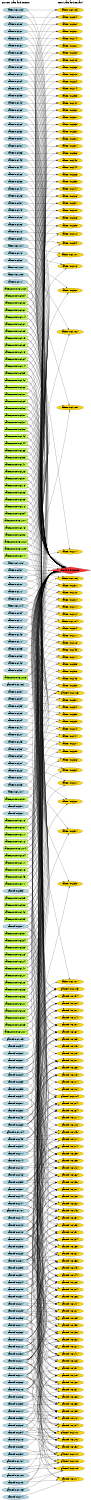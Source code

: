 digraph G {
	graph [bb="0,0,693,11509",
		fontname=Helvetica,
		fontsize=16,
		rankdir=LR,
		ranksep=2.00,
		ratio=auto,
		size="7.5,10"
	];
	node [fontsize=16,
		label="\N"
	];
	{
		graph [rank=same];
		"taken($CS42)"	[color=black,
			fillcolor=lightblue,
			height=0.51069,
			pos="116.5,10722",
			shape=ellipse,
			style=filled,
			width=2.5534];
		"takeCourse($CS67)"	[color=black,
			fillcolor=olivedrab1,
			height=0.5,
			pos="116.5,9023.4",
			shape=box,
			style=filled,
			width=2.4583];
		"takeCourse($CS55)"	[color=black,
			fillcolor=olivedrab1,
			height=0.5,
			pos="116.5,8645.4",
			shape=box,
			style=filled,
			width=2.4583];
		"takeCourse($CS101)"	[color=black,
			fillcolor=olivedrab1,
			height=0.5,
			pos="116.5,7511.4",
			shape=box,
			style=filled,
			width=2.6111];
		"takeCourse($CS43)"	[color=black,
			fillcolor=olivedrab1,
			height=0.5,
			pos="116.5,8159.4",
			shape=box,
			style=filled,
			width=2.4583];
		"taken($CS66)"	[color=black,
			fillcolor=lightblue,
			height=0.51069,
			pos="116.5,10172",
			shape=ellipse,
			style=filled,
			width=2.5534];
		"takeCourse($CS31)"	[color=black,
			fillcolor=olivedrab1,
			height=0.5,
			pos="116.5,8267.4",
			shape=box,
			style=filled,
			width=2.4583];
		"taken($CS54)"	[color=black,
			fillcolor=lightblue,
			height=0.51069,
			pos="116.5,9677.4",
			shape=ellipse,
			style=filled,
			width=2.5534];
		"passed($CS46)"	[color=black,
			fillcolor=lightblue,
			height=0.51069,
			pos="116.5,2493.4",
			shape=ellipse,
			style=filled,
			width=2.7499];
		"passed($CS34)"	[color=black,
			fillcolor=lightblue,
			height=0.51069,
			pos="116.5,3098.4",
			shape=ellipse,
			style=filled,
			width=2.7499];
		"passed($CS22)"	[color=black,
			fillcolor=lightblue,
			height=0.51069,
			pos="116.5,1228.4",
			shape=ellipse,
			style=filled,
			width=2.7499];
		"taken($CS31)"	[color=black,
			fillcolor=lightblue,
			height=0.51069,
			pos="116.5,10392",
			shape=ellipse,
			style=filled,
			width=2.5534];
		"passed($CS91)"	[color=black,
			fillcolor=lightblue,
			height=0.51069,
			pos="116.5,5321.4",
			shape=ellipse,
			style=filled,
			width=2.7499];
		"takeCourse($CS56)"	[color=black,
			fillcolor=olivedrab1,
			height=0.5,
			pos="116.5,8213.4",
			shape=box,
			style=filled,
			width=2.4583];
		"takeCourse($CS44)"	[color=black,
			fillcolor=olivedrab1,
			height=0.5,
			pos="116.5,8105.4",
			shape=box,
			style=filled,
			width=2.4583];
		"taken($CS67)"	[color=black,
			fillcolor=lightblue,
			height=0.51069,
			pos="116.5,11162",
			shape=ellipse,
			style=filled,
			width=2.5534];
		"takeCourse($CS32)"	[color=black,
			fillcolor=olivedrab1,
			height=0.5,
			pos="116.5,3862.4",
			shape=box,
			style=filled,
			width=2.4583];
		"taken($CS55)"	[color=black,
			fillcolor=lightblue,
			height=0.51069,
			pos="116.5,10777",
			shape=ellipse,
			style=filled,
			width=2.5534];
		"taken($CS43)"	[color=black,
			fillcolor=lightblue,
			height=0.51069,
			pos="116.5,10282",
			shape=ellipse,
			style=filled,
			width=2.5534];
		"passed($CS47)"	[color=black,
			fillcolor=lightblue,
			height=0.51069,
			pos="116.5,2273.4",
			shape=ellipse,
			style=filled,
			width=2.7499];
		"passed($CS35)"	[color=black,
			fillcolor=lightblue,
			height=0.51069,
			pos="116.5,2438.4",
			shape=ellipse,
			style=filled,
			width=2.7499];
		"passed($CS23)"	[color=black,
			fillcolor=lightblue,
			height=0.51069,
			pos="116.5,1888.4",
			shape=ellipse,
			style=filled,
			width=2.7499];
		"passed($CS11)"	[color=black,
			fillcolor=lightblue,
			height=0.51069,
			pos="116.5,1338.4",
			shape=ellipse,
			style=filled,
			width=2.7499];
		"taken($CS64)"	[color=black,
			fillcolor=lightblue,
			height=0.51069,
			pos="116.5,10887",
			shape=ellipse,
			style=filled,
			width=2.5534];
		"taken($CS52)"	[color=black,
			fillcolor=lightblue,
			height=0.51069,
			pos="116.5,10502",
			shape=ellipse,
			style=filled,
			width=2.5534];
		"passed($CS92)"	[color=black,
			fillcolor=lightblue,
			height=0.51069,
			pos="116.5,348.38",
			shape=ellipse,
			style=filled,
			width=2.7499];
		"takeCourse($CS77)"	[color=black,
			fillcolor=olivedrab1,
			height=0.5,
			pos="116.5,7241.4",
			shape=box,
			style=filled,
			width=2.4583];
		"Current State and Actions"	[color=black,
			fillcolor=white,
			height=0.5,
			pos="116.5,11491",
			shape=plaintext,
			style=bold,
			width=3.2361];
		"takeCourse($CS41)"	[color=black,
			fillcolor=olivedrab1,
			height=0.5,
			pos="116.5,7943.4",
			shape=box,
			style=filled,
			width=2.4583];
		"takeCourse($CS65)"	[color=black,
			fillcolor=olivedrab1,
			height=0.5,
			pos="116.5,8429.4",
			shape=box,
			style=filled,
			width=2.4583];
		"takeCourse($CS53)"	[color=black,
			fillcolor=olivedrab1,
			height=0.5,
			pos="116.5,7997.4",
			shape=box,
			style=filled,
			width=2.4583];
		"taken($CS76)"	[color=black,
			fillcolor=lightblue,
			height=0.51069,
			pos="116.5,9567.4",
			shape=ellipse,
			style=filled,
			width=2.5534];
		"passed($CS36)"	[color=black,
			fillcolor=lightblue,
			height=0.51069,
			pos="116.5,1008.4",
			shape=ellipse,
			style=filled,
			width=2.7499];
		"passed($CS24)"	[color=black,
			fillcolor=lightblue,
			height=0.51069,
			pos="116.5,1668.4",
			shape=ellipse,
			style=filled,
			width=2.7499];
		"passed($CS12)"	[color=black,
			fillcolor=lightblue,
			height=0.51069,
			pos="116.5,1173.4",
			shape=ellipse,
			style=filled,
			width=2.7499];
		"taken($CS53)"	[color=black,
			fillcolor=lightblue,
			height=0.51069,
			pos="116.5,10117",
			shape=ellipse,
			style=filled,
			width=2.5534];
		"taken($CS41)"	[color=black,
			fillcolor=lightblue,
			height=0.51069,
			pos="116.5,10062",
			shape=ellipse,
			style=filled,
			width=2.5534];
		"passed($CS93)"	[color=black,
			fillcolor=lightblue,
			height=0.51069,
			pos="116.5,1778.4",
			shape=ellipse,
			style=filled,
			width=2.7499];
		"passed($CS81)"	[color=black,
			fillcolor=lightblue,
			height=0.51069,
			pos="116.5,3043.4",
			shape=ellipse,
			style=filled,
			width=2.7499];
		"takeCourse($CS66)"	[color=black,
			fillcolor=olivedrab1,
			height=0.5,
			pos="116.5,8051.4",
			shape=box,
			style=filled,
			width=2.4583];
		"takeCourse($CS54)"	[color=black,
			fillcolor=olivedrab1,
			height=0.5,
			pos="116.5,7565.4",
			shape=box,
			style=filled,
			width=2.4583];
		"taken($CS77)"	[color=black,
			fillcolor=lightblue,
			height=0.51069,
			pos="116.5,9347.4",
			shape=ellipse,
			style=filled,
			width=2.5534];
		"takeCourse($CS42)"	[color=black,
			fillcolor=olivedrab1,
			height=0.5,
			pos="116.5,8591.4",
			shape=box,
			style=filled,
			width=2.4583];
		"taken($CS65)"	[color=black,
			fillcolor=lightblue,
			height=0.51069,
			pos="116.5,10557",
			shape=ellipse,
			style=filled,
			width=2.5534];
		"passed($CS107)"	[color=black,
			fillcolor=lightblue,
			height=0.51069,
			pos="116.5,293.38",
			shape=ellipse,
			style=filled,
			width=2.9659];
		"passed($CS37)"	[color=black,
			fillcolor=lightblue,
			height=0.51069,
			pos="116.5,1558.4",
			shape=ellipse,
			style=filled,
			width=2.7499];
		"passed($CS25)"	[color=black,
			fillcolor=lightblue,
			height=0.51069,
			pos="116.5,1448.4",
			shape=ellipse,
			style=filled,
			width=2.7499];
		"passed($CS13)"	[color=black,
			fillcolor=lightblue,
			height=0.51069,
			pos="116.5,2053.4",
			shape=ellipse,
			style=filled,
			width=2.7499];
		"taken($CS86)"	[color=black,
			fillcolor=lightblue,
			height=0.51069,
			pos="116.5,9842.4",
			shape=ellipse,
			style=filled,
			width=2.5534];
		"taken($CS74)"	[color=black,
			fillcolor=lightblue,
			height=0.51069,
			pos="116.5,10832",
			shape=ellipse,
			style=filled,
			width=2.5534];
		"taken($CS62)"	[color=black,
			fillcolor=lightblue,
			height=0.51069,
			pos="116.5,10667",
			shape=ellipse,
			style=filled,
			width=2.5534];
		"takeCourse($CS63)"	[color=black,
			fillcolor=olivedrab1,
			height=0.5,
			pos="116.5,8861.4",
			shape=box,
			style=filled,
			width=2.4583];
		"takeCourse($CS51)"	[color=black,
			fillcolor=olivedrab1,
			height=0.5,
			pos="116.5,8321.4",
			shape=box,
			style=filled,
			width=2.4583];
		"takeCourse($CS87)"	[color=black,
			fillcolor=olivedrab1,
			height=0.5,
			pos="116.5,8483.4",
			shape=box,
			style=filled,
			width=2.4583];
		"takeCourse($CS75)"	[color=black,
			fillcolor=olivedrab1,
			height=0.5,
			pos="116.5,7781.4",
			shape=box,
			style=filled,
			width=2.4583];
		"takeCourse($CS105)"	[color=black,
			fillcolor=olivedrab1,
			height=0.5,
			pos="116.5,7295.4",
			shape=box,
			style=filled,
			width=2.6111];
		"taken($CS101)"	[color=black,
			fillcolor=lightblue,
			height=0.51069,
			pos="116.5,9622.4",
			shape=ellipse,
			style=filled,
			width=2.7499];
		"passed($CS66)"	[color=black,
			fillcolor=lightblue,
			height=0.51069,
			pos="116.5,898.38",
			shape=ellipse,
			style=filled,
			width=2.7499];
		"passed($CS54)"	[color=black,
			fillcolor=lightblue,
			height=0.51069,
			pos="116.5,513.38",
			shape=ellipse,
			style=filled,
			width=2.7499];
		"passed($CS42)"	[color=black,
			fillcolor=lightblue,
			height=0.51069,
			pos="116.5,2548.4",
			shape=ellipse,
			style=filled,
			width=2.7499];
		"taken($CS75)"	[color=black,
			fillcolor=lightblue,
			height=0.51069,
			pos="116.5,9897.4",
			shape=ellipse,
			style=filled,
			width=2.5534];
		"taken($CS63)"	[color=black,
			fillcolor=lightblue,
			height=0.51069,
			pos="116.5,10997",
			shape=ellipse,
			style=filled,
			width=2.5534];
		"taken($CS51)"	[color=black,
			fillcolor=lightblue,
			height=0.51069,
			pos="116.5,10447",
			shape=ellipse,
			style=filled,
			width=2.5534];
		"takeCourse($CS52)"	[color=black,
			fillcolor=olivedrab1,
			height=0.5,
			pos="116.5,8375.4",
			shape=box,
			style=filled,
			width=2.4583];
		"takeCourse($CS104)"	[color=black,
			fillcolor=olivedrab1,
			height=0.5,
			pos="116.5,4996.4",
			shape=box,
			style=filled,
			width=2.6111];
		"takeCourse($CS76)"	[color=black,
			fillcolor=olivedrab1,
			height=0.5,
			pos="116.5,7457.4",
			shape=box,
			style=filled,
			width=2.4583];
		"takeCourse($CS64)"	[color=black,
			fillcolor=olivedrab1,
			height=0.5,
			pos="116.5,8753.4",
			shape=box,
			style=filled,
			width=2.4583];
		"taken($CS87)"	[color=black,
			fillcolor=lightblue,
			height=0.51069,
			pos="116.5,10612",
			shape=ellipse,
			style=filled,
			width=2.5534];
		"passed($CS67)"	[color=black,
			fillcolor=lightblue,
			height=0.51069,
			pos="116.5,5266.4",
			shape=ellipse,
			style=filled,
			width=2.7499];
		"passed($CS55)"	[color=black,
			fillcolor=lightblue,
			height=0.51069,
			pos="116.5,4672.4",
			shape=ellipse,
			style=filled,
			width=2.7499];
		"passed($CS43)"	[color=black,
			fillcolor=lightblue,
			height=0.51069,
			pos="116.5,2933.4",
			shape=ellipse,
			style=filled,
			width=2.7499];
		"passed($CS31)"	[color=black,
			fillcolor=lightblue,
			height=0.51069,
			pos="116.5,1833.4",
			shape=ellipse,
			style=filled,
			width=2.7499];
		"taken($CS96)"	[color=black,
			fillcolor=lightblue,
			height=0.51069,
			pos="116.5,6472.4",
			shape=ellipse,
			style=filled,
			width=2.5534];
		"taken($CS84)"	[color=black,
			fillcolor=lightblue,
			height=0.51069,
			pos="116.5,6802.4",
			shape=ellipse,
			style=filled,
			width=2.5534];
		"taken($CS72)"	[color=black,
			fillcolor=lightblue,
			height=0.51069,
			pos="116.5,9732.4",
			shape=ellipse,
			style=filled,
			width=2.5534];
		"takeCourse($CS17)"	[color=black,
			fillcolor=olivedrab1,
			height=0.5,
			pos="116.5,4888.4",
			shape=box,
			style=filled,
			width=2.4583];
		"taken($CS16)"	[color=black,
			fillcolor=lightblue,
			height=0.51069,
			pos="116.5,6692.4",
			shape=ellipse,
			style=filled,
			width=2.5534];
		"takeCourse($CS85)"	[color=black,
			fillcolor=olivedrab1,
			height=0.5,
			pos="116.5,7673.4",
			shape=box,
			style=filled,
			width=2.4583];
		"takeCourse($CS73)"	[color=black,
			fillcolor=olivedrab1,
			height=0.5,
			pos="116.5,8807.4",
			shape=box,
			style=filled,
			width=2.4583];
		"takeCourse($CS103)"	[color=black,
			fillcolor=olivedrab1,
			height=0.5,
			pos="116.5,9293.4",
			shape=box,
			style=filled,
			width=2.6111];
		"takeCourse($CS97)"	[color=black,
			fillcolor=olivedrab1,
			height=0.5,
			pos="116.5,7835.4",
			shape=box,
			style=filled,
			width=2.4583];
		"takeCourse($CS72)"	[color=black,
			fillcolor=olivedrab1,
			height=0.5,
			pos="116.5,7619.4",
			shape=box,
			style=filled,
			width=2.4583];
		"taken($CS103)"	[color=black,
			fillcolor=lightblue,
			height=0.51069,
			pos="116.5,11437",
			shape=ellipse,
			style=filled,
			width=2.7499];
		"passed($CS56)"	[color=black,
			fillcolor=lightblue,
			height=0.51069,
			pos="116.5,1393.4",
			shape=ellipse,
			style=filled,
			width=2.7499];
		"passed($CS44)"	[color=black,
			fillcolor=lightblue,
			height=0.51069,
			pos="116.5,2328.4",
			shape=ellipse,
			style=filled,
			width=2.7499];
		"passed($CS32)"	[color=black,
			fillcolor=lightblue,
			height=0.51069,
			pos="116.5,1118.4",
			shape=ellipse,
			style=filled,
			width=2.7499];
		"taken($CS97)"	[color=black,
			fillcolor=lightblue,
			height=0.51069,
			pos="116.5,9952.4",
			shape=ellipse,
			style=filled,
			width=2.5534];
		"taken($CS85)"	[color=black,
			fillcolor=lightblue,
			height=0.51069,
			pos="116.5,9787.4",
			shape=ellipse,
			style=filled,
			width=2.5534];
		"taken($CS73)"	[color=black,
			fillcolor=lightblue,
			height=0.51069,
			pos="116.5,10942",
			shape=ellipse,
			style=filled,
			width=2.5534];
		"taken($CS61)"	[color=black,
			fillcolor=lightblue,
			height=0.51069,
			pos="116.5,11272",
			shape=ellipse,
			style=filled,
			width=2.5534];
		"taken($CS17)"	[color=black,
			fillcolor=lightblue,
			height=0.51069,
			pos="116.5,6747.4",
			shape=ellipse,
			style=filled,
			width=2.5534];
		"takeCourse($CS102)"	[color=black,
			fillcolor=olivedrab1,
			height=0.5,
			pos="116.5,7349.4",
			shape=box,
			style=filled,
			width=2.6111];
		"takeCourse($CS74)"	[color=black,
			fillcolor=olivedrab1,
			height=0.5,
			pos="116.5,8699.4",
			shape=box,
			style=filled,
			width=2.4583];
		"takeCourse($CS62)"	[color=black,
			fillcolor=olivedrab1,
			height=0.5,
			pos="116.5,8537.4",
			shape=box,
			style=filled,
			width=2.4583];
		"takeCourse($CS86)"	[color=black,
			fillcolor=olivedrab1,
			height=0.5,
			pos="116.5,7727.4",
			shape=box,
			style=filled,
			width=2.4583];
		"takeCourse($CS61)"	[color=black,
			fillcolor=olivedrab1,
			height=0.5,
			pos="116.5,9131.4",
			shape=box,
			style=filled,
			width=2.4583];
		"taken($CS102)"	[color=black,
			fillcolor=lightblue,
			height=0.51069,
			pos="116.5,9457.4",
			shape=ellipse,
			style=filled,
			width=2.7499];
		"passed($CS57)"	[color=black,
			fillcolor=lightblue,
			height=0.51069,
			pos="116.5,1723.4",
			shape=ellipse,
			style=filled,
			width=2.7499];
		"passed($CS45)"	[color=black,
			fillcolor=lightblue,
			height=0.51069,
			pos="116.5,2768.4",
			shape=ellipse,
			style=filled,
			width=2.7499];
		"passed($CS33)"	[color=black,
			fillcolor=lightblue,
			height=0.51069,
			pos="116.5,733.38",
			shape=ellipse,
			style=filled,
			width=2.7499];
		"passed($CS21)"	[color=black,
			fillcolor=lightblue,
			height=0.51069,
			pos="116.5,1063.4",
			shape=ellipse,
			style=filled,
			width=2.7499];
		"passed($CS74)"	[color=black,
			fillcolor=lightblue,
			height=0.51069,
			pos="116.5,2603.4",
			shape=ellipse,
			style=filled,
			width=2.7499];
		"passed($CS62)"	[color=black,
			fillcolor=lightblue,
			height=0.51069,
			pos="116.5,1283.4",
			shape=ellipse,
			style=filled,
			width=2.7499];
		"taken($CS94)"	[color=black,
			fillcolor=lightblue,
			height=0.51069,
			pos="116.5,11382",
			shape=ellipse,
			style=filled,
			width=2.5534];
		"takeCourse($CS27)"	[color=black,
			fillcolor=olivedrab1,
			height=0.5,
			pos="116.5,4024.4",
			shape=box,
			style=filled,
			width=2.4583];
		"taken($CS82)"	[color=black,
			fillcolor=lightblue,
			height=0.51069,
			pos="116.5,11327",
			shape=ellipse,
			style=filled,
			width=2.5534];
		"takeCourse($CS15)"	[color=black,
			fillcolor=olivedrab1,
			height=0.5,
			pos="116.5,8915.4",
			shape=box,
			style=filled,
			width=2.4583];
		"taken($CS26)"	[color=black,
			fillcolor=lightblue,
			height=0.51069,
			pos="116.5,10007",
			shape=ellipse,
			style=filled,
			width=2.5534];
		"passed($CS102)"	[color=black,
			fillcolor=lightblue,
			height=0.51069,
			pos="116.5,183.38",
			shape=ellipse,
			style=filled,
			width=2.9659];
		"taken($CS14)"	[color=black,
			fillcolor=lightblue,
			height=0.51069,
			pos="116.5,11217",
			shape=ellipse,
			style=filled,
			width=2.5534];
		"takeCourse($CS95)"	[color=black,
			fillcolor=olivedrab1,
			height=0.5,
			pos="116.5,4618.4",
			shape=box,
			style=filled,
			width=2.4583];
		"takeCourse($CS94)"	[color=black,
			fillcolor=olivedrab1,
			height=0.5,
			pos="116.5,9239.4",
			shape=box,
			style=filled,
			width=2.4583];
		"takeCourse($CS82)"	[color=black,
			fillcolor=olivedrab1,
			height=0.5,
			pos="116.5,9185.4",
			shape=box,
			style=filled,
			width=2.4583];
		"taken($CS105)"	[color=black,
			fillcolor=lightblue,
			height=0.51069,
			pos="116.5,9402.4",
			shape=ellipse,
			style=filled,
			width=2.7499];
		"passed($CS86)"	[color=black,
			fillcolor=lightblue,
			height=0.51069,
			pos="116.5,788.38",
			shape=ellipse,
			style=filled,
			width=2.7499];
		"passed($CS63)"	[color=black,
			fillcolor=lightblue,
			height=0.51069,
			pos="116.5,2878.4",
			shape=ellipse,
			style=filled,
			width=2.7499];
		"passed($CS51)"	[color=black,
			fillcolor=lightblue,
			height=0.51069,
			pos="116.5,2383.4",
			shape=ellipse,
			style=filled,
			width=2.7499];
		"taken($CS95)"	[color=black,
			fillcolor=lightblue,
			height=0.51069,
			pos="116.5,6527.4",
			shape=ellipse,
			style=filled,
			width=2.5534];
		"taken($CS83)"	[color=black,
			fillcolor=lightblue,
			height=0.51069,
			pos="116.5,11107",
			shape=ellipse,
			style=filled,
			width=2.5534];
		"takeCourse($CS16)"	[color=black,
			fillcolor=olivedrab1,
			height=0.5,
			pos="116.5,4834.4",
			shape=box,
			style=filled,
			width=2.4583];
		"taken($CS71)"	[color=black,
			fillcolor=lightblue,
			height=0.51069,
			pos="116.5,6582.4",
			shape=ellipse,
			style=filled,
			width=2.5534];
		"taken($CS27)"	[color=black,
			fillcolor=lightblue,
			height=0.51069,
			pos="116.5,5869.4",
			shape=ellipse,
			style=filled,
			width=2.5534];
		"taken($CS15)"	[color=black,
			fillcolor=lightblue,
			height=0.51069,
			pos="116.5,11052",
			shape=ellipse,
			style=filled,
			width=2.5534];
		"passed($CS101)"	[color=black,
			fillcolor=lightblue,
			height=0.51069,
			pos="116.5,2218.4",
			shape=ellipse,
			style=filled,
			width=2.9659];
		"takeCourse($CS96)"	[color=black,
			fillcolor=olivedrab1,
			height=0.5,
			pos="116.5,4564.4",
			shape=box,
			style=filled,
			width=2.4583];
		"takeCourse($CS84)"	[color=black,
			fillcolor=olivedrab1,
			height=0.5,
			pos="116.5,4942.4",
			shape=box,
			style=filled,
			width=2.4583];
		"takeCourse($CS83)"	[color=black,
			fillcolor=olivedrab1,
			height=0.5,
			pos="116.5,8969.4",
			shape=box,
			style=filled,
			width=2.4583];
		"takeCourse($CS71)"	[color=black,
			fillcolor=olivedrab1,
			height=0.5,
			pos="116.5,4726.4",
			shape=box,
			style=filled,
			width=2.4583];
		"taken($CS104)"	[color=black,
			fillcolor=lightblue,
			height=0.51069,
			pos="116.5,6857.4",
			shape=ellipse,
			style=filled,
			width=2.7499];
		"passed($CS87)"	[color=black,
			fillcolor=lightblue,
			height=0.51069,
			pos="116.5,4402.4",
			shape=ellipse,
			style=filled,
			width=2.7499];
		"passed($CS75)"	[color=black,
			fillcolor=lightblue,
			height=0.51069,
			pos="116.5,128.38",
			shape=ellipse,
			style=filled,
			width=2.7499];
		"passed($CS52)"	[color=black,
			fillcolor=lightblue,
			height=0.51069,
			pos="116.5,2988.4",
			shape=ellipse,
			style=filled,
			width=2.7499];
		"takeCourse($CS37)"	[color=black,
			fillcolor=olivedrab1,
			height=0.5,
			pos="116.5,3700.4",
			shape=box,
			style=filled,
			width=2.4583];
		"taken($CS92)"	[color=black,
			fillcolor=lightblue,
			height=0.51069,
			pos="116.5,9512.4",
			shape=ellipse,
			style=filled,
			width=2.5534];
		"takeCourse($CS25)"	[color=black,
			fillcolor=olivedrab1,
			height=0.5,
			pos="116.5,3970.4",
			shape=box,
			style=filled,
			width=2.4583];
		"takeCourse($CS13)"	[color=black,
			fillcolor=olivedrab1,
			height=0.5,
			pos="116.5,5212.4",
			shape=box,
			style=filled,
			width=2.4583];
		"taken($CS36)"	[color=black,
			fillcolor=lightblue,
			height=0.51069,
			pos="116.5,5759.4",
			shape=ellipse,
			style=filled,
			width=2.5534];
		"taken($CS24)"	[color=black,
			fillcolor=lightblue,
			height=0.51069,
			pos="116.5,5979.4",
			shape=ellipse,
			style=filled,
			width=2.5534];
		"taken($CS12)"	[color=black,
			fillcolor=lightblue,
			height=0.51069,
			pos="116.5,6912.4",
			shape=ellipse,
			style=filled,
			width=2.5534];
		"takeCourse($CS92)"	[color=black,
			fillcolor=olivedrab1,
			height=0.5,
			pos="116.5,7403.4",
			shape=box,
			style=filled,
			width=2.4583];
		"taken($CS107)"	[color=black,
			fillcolor=lightblue,
			height=0.51069,
			pos="116.5,5429.4",
			shape=ellipse,
			style=filled,
			width=2.7499];
		"passed($CS76)"	[color=black,
			fillcolor=lightblue,
			height=0.51069,
			pos="116.5,458.38",
			shape=ellipse,
			style=filled,
			width=2.7499];
		"passed($CS64)"	[color=black,
			fillcolor=lightblue,
			height=0.51069,
			pos="116.5,3263.4",
			shape=ellipse,
			style=filled,
			width=2.7499];
		"passed($CS41)"	[color=black,
			fillcolor=lightblue,
			height=0.51069,
			pos="116.5,1998.4",
			shape=ellipse,
			style=filled,
			width=2.7499];
		"taken($CS93)"	[color=black,
			fillcolor=lightblue,
			height=0.51069,
			pos="116.5,6362.4",
			shape=ellipse,
			style=filled,
			width=2.5534];
		"takeCourse($CS26)"	[color=black,
			fillcolor=olivedrab1,
			height=0.5,
			pos="116.5,7889.4",
			shape=box,
			style=filled,
			width=2.4583];
		"taken($CS81)"	[color=black,
			fillcolor=lightblue,
			height=0.51069,
			pos="116.5,7022.4",
			shape=ellipse,
			style=filled,
			width=2.5534];
		"takeCourse($CS14)"	[color=black,
			fillcolor=olivedrab1,
			height=0.5,
			pos="116.5,9077.4",
			shape=box,
			style=filled,
			width=2.4583];
		"taken($CS37)"	[color=black,
			fillcolor=lightblue,
			height=0.51069,
			pos="116.5,5539.4",
			shape=ellipse,
			style=filled,
			width=2.5534];
		"taken($CS25)"	[color=black,
			fillcolor=lightblue,
			height=0.51069,
			pos="116.5,5814.4",
			shape=ellipse,
			style=filled,
			width=2.5534];
		"taken($CS13)"	[color=black,
			fillcolor=lightblue,
			height=0.51069,
			pos="116.5,7077.4",
			shape=ellipse,
			style=filled,
			width=2.5534];
		"takeCourse($CS106)"	[color=black,
			fillcolor=olivedrab1,
			height=0.5,
			pos="116.5,6308.4",
			shape=box,
			style=filled,
			width=2.6111];
		"takeCourse($CS81)"	[color=black,
			fillcolor=olivedrab1,
			height=0.5,
			pos="116.5,5158.4",
			shape=box,
			style=filled,
			width=2.4583];
		"takeCourse($CS107)"	[color=black,
			fillcolor=olivedrab1,
			height=0.5,
			pos="116.5,3592.4",
			shape=box,
			style=filled,
			width=2.6111];
		"takeCourse($CS93)"	[color=black,
			fillcolor=olivedrab1,
			height=0.5,
			pos="116.5,4456.4",
			shape=box,
			style=filled,
			width=2.4583];
		"taken($CS106)"	[color=black,
			fillcolor=lightblue,
			height=0.51069,
			pos="116.5,7187.4",
			shape=ellipse,
			style=filled,
			width=2.7499];
		"passed($CS77)"	[color=black,
			fillcolor=lightblue,
			height=0.51069,
			pos="116.5,18.385",
			shape=ellipse,
			style=filled,
			width=2.7499];
		"passed($CS65)"	[color=black,
			fillcolor=lightblue,
			height=0.51069,
			pos="116.5,3208.4",
			shape=ellipse,
			style=filled,
			width=2.7499];
		"passed($CS53)"	[color=black,
			fillcolor=lightblue,
			height=0.51069,
			pos="116.5,623.38",
			shape=ellipse,
			style=filled,
			width=2.7499];
		"passed($CS94)"	[color=black,
			fillcolor=lightblue,
			height=0.51069,
			pos="116.5,3483.4",
			shape=ellipse,
			style=filled,
			width=2.7499];
		"passed($CS82)"	[color=black,
			fillcolor=lightblue,
			height=0.51069,
			pos="116.5,3428.4",
			shape=ellipse,
			style=filled,
			width=2.7499];
		"takeCourse($CS23)"	[color=black,
			fillcolor=olivedrab1,
			height=0.5,
			pos="116.5,4186.4",
			shape=box,
			style=filled,
			width=2.4583];
		"takeCourse($CS11)"	[color=black,
			fillcolor=olivedrab1,
			height=0.5,
			pos="116.5,5104.4",
			shape=box,
			style=filled,
			width=2.4583];
		"takeCourse($CS47)"	[color=black,
			fillcolor=olivedrab1,
			height=0.5,
			pos="116.5,4078.4",
			shape=box,
			style=filled,
			width=2.4583];
		"takeCourse($CS35)"	[color=black,
			fillcolor=olivedrab1,
			height=0.5,
			pos="116.5,4240.4",
			shape=box,
			style=filled,
			width=2.4583];
		"taken($CS46)"	[color=black,
			fillcolor=lightblue,
			height=0.51069,
			pos="116.5,6417.4",
			shape=ellipse,
			style=filled,
			width=2.5534];
		"taken($CS34)"	[color=black,
			fillcolor=lightblue,
			height=0.51069,
			pos="116.5,6144.4",
			shape=ellipse,
			style=filled,
			width=2.5534];
		"taken($CS22)"	[color=black,
			fillcolor=lightblue,
			height=0.51069,
			pos="116.5,5594.4",
			shape=ellipse,
			style=filled,
			width=2.5534];
		"passed($CS106)"	[color=black,
			fillcolor=lightblue,
			height=0.51069,
			pos="116.5,6254.4",
			shape=ellipse,
			style=filled,
			width=2.9659];
		"passed($CS26)"	[color=black,
			fillcolor=lightblue,
			height=0.51069,
			pos="116.5,568.38",
			shape=ellipse,
			style=filled,
			width=2.7499];
		"passed($CS14)"	[color=black,
			fillcolor=lightblue,
			height=0.51069,
			pos="116.5,2163.4",
			shape=ellipse,
			style=filled,
			width=2.7499];
		"passed($CS95)"	[color=black,
			fillcolor=lightblue,
			height=0.51069,
			pos="116.5,3153.4",
			shape=ellipse,
			style=filled,
			width=2.7499];
		"passed($CS83)"	[color=black,
			fillcolor=lightblue,
			height=0.51069,
			pos="116.5,3318.4",
			shape=ellipse,
			style=filled,
			width=2.7499];
		"passed($CS71)"	[color=black,
			fillcolor=lightblue,
			height=0.51069,
			pos="116.5,2658.4",
			shape=ellipse,
			style=filled,
			width=2.7499];
		"taken($CS91)"	[color=black,
			fillcolor=lightblue,
			height=0.51069,
			pos="116.5,7132.4",
			shape=ellipse,
			style=filled,
			width=2.5534];
		"takeCourse($CS12)"	[color=black,
			fillcolor=olivedrab1,
			height=0.5,
			pos="116.5,5050.4",
			shape=box,
			style=filled,
			width=2.4583];
		"takeCourse($CS36)"	[color=black,
			fillcolor=olivedrab1,
			height=0.5,
			pos="116.5,3916.4",
			shape=box,
			style=filled,
			width=2.4583];
		"takeCourse($CS24)"	[color=black,
			fillcolor=olivedrab1,
			height=0.5,
			pos="116.5,4132.4",
			shape=box,
			style=filled,
			width=2.4583];
		"taken($CS47)"	[color=black,
			fillcolor=lightblue,
			height=0.51069,
			pos="116.5,5924.4",
			shape=ellipse,
			style=filled,
			width=2.5534];
		"taken($CS35)"	[color=black,
			fillcolor=lightblue,
			height=0.51069,
			pos="116.5,6089.4",
			shape=ellipse,
			style=filled,
			width=2.5534];
		"taken($CS23)"	[color=black,
			fillcolor=lightblue,
			height=0.51069,
			pos="116.5,6034.4",
			shape=ellipse,
			style=filled,
			width=2.5534];
		"taken($CS11)"	[color=black,
			fillcolor=lightblue,
			height=0.51069,
			pos="116.5,6967.4",
			shape=ellipse,
			style=filled,
			width=2.5534];
		"takeCourse($CS91)"	[color=black,
			fillcolor=olivedrab1,
			height=0.5,
			pos="116.5,5375.4",
			shape=box,
			style=filled,
			width=2.4583];
		"passed($CS105)"	[color=black,
			fillcolor=lightblue,
			height=0.51069,
			pos="116.5,73.385",
			shape=ellipse,
			style=filled,
			width=2.9659];
		"passed($CS27)"	[color=black,
			fillcolor=lightblue,
			height=0.51069,
			pos="116.5,1503.4",
			shape=ellipse,
			style=filled,
			width=2.7499];
		"passed($CS15)"	[color=black,
			fillcolor=lightblue,
			height=0.51069,
			pos="116.5,1613.4",
			shape=ellipse,
			style=filled,
			width=2.7499];
		"passed($CS96)"	[color=black,
			fillcolor=lightblue,
			height=0.51069,
			pos="116.5,1943.4",
			shape=ellipse,
			style=filled,
			width=2.7499];
		"passed($CS84)"	[color=black,
			fillcolor=lightblue,
			height=0.51069,
			pos="116.5,2713.4",
			shape=ellipse,
			style=filled,
			width=2.7499];
		"passed($CS72)"	[color=black,
			fillcolor=lightblue,
			height=0.51069,
			pos="116.5,678.38",
			shape=ellipse,
			style=filled,
			width=2.7499];
		"takeCourse($CS45)"	[color=black,
			fillcolor=olivedrab1,
			height=0.5,
			pos="116.5,4780.4",
			shape=box,
			style=filled,
			width=2.4583];
		"passed($CS104)"	[color=black,
			fillcolor=lightblue,
			height=0.51069,
			pos="116.5,2823.4",
			shape=ellipse,
			style=filled,
			width=2.9659];
		"takeCourse($CS33)"	[color=black,
			fillcolor=olivedrab1,
			height=0.5,
			pos="116.5,3646.4",
			shape=box,
			style=filled,
			width=2.4583];
		"takeCourse($CS57)"	[color=black,
			fillcolor=olivedrab1,
			height=0.5,
			pos="116.5,4348.4",
			shape=box,
			style=filled,
			width=2.4583];
		"taken($CS56)"	[color=black,
			fillcolor=lightblue,
			height=0.51069,
			pos="116.5,10337",
			shape=ellipse,
			style=filled,
			width=2.5534];
		"takeCourse($CS21)"	[color=black,
			fillcolor=olivedrab1,
			height=0.5,
			pos="116.5,3808.4",
			shape=box,
			style=filled,
			width=2.4583];
		"taken($CS44)"	[color=black,
			fillcolor=lightblue,
			height=0.51069,
			pos="116.5,10227",
			shape=ellipse,
			style=filled,
			width=2.5534];
		"taken($CS32)"	[color=black,
			fillcolor=lightblue,
			height=0.51069,
			pos="116.5,5704.4",
			shape=ellipse,
			style=filled,
			width=2.5534];
		"passed($CS16)"	[color=black,
			fillcolor=lightblue,
			height=0.51069,
			pos="116.5,843.38",
			shape=ellipse,
			style=filled,
			width=2.7499];
		"passed($CS85)"	[color=black,
			fillcolor=lightblue,
			height=0.51069,
			pos="116.5,403.38",
			shape=ellipse,
			style=filled,
			width=2.7499];
		"passed($CS73)"	[color=black,
			fillcolor=lightblue,
			height=0.51069,
			pos="116.5,2108.4",
			shape=ellipse,
			style=filled,
			width=2.7499];
		"passed($CS61)"	[color=black,
			fillcolor=lightblue,
			height=0.51069,
			pos="116.5,3373.4",
			shape=ellipse,
			style=filled,
			width=2.7499];
		"takeCourse($CS34)"	[color=black,
			fillcolor=olivedrab1,
			height=0.5,
			pos="116.5,4294.4",
			shape=box,
			style=filled,
			width=2.4583];
		"takeCourse($CS22)"	[color=black,
			fillcolor=olivedrab1,
			height=0.5,
			pos="116.5,3754.4",
			shape=box,
			style=filled,
			width=2.4583];
		"passed($CS103)"	[color=black,
			fillcolor=lightblue,
			height=0.51069,
			pos="116.5,3538.4",
			shape=ellipse,
			style=filled,
			width=2.9659];
		"takeCourse($CS46)"	[color=black,
			fillcolor=olivedrab1,
			height=0.5,
			pos="116.5,4510.4",
			shape=box,
			style=filled,
			width=2.4583];
		"taken($CS57)"	[color=black,
			fillcolor=lightblue,
			height=0.51069,
			pos="116.5,6199.4",
			shape=ellipse,
			style=filled,
			width=2.5534];
		"taken($CS45)"	[color=black,
			fillcolor=lightblue,
			height=0.51069,
			pos="116.5,6637.4",
			shape=ellipse,
			style=filled,
			width=2.5534];
		"taken($CS33)"	[color=black,
			fillcolor=lightblue,
			height=0.51069,
			pos="116.5,5484.4",
			shape=ellipse,
			style=filled,
			width=2.5534];
		"taken($CS21)"	[color=black,
			fillcolor=lightblue,
			height=0.51069,
			pos="116.5,5649.4",
			shape=ellipse,
			style=filled,
			width=2.5534];
		"passed($CS17)"	[color=black,
			fillcolor=lightblue,
			height=0.51069,
			pos="116.5,953.38",
			shape=ellipse,
			style=filled,
			width=2.7499];
		"passed($CS97)"	[color=black,
			fillcolor=lightblue,
			height=0.51069,
			pos="116.5,238.38",
			shape=ellipse,
			style=filled,
			width=2.7499];
	}
	{
		graph [rank=same];
		"taken'($CS14)"	[color=black,
			fillcolor=gold1,
			height=0.51069,
			pos="535,11216",
			shape=ellipse,
			style=filled,
			width=2.632];
		"taken'($CS26)"	[color=black,
			fillcolor=gold1,
			height=0.51069,
			pos="535,10006",
			shape=ellipse,
			style=filled,
			width=2.632];
		"taken'($CS93)"	[color=black,
			fillcolor=gold1,
			height=0.51069,
			pos="535,6245.4",
			shape=ellipse,
			style=filled,
			width=2.632];
		"Next State and Reward"	[color=black,
			fillcolor=white,
			height=0.5,
			pos="535,11491",
			shape=plaintext,
			style=bold,
			width=2.9167];
		"taken'($CS81)"	[color=black,
			fillcolor=gold1,
			height=0.51069,
			pos="535,6905.4",
			shape=ellipse,
			style=filled,
			width=2.632];
		"passed'($CS46)"	[color=black,
			fillcolor=gold1,
			height=0.51069,
			pos="535,2218.4",
			shape=ellipse,
			style=filled,
			width=2.8481];
		"passed'($CS34)"	[color=black,
			fillcolor=gold1,
			height=0.51069,
			pos="535,1998.4",
			shape=ellipse,
			style=filled,
			width=2.8481];
		"passed'($CS22)"	[color=black,
			fillcolor=gold1,
			height=0.51069,
			pos="535,898.38",
			shape=ellipse,
			style=filled,
			width=2.8481];
		"taken'($CS25)"	[color=black,
			fillcolor=gold1,
			height=0.51069,
			pos="535,5740.4",
			shape=ellipse,
			style=filled,
			width=2.632];
		"taken'($CS13)"	[color=black,
			fillcolor=gold1,
			height=0.51069,
			pos="535,6960.4",
			shape=ellipse,
			style=filled,
			width=2.632];
		"taken'($CS37)"	[color=black,
			fillcolor=gold1,
			height=0.51069,
			pos="535,5129.4",
			shape=ellipse,
			style=filled,
			width=2.632];
		"taken'($CS92)"	[color=black,
			fillcolor=gold1,
			height=0.51069,
			pos="535,9281.4",
			shape=ellipse,
			style=filled,
			width=2.632];
		"passed'($CS57)"	[color=black,
			fillcolor=gold1,
			height=0.51069,
			pos="535,2053.4",
			shape=ellipse,
			style=filled,
			width=2.8481];
		"passed'($CS45)"	[color=black,
			fillcolor=gold1,
			height=0.51069,
			pos="535,2823.4",
			shape=ellipse,
			style=filled,
			width=2.8481];
		"passed'($CS33)"	[color=black,
			fillcolor=gold1,
			height=0.51069,
			pos="535,733.38",
			shape=ellipse,
			style=filled,
			width=2.8481];
		"passed'($CS21)"	[color=black,
			fillcolor=gold1,
			height=0.51069,
			pos="535,1173.4",
			shape=ellipse,
			style=filled,
			width=2.8481];
		"taken'($CS16)"	[color=black,
			fillcolor=gold1,
			height=0.51069,
			pos="535,6575.4",
			shape=ellipse,
			style=filled,
			width=2.632];
		"taken'($CS83)"	[color=black,
			fillcolor=gold1,
			height=0.51069,
			pos="535,11106",
			shape=ellipse,
			style=filled,
			width=2.632];
		"taken'($CS71)"	[color=black,
			fillcolor=gold1,
			height=0.51069,
			pos="535,6465.4",
			shape=ellipse,
			style=filled,
			width=2.632];
		"taken'($CS95)"	[color=black,
			fillcolor=gold1,
			height=0.51069,
			pos="535,6410.4",
			shape=ellipse,
			style=filled,
			width=2.632];
		"passed'($CS56)"	[color=black,
			fillcolor=gold1,
			height=0.51069,
			pos="535,1833.4",
			shape=ellipse,
			style=filled,
			width=2.8481];
		"passed'($CS44)"	[color=black,
			fillcolor=gold1,
			height=0.51069,
			pos="535,1723.4",
			shape=ellipse,
			style=filled,
			width=2.8481];
		"passed'($CS32)"	[color=black,
			fillcolor=gold1,
			height=0.51069,
			pos="535,1228.4",
			shape=ellipse,
			style=filled,
			width=2.8481];
		"taken'($CS27)"	[color=black,
			fillcolor=gold1,
			height=0.51069,
			pos="535,5800.4",
			shape=ellipse,
			style=filled,
			width=2.632];
		"taken'($CS15)"	[color=black,
			fillcolor=gold1,
			height=0.51069,
			pos="535,11051",
			shape=ellipse,
			style=filled,
			width=2.632];
		"taken'($CS94)"	[color=black,
			fillcolor=gold1,
			height=0.51069,
			pos="535,11382",
			shape=ellipse,
			style=filled,
			width=2.632];
		"passed'($CS31)"	[color=black,
			fillcolor=gold1,
			height=0.51069,
			pos="535,1888.4",
			shape=ellipse,
			style=filled,
			width=2.8481];
		"taken'($CS82)"	[color=black,
			fillcolor=gold1,
			height=0.51069,
			pos="535,11327",
			shape=ellipse,
			style=filled,
			width=2.632];
		"passed'($CS67)"	[color=black,
			fillcolor=gold1,
			height=0.51069,
			pos="535,3593.4",
			shape=ellipse,
			style=filled,
			width=2.8481];
		"passed'($CS55)"	[color=black,
			fillcolor=gold1,
			height=0.51069,
			pos="535,2658.4",
			shape=ellipse,
			style=filled,
			width=2.8481];
		"passed'($CS43)"	[color=black,
			fillcolor=gold1,
			height=0.51069,
			pos="535,1778.4",
			shape=ellipse,
			style=filled,
			width=2.8481];
		"passed'($CS105)"	[color=black,
			fillcolor=gold1,
			height=0.51069,
			pos="535,238.38",
			shape=ellipse,
			style=filled,
			width=3.0445];
		"taken'($CS86)"	[color=black,
			fillcolor=gold1,
			height=0.51069,
			pos="535,9838.4",
			shape=ellipse,
			style=filled,
			width=2.632];
		"taken'($CS61)"	[color=black,
			fillcolor=gold1,
			height=0.51069,
			pos="535,11272",
			shape=ellipse,
			style=filled,
			width=2.632];
		"taken'($CS85)"	[color=black,
			fillcolor=gold1,
			height=0.51069,
			pos="535,9779.4",
			shape=ellipse,
			style=filled,
			width=2.632];
		"taken'($CS73)"	[color=black,
			fillcolor=gold1,
			height=0.51069,
			pos="535,10941",
			shape=ellipse,
			style=filled,
			width=2.632];
		"passed'($CS94)"	[color=black,
			fillcolor=gold1,
			height=0.51069,
			pos="535,3868.4",
			shape=ellipse,
			style=filled,
			width=2.8481];
		"passed'($CS82)"	[color=black,
			fillcolor=gold1,
			height=0.51069,
			pos="535,3813.4",
			shape=ellipse,
			style=filled,
			width=2.8481];
		"Reward Function"	[color=black,
			fillcolor=firebrick1,
			height=0.72222,
			pos="535,7132.4",
			shape=diamond,
			style=filled,
			width=4.3889];
		"passed'($CS26)"	[color=black,
			fillcolor=gold1,
			height=0.51069,
			pos="535,1063.4",
			shape=ellipse,
			style=filled,
			width=2.8481];
		"passed'($CS14)"	[color=black,
			fillcolor=gold1,
			height=0.51069,
			pos="535,3703.4",
			shape=ellipse,
			style=filled,
			width=2.8481];
		"passed'($CS106)"	[color=black,
			fillcolor=gold1,
			height=0.51069,
			pos="535,6190.4",
			shape=ellipse,
			style=filled,
			width=3.0445];
		"taken'($CS17)"	[color=black,
			fillcolor=gold1,
			height=0.51069,
			pos="535,6630.4",
			shape=ellipse,
			style=filled,
			width=2.632];
		"taken'($CS97)"	[color=black,
			fillcolor=gold1,
			height=0.51069,
			pos="535,9951.4",
			shape=ellipse,
			style=filled,
			width=2.632];
		"taken'($CS72)"	[color=black,
			fillcolor=gold1,
			height=0.51069,
			pos="535,9716.4",
			shape=ellipse,
			style=filled,
			width=2.632];
		"taken'($CS96)"	[color=black,
			fillcolor=gold1,
			height=0.51069,
			pos="535,6355.4",
			shape=ellipse,
			style=filled,
			width=2.632];
		"taken'($CS84)"	[color=black,
			fillcolor=gold1,
			height=0.51069,
			pos="535,6685.4",
			shape=ellipse,
			style=filled,
			width=2.632];
		"passed'($CS93)"	[color=black,
			fillcolor=gold1,
			height=0.51069,
			pos="535,2108.4",
			shape=ellipse,
			style=filled,
			width=2.8481];
		"passed'($CS81)"	[color=black,
			fillcolor=gold1,
			height=0.51069,
			pos="535,3373.4",
			shape=ellipse,
			style=filled,
			width=2.8481];
		"passed'($CS37)"	[color=black,
			fillcolor=gold1,
			height=0.51069,
			pos="535,843.38",
			shape=ellipse,
			style=filled,
			width=2.8481];
		"passed'($CS25)"	[color=black,
			fillcolor=gold1,
			height=0.51069,
			pos="535,1393.4",
			shape=ellipse,
			style=filled,
			width=2.8481];
		"passed'($CS13)"	[color=black,
			fillcolor=gold1,
			height=0.51069,
			pos="535,3428.4",
			shape=ellipse,
			style=filled,
			width=2.8481];
		"passed'($CS107)"	[color=black,
			fillcolor=gold1,
			height=0.51069,
			pos="535,348.38",
			shape=ellipse,
			style=filled,
			width=3.0445];
		"taken'($CS76)"	[color=black,
			fillcolor=gold1,
			height=0.51069,
			pos="535,9468.4",
			shape=ellipse,
			style=filled,
			width=2.632];
		"taken'($CS64)"	[color=black,
			fillcolor=gold1,
			height=0.51069,
			pos="535,10886",
			shape=ellipse,
			style=filled,
			width=2.632];
		"taken'($CS63)"	[color=black,
			fillcolor=gold1,
			height=0.51069,
			pos="535,10996",
			shape=ellipse,
			style=filled,
			width=2.632];
		"taken'($CS51)"	[color=black,
			fillcolor=gold1,
			height=0.51069,
			pos="535,10446",
			shape=ellipse,
			style=filled,
			width=2.632];
		"passed'($CS92)"	[color=black,
			fillcolor=gold1,
			height=0.51069,
			pos="535,403.38",
			shape=ellipse,
			style=filled,
			width=2.8481];
		"passed'($CS36)"	[color=black,
			fillcolor=gold1,
			height=0.51069,
			pos="535,1283.4",
			shape=ellipse,
			style=filled,
			width=2.8481];
		"passed'($CS24)"	[color=black,
			fillcolor=gold1,
			height=0.51069,
			pos="535,1613.4",
			shape=ellipse,
			style=filled,
			width=2.8481];
		"passed'($CS12)"	[color=black,
			fillcolor=gold1,
			height=0.51069,
			pos="535,3153.4",
			shape=ellipse,
			style=filled,
			width=2.8481];
		"taken'($CS87)"	[color=black,
			fillcolor=gold1,
			height=0.51069,
			pos="535,10611",
			shape=ellipse,
			style=filled,
			width=2.632];
		"taken'($CS75)"	[color=black,
			fillcolor=gold1,
			height=0.51069,
			pos="535,9895.4",
			shape=ellipse,
			style=filled,
			width=2.632];
		"taken'($CS74)"	[color=black,
			fillcolor=gold1,
			height=0.51069,
			pos="535,10831",
			shape=ellipse,
			style=filled,
			width=2.632];
		"taken'($CS62)"	[color=black,
			fillcolor=gold1,
			height=0.51069,
			pos="535,10666",
			shape=ellipse,
			style=filled,
			width=2.632];
		"passed'($CS91)"	[color=black,
			fillcolor=gold1,
			height=0.51069,
			pos="535,3648.4",
			shape=ellipse,
			style=filled,
			width=2.8481];
		"passed'($CS47)"	[color=black,
			fillcolor=gold1,
			height=0.51069,
			pos="535,1503.4",
			shape=ellipse,
			style=filled,
			width=2.8481];
		"passed'($CS35)"	[color=black,
			fillcolor=gold1,
			height=0.51069,
			pos="535,1943.4",
			shape=ellipse,
			style=filled,
			width=2.8481];
		"passed'($CS23)"	[color=black,
			fillcolor=gold1,
			height=0.51069,
			pos="535,1668.4",
			shape=ellipse,
			style=filled,
			width=2.8481];
		"passed'($CS11)"	[color=black,
			fillcolor=gold1,
			height=0.51069,
			pos="535,3208.4",
			shape=ellipse,
			style=filled,
			width=2.8481];
		"taken'($CS101)"	[color=black,
			fillcolor=gold1,
			height=0.51069,
			pos="535,9556.4",
			shape=ellipse,
			style=filled,
			width=2.8481];
		"taken'($CS54)"	[color=black,
			fillcolor=gold1,
			height=0.51069,
			pos="535,9644.4",
			shape=ellipse,
			style=filled,
			width=2.632];
		"taken'($CS42)"	[color=black,
			fillcolor=gold1,
			height=0.51069,
			pos="535,10721",
			shape=ellipse,
			style=filled,
			width=2.632];
		"taken'($CS66)"	[color=black,
			fillcolor=gold1,
			height=0.51069,
			pos="535,10171",
			shape=ellipse,
			style=filled,
			width=2.632];
		"passed'($CS101)"	[color=black,
			fillcolor=gold1,
			height=0.51069,
			pos="535,513.38",
			shape=ellipse,
			style=filled,
			width=3.0445];
		"passed'($CS86)"	[color=black,
			fillcolor=gold1,
			height=0.51069,
			pos="535,788.38",
			shape=ellipse,
			style=filled,
			width=2.8481];
		"passed'($CS74)"	[color=black,
			fillcolor=gold1,
			height=0.51069,
			pos="535,2713.4",
			shape=ellipse,
			style=filled,
			width=2.8481];
		"taken'($CS41)"	[color=black,
			fillcolor=gold1,
			height=0.51069,
			pos="535,10061",
			shape=ellipse,
			style=filled,
			width=2.632];
		"passed'($CS62)"	[color=black,
			fillcolor=gold1,
			height=0.51069,
			pos="535,2493.4",
			shape=ellipse,
			style=filled,
			width=2.8481];
		"taken'($CS65)"	[color=black,
			fillcolor=gold1,
			height=0.51069,
			pos="535,10556",
			shape=ellipse,
			style=filled,
			width=2.632];
		"passed'($CS102)"	[color=black,
			fillcolor=gold1,
			height=0.51069,
			pos="535,293.38",
			shape=ellipse,
			style=filled,
			width=3.0445];
		"taken'($CS53)"	[color=black,
			fillcolor=gold1,
			height=0.51069,
			pos="535,10116",
			shape=ellipse,
			style=filled,
			width=2.632];
		"taken'($CS77)"	[color=black,
			fillcolor=gold1,
			height=0.51069,
			pos="535,7274.4",
			shape=ellipse,
			style=filled,
			width=2.632];
		"passed'($CS97)"	[color=black,
			fillcolor=gold1,
			height=0.51069,
			pos="535,1008.4",
			shape=ellipse,
			style=filled,
			width=2.8481];
		"passed'($CS85)"	[color=black,
			fillcolor=gold1,
			height=0.51069,
			pos="535,678.38",
			shape=ellipse,
			style=filled,
			width=2.8481];
		"taken'($CS52)"	[color=black,
			fillcolor=gold1,
			height=0.51069,
			pos="535,10501",
			shape=ellipse,
			style=filled,
			width=2.632];
		"passed'($CS73)"	[color=black,
			fillcolor=gold1,
			height=0.51069,
			pos="535,3263.4",
			shape=ellipse,
			style=filled,
			width=2.8481];
		"passed'($CS61)"	[color=black,
			fillcolor=gold1,
			height=0.51069,
			pos="535,3758.4",
			shape=ellipse,
			style=filled,
			width=2.8481];
		"passed'($CS17)"	[color=black,
			fillcolor=gold1,
			height=0.51069,
			pos="535,2933.4",
			shape=ellipse,
			style=filled,
			width=2.8481];
		"taken'($CS103)"	[color=black,
			fillcolor=gold1,
			height=0.51069,
			pos="535,11437",
			shape=ellipse,
			style=filled,
			width=2.8481];
		"taken'($CS32)"	[color=black,
			fillcolor=gold1,
			height=0.51069,
			pos="535,5597.4",
			shape=ellipse,
			style=filled,
			width=2.632];
		"passed'($CS103)"	[color=black,
			fillcolor=gold1,
			height=0.51069,
			pos="535,3923.4",
			shape=ellipse,
			style=filled,
			width=3.0445];
		"taken'($CS56)"	[color=black,
			fillcolor=gold1,
			height=0.51069,
			pos="535,10336",
			shape=ellipse,
			style=filled,
			width=2.632];
		"taken'($CS44)"	[color=black,
			fillcolor=gold1,
			height=0.51069,
			pos="535,10226",
			shape=ellipse,
			style=filled,
			width=2.632];
		"passed'($CS96)"	[color=black,
			fillcolor=gold1,
			height=0.51069,
			pos="535,2438.4",
			shape=ellipse,
			style=filled,
			width=2.8481];
		"passed'($CS84)"	[color=black,
			fillcolor=gold1,
			height=0.51069,
			pos="535,3043.4",
			shape=ellipse,
			style=filled,
			width=2.8481];
		"passed'($CS72)"	[color=black,
			fillcolor=gold1,
			height=0.51069,
			pos="535,623.38",
			shape=ellipse,
			style=filled,
			width=2.8481];
		"passed'($CS16)"	[color=black,
			fillcolor=gold1,
			height=0.51069,
			pos="535,2878.4",
			shape=ellipse,
			style=filled,
			width=2.8481];
		"passed'($CS104)"	[color=black,
			fillcolor=gold1,
			height=0.51069,
			pos="535,3098.4",
			shape=ellipse,
			style=filled,
			width=3.0445];
		"taken'($CS102)"	[color=black,
			fillcolor=gold1,
			height=0.51069,
			pos="535,8963.4",
			shape=ellipse,
			style=filled,
			width=2.8481];
		"taken'($CS43)"	[color=black,
			fillcolor=gold1,
			height=0.51069,
			pos="535,10281",
			shape=ellipse,
			style=filled,
			width=2.632];
		"taken'($CS31)"	[color=black,
			fillcolor=gold1,
			height=0.51069,
			pos="535,10391",
			shape=ellipse,
			style=filled,
			width=2.632];
		"taken'($CS67)"	[color=black,
			fillcolor=gold1,
			height=0.51069,
			pos="535,11161",
			shape=ellipse,
			style=filled,
			width=2.632];
		"taken'($CS55)"	[color=black,
			fillcolor=gold1,
			height=0.51069,
			pos="535,10776",
			shape=ellipse,
			style=filled,
			width=2.632];
		"passed'($CS95)"	[color=black,
			fillcolor=gold1,
			height=0.51069,
			pos="535,2603.4",
			shape=ellipse,
			style=filled,
			width=2.8481];
		"passed'($CS83)"	[color=black,
			fillcolor=gold1,
			height=0.51069,
			pos="535,3538.4",
			shape=ellipse,
			style=filled,
			width=2.8481];
		"passed'($CS71)"	[color=black,
			fillcolor=gold1,
			height=0.51069,
			pos="535,2768.4",
			shape=ellipse,
			style=filled,
			width=2.8481];
		"passed'($CS27)"	[color=black,
			fillcolor=gold1,
			height=0.51069,
			pos="535,1448.4",
			shape=ellipse,
			style=filled,
			width=2.8481];
		"passed'($CS15)"	[color=black,
			fillcolor=gold1,
			height=0.51069,
			pos="535,3483.4",
			shape=ellipse,
			style=filled,
			width=2.8481];
		"taken'($CS46)"	[color=black,
			fillcolor=gold1,
			height=0.51069,
			pos="535,6300.4",
			shape=ellipse,
			style=filled,
			width=2.632];
		"taken'($CS34)"	[color=black,
			fillcolor=gold1,
			height=0.51069,
			pos="535,6080.4",
			shape=ellipse,
			style=filled,
			width=2.632];
		"taken'($CS22)"	[color=black,
			fillcolor=gold1,
			height=0.51069,
			pos="535,5357.4",
			shape=ellipse,
			style=filled,
			width=2.632];
		"passed'($CS42)"	[color=black,
			fillcolor=gold1,
			height=0.51069,
			pos="535,2548.4",
			shape=ellipse,
			style=filled,
			width=2.8481];
		"taken'($CS106)"	[color=black,
			fillcolor=gold1,
			height=0.51069,
			pos="535,7070.4",
			shape=ellipse,
			style=filled,
			width=2.8481];
		"passed'($CS66)"	[color=black,
			fillcolor=gold1,
			height=0.51069,
			pos="535,1558.4",
			shape=ellipse,
			style=filled,
			width=2.8481];
		"passed'($CS54)"	[color=black,
			fillcolor=gold1,
			height=0.51069,
			pos="535,568.38",
			shape=ellipse,
			style=filled,
			width=2.8481];
		"taken'($CS104)"	[color=black,
			fillcolor=gold1,
			height=0.51069,
			pos="535,6740.4",
			shape=ellipse,
			style=filled,
			width=2.8481];
		"taken'($CS57)"	[color=black,
			fillcolor=gold1,
			height=0.51069,
			pos="535,6135.4",
			shape=ellipse,
			style=filled,
			width=2.632];
		"taken'($CS21)"	[color=black,
			fillcolor=gold1,
			height=0.51069,
			pos="535,5499.4",
			shape=ellipse,
			style=filled,
			width=2.632];
		"taken'($CS45)"	[color=black,
			fillcolor=gold1,
			height=0.51069,
			pos="535,6520.4",
			shape=ellipse,
			style=filled,
			width=2.632];
		"taken'($CS33)"	[color=black,
			fillcolor=gold1,
			height=0.51069,
			pos="535,4727.4",
			shape=ellipse,
			style=filled,
			width=2.632];
		"passed'($CS53)"	[color=black,
			fillcolor=gold1,
			height=0.51069,
			pos="535,1338.4",
			shape=ellipse,
			style=filled,
			width=2.8481];
		"passed'($CS41)"	[color=black,
			fillcolor=gold1,
			height=0.51069,
			pos="535,1118.4",
			shape=ellipse,
			style=filled,
			width=2.8481];
		"taken'($CS105)"	[color=black,
			fillcolor=gold1,
			height=0.51069,
			pos="535,8382.4",
			shape=ellipse,
			style=filled,
			width=2.8481];
		"passed'($CS77)"	[color=black,
			fillcolor=gold1,
			height=0.51069,
			pos="535,156.38",
			shape=ellipse,
			style=filled,
			width=2.8481];
		"passed'($CS65)"	[color=black,
			fillcolor=gold1,
			height=0.51069,
			pos="535,2328.4",
			shape=ellipse,
			style=filled,
			width=2.8481];
		"taken'($CS36)"	[color=black,
			fillcolor=gold1,
			height=0.51069,
			pos="535,5674.4",
			shape=ellipse,
			style=filled,
			width=2.632];
		"taken'($CS24)"	[color=black,
			fillcolor=gold1,
			height=0.51069,
			pos="535,5914.4",
			shape=ellipse,
			style=filled,
			width=2.632];
		"taken'($CS12)"	[color=black,
			fillcolor=gold1,
			height=0.51069,
			pos="535,6795.4",
			shape=ellipse,
			style=filled,
			width=2.632];
		"passed'($CS64)"	[color=black,
			fillcolor=gold1,
			height=0.51069,
			pos="535,2988.4",
			shape=ellipse,
			style=filled,
			width=2.8481];
		"passed'($CS52)"	[color=black,
			fillcolor=gold1,
			height=0.51069,
			pos="535,2273.4",
			shape=ellipse,
			style=filled,
			width=2.8481];
		"taken'($CS91)"	[color=black,
			fillcolor=gold1,
			height=0.51069,
			pos="535,7015.4",
			shape=ellipse,
			style=filled,
			width=2.632];
		"passed'($CS76)"	[color=black,
			fillcolor=gold1,
			height=0.51069,
			pos="535,458.38",
			shape=ellipse,
			style=filled,
			width=2.8481];
		"taken'($CS47)"	[color=black,
			fillcolor=gold1,
			height=0.51069,
			pos="535,5858.4",
			shape=ellipse,
			style=filled,
			width=2.632];
		"taken'($CS35)"	[color=black,
			fillcolor=gold1,
			height=0.51069,
			pos="535,6025.4",
			shape=ellipse,
			style=filled,
			width=2.632];
		"taken'($CS23)"	[color=black,
			fillcolor=gold1,
			height=0.51069,
			pos="535,5970.4",
			shape=ellipse,
			style=filled,
			width=2.632];
		"taken'($CS11)"	[color=black,
			fillcolor=gold1,
			height=0.51069,
			pos="535,6850.4",
			shape=ellipse,
			style=filled,
			width=2.632];
		"passed'($CS75)"	[color=black,
			fillcolor=gold1,
			height=0.51069,
			pos="535,953.38",
			shape=ellipse,
			style=filled,
			width=2.8481];
		"passed'($CS63)"	[color=black,
			fillcolor=gold1,
			height=0.51069,
			pos="535,3318.4",
			shape=ellipse,
			style=filled,
			width=2.8481];
		"passed'($CS51)"	[color=black,
			fillcolor=gold1,
			height=0.51069,
			pos="535,2163.4",
			shape=ellipse,
			style=filled,
			width=2.8481];
		"taken'($CS107)"	[color=black,
			fillcolor=gold1,
			height=0.51069,
			pos="535,3979.4",
			shape=ellipse,
			style=filled,
			width=2.8481];
		"passed'($CS87)"	[color=black,
			fillcolor=gold1,
			height=0.51069,
			pos="535,2383.4",
			shape=ellipse,
			style=filled,
			width=2.8481];
	}
	"taken($CS42)" -> "Reward Function"	[pos="e,490.02,7151.1 201.97,10716 213.92,10711 224.88,10704 233,10694 476.22,10398 196.53,7585.6 377,7247.4 399.44,7205.3 444.81,7174.7 \
481.03,7155.7"];
	"taken($CS42)" -> "taken'($CS42)"	[color=black,
		pos="e,440.17,10722 208.65,10722 273.89,10722 361.85,10722 429.86,10722",
		style=solid];
	"takeCourse($CS67)" -> "passed'($CS67)"	[color=black,
		pos="e,433.09,3591.3 205.21,9016.2 215.92,9011.8 225.65,9005.4 233,8996.4 610.5,8533.3 -12.677,4074.2 377,3621.4 389.04,3607.4 405.45,\
3598.8 423.14,3593.7",
		style=solid];
	"takeCourse($CS67)" -> "Reward Function"	[pos="e,490.83,7151.2 205.05,9015.7 215.71,9011.3 225.47,9005.1 233,8996.4 487.69,8701.1 186.49,7587.7 377,7247.4 400.36,7205.7 445.86,\
7174.9 481.89,7155.8"];
	"takeCourse($CS67)" -> "taken'($CS67)"	[color=black,
		pos="e,441.34,11165 205.15,9031 215.8,9035.4 225.53,9041.6 233,9050.4 533.71,9403.7 67.002,10788 377,11133 391.13,11149 410.81,11158 \
431.47,11163",
		style=solid];
	"takeCourse($CS55)" -> "passed'($CS55)"	[color=black,
		pos="e,433.06,2656.2 205.23,8638.2 215.93,8633.8 225.66,8627.4 233,8618.4 440.98,8362.6 162.3,2936.5 377,2686.4 389.02,2672.4 405.42,\
2663.8 423.11,2658.7",
		style=solid];
	"takeCourse($CS55)" -> "Reward Function"	[pos="e,491.08,7151.3 205.15,8637.4 215.73,8633.1 225.44,8627 233,8618.4 435.66,8388.7 224.35,7513 377,7247.4 400.82,7205.9 446.28,7175.2 \
482.18,7155.9"];
	"takeCourse($CS55)" -> "taken'($CS55)"	[color=black,
		pos="e,441.34,10780 205.15,8653 215.79,8657.4 225.53,8663.6 233,8672.4 532.75,9024.5 67.998,10404 377,10748 391.13,10764 410.82,10773 \
431.47,10778",
		style=solid];
	"takeCourse($CS101)" -> "Reward Function"	[pos="e,498.78,7152.5 210.6,7496.7 218.56,7493.4 226.16,7489.3 233,7484.4 332.79,7412 293.68,7338.2 377,7247.4 410.23,7211.2 456.4,7179 \
490.07,7157.9"];
	"takeCourse($CS101)" -> "taken'($CS101)"	[color=black,
		pos="e,456.49,9544.4 210.73,7521.5 219.17,7525.7 226.84,7531.2 233,7538.4 516.35,7869.8 117.69,9144.8 377,9495.4 393.8,9518.1 420.29,\
9532.4 446.76,9541.3",
		style=solid];
	"takeCourse($CS101)" -> "passed'($CS101)"	[color=black,
		pos="e,425.34,513.03 210.57,7501.8 219.16,7497.6 226.91,7491.9 233,7484.4 475.88,7184.6 126.24,834.59 377,541.38 387.26,529.39 400.74,\
521.35 415.49,516.09",
		style=solid];
	"takeCourse($CS43)" -> "passed'($CS43)"	[color=black,
		pos="e,433.04,1776.2 205.24,8152.2 215.94,8147.8 225.67,8141.4 233,8132.4 454.58,7859.5 148.25,2073.3 377,1806.4 389.01,1792.4 405.41,\
1783.8 423.1,1778.7",
		style=solid];
	"takeCourse($CS43)" -> "Reward Function"	[pos="e,492.04,7151.5 205,8150.9 215.53,8146.6 225.27,8140.7 233,8132.4 504.99,7841.1 168.72,7587.1 377,7247.4 401.96,7206.7 447.23,7175.8 \
482.77,7156.4"];
	"takeCourse($CS43)" -> "taken'($CS43)"	[color=black,
		pos="e,441.35,10285 205.15,8167 215.79,8171.4 225.52,8177.6 233,8186.4 531.51,8537 69.28,9910.9 377,10253 391.14,10269 410.82,10278 431.48,\
10283",
		style=solid];
	"taken($CS66)" -> "Reward Function"	[pos="e,490.11,7151.2 201.91,10165 213.86,10161 224.84,10154 233,10144 438.47,9896.1 224.15,7531.1 377,7247.4 399.6,7205.4 444.96,7174.8 \
481.13,7155.7"];
	"taken($CS66)" -> "taken'($CS66)"	[color=black,
		pos="e,440.17,10172 208.65,10172 273.89,10172 361.85,10172 429.86,10172",
		style=solid];
	"takeCourse($CS31)" -> "passed'($CS31)"	[color=black,
		pos="e,433.04,1886.2 205.24,8260.2 215.94,8255.8 225.67,8249.4 233,8240.4 454.51,7967.6 148.32,2183.2 377,1916.4 389.01,1902.4 405.41,\
1893.8 423.1,1888.7",
		style=solid];
	"takeCourse($CS31)" -> "Reward Function"	[pos="e,491.86,7151.4 205.13,8259 215.64,8254.7 225.34,8248.7 233,8240.4 534.55,7911.8 147.22,7629.6 377,7247.4 401.72,7206.3 447.3,7175.4 \
483.01,7156"];
	"takeCourse($CS31)" -> "taken'($CS31)"	[color=black,
		pos="e,441.35,10395 205.15,8275 215.79,8279.4 225.52,8285.6 233,8294.4 531.78,8645.3 68.995,10021 377,10363 391.14,10379 410.82,10388 \
431.48,10393",
		style=solid];
	"taken($CS54)" -> "Reward Function"	[pos="e,490.22,7151.2 201.82,9670.4 213.79,9665.9 224.79,9659.2 233,9649.4 576.02,9239.2 120.99,7716.9 377,7247.4 399.82,7205.5 445.15,\
7174.9 481.26,7155.8"];
	"taken($CS54)" -> "taken'($CS54)"	[color=black,
		pos="e,446.82,9651.3 202.29,9670.7 270.18,9665.3 365.48,9657.7 436.52,9652.1",
		style=solid];
	"passed($CS46)" -> "passed'($CS46)"	[color=black,
		pos="e,435.94,2223.4 196.73,2482.6 209.59,2478.5 222.2,2473 233,2465.4 328.25,2398.3 279.74,2310.5 377,2246.4 391.59,2236.8 408.53,2230.2 \
425.77,2225.7",
		style=solid];
	"passed($CS46)" -> "passed'($CS61)"	[color=black,
		pos="e,432.53,3759.2 204.51,2502 215.31,2506.4 225.26,2512.7 233,2521.4 592.15,2926.2 5.6064,3336.8 377,3730.4 389.35,3743.5 405.54,3751.7 \
422.83,3756.7",
		style=solid];
	"passed($CS34)" -> "passed'($CS34)"	[color=black,
		pos="e,432.33,1997.9 204.07,3089.7 215.01,3085.3 225.11,3079.1 233,3070.4 547.1,2722.9 52.388,2364.1 377,2026.4 389.27,2013.6 405.21,\
2005.5 422.21,2000.5",
		style=solid];
	"passed($CS34)" -> "Reward Function"	[pos="e,418.85,7125.3 205.46,3106.6 216.06,3111.1 225.69,3117.4 233,3126.4 512.2,3468.4 94.652,6758 377,7097.4 385.84,7108 397.13,7115.8 \
409.59,7121.5"];
	"passed($CS34)" -> "passed'($CS81)"	[color=black,
		pos="e,435.94,3368.4 196.73,3109.2 209.59,3113.2 222.2,3118.8 233,3126.4 328.25,3193.5 279.74,3281.3 377,3345.4 391.59,3355 408.53,3361.6 \
425.77,3366",
		style=solid];
	"passed($CS34)" -> "passed'($CS103)"	[color=black,
		pos="e,425.58,3921.6 203.41,3107.3 214.51,3111.6 224.83,3117.8 233,3126.4 472.31,3378.7 130.07,3650.6 377,3895.4 387.89,3906.2 401.41,\
3913.6 415.92,3918.6",
		style=solid];
	"passed($CS34)" -> "passed'($CS42)"	[color=black,
		pos="e,432.7,2549.8 202.08,3089 213.5,3084.7 224.27,3078.7 233,3070.4 398.37,2912.4 206.86,2729.2 377,2576.4 389.91,2564.8 405.92,2557.2 \
422.73,2552.3",
		style=solid];
	"passed($CS22)" -> "passed'($CS22)"	[color=black,
		pos="e,434.66,902.19 198.58,1218.1 210.94,1214 222.91,1208.3 233,1200.4 341.48,1115.8 265.98,1007.6 377,926.38 391.01,916.13 407.57,909.23 \
424.6,904.64",
		style=solid];
	"passed($CS22)" -> "passed'($CS32)"	[color=black,
		pos="e,432.13,1228.4 215.68,1228.4 277.54,1228.4 357.6,1228.4 421.94,1228.4",
		style=solid];
	"passed($CS22)" -> "passed'($CS31)"	[color=black,
		pos="e,432.18,1887.6 202.74,1237.5 214.01,1241.8 224.55,1247.9 233,1256.4 427.77,1451.9 176.33,1670.9 377,1860.4 389.62,1872.3 405.48,\
1880.1 422.23,1885",
		style=solid];
	"passed($CS22)" -> "passed'($CS43)"	[color=black,
		pos="e,432.7,1777 202.08,1237.8 213.5,1242.1 224.27,1248 233,1256.4 398.37,1414.3 206.86,1597.6 377,1750.4 389.91,1762 405.92,1769.6 \
422.73,1774.4",
		style=solid];
	"passed($CS22)" -> "passed'($CS26)"	[color=black,
		pos="e,443.83,1072 189.32,1215.8 204.15,1211.9 219.39,1206.8 233,1200.4 305.52,1166 303.46,1123.5 377,1091.4 394.71,1083.6 414.45,1078 \
433.78,1074",
		style=solid];
	"passed($CS22)" -> "passed'($CS23)"	[color=black,
		pos="e,433.06,1666 200.94,1238.2 212.65,1242.4 223.81,1248.2 233,1256.4 369.44,1377.2 236.92,1523.8 377,1640.4 390.25,1651.4 406.35,1658.7 \
423.12,1663.5",
		style=solid];
	"passed($CS22)" -> "passed'($CS52)"	[color=black,
		pos="e,432.42,2273.8 204.02,1237.1 214.96,1241.5 225.08,1247.7 233,1256.4 532.11,1584.8 67.96,1926.3 377,2245.4 389.32,2258.1 405.28,\
2266.2 422.29,2271.2",
		style=solid];
	"passed($CS22)" -> "passed'($CS76)"	[color=black,
		pos="e,432.2,458.72 203.3,1219.4 214.42,1215.1 224.78,1208.9 233,1200.4 457.42,967.08 145.53,712.7 377,486.38 389.49,474.17 405.37,466.27 \
422.2,461.31",
		style=solid];
	"taken($CS31)" -> "Reward Function"	[pos="e,490.07,7151.1 201.94,10386 213.89,10381 224.86,10374 233,10364 453.57,10097 213.1,7552.9 377,7247.4 399.53,7205.4 444.89,7174.8 \
481.09,7155.7"];
	"taken($CS31)" -> "taken'($CS31)"	[color=black,
		pos="e,440.17,10392 208.65,10392 273.89,10392 361.85,10392 429.86,10392",
		style=solid];
	"passed($CS91)" -> "Reward Function"	[pos="e,420.16,7125.2 205.9,5329.4 216.23,5333.8 225.67,5339.9 233,5348.4 487.69,5643.7 120.79,6803.4 377,7097.4 386.23,7108 397.89,7115.8 \
410.67,7121.4"];
	"passed($CS91)" -> "passed'($CS91)"	[color=black,
		pos="e,432.59,3647.2 204.75,5313 215.52,5308.5 225.39,5302.2 233,5293.4 468.4,5020 133.33,3942.4 377,3676.4 389.23,3663 405.45,3654.7 \
422.84,3649.6",
		style=solid];
	"takeCourse($CS56)" -> "passed'($CS56)"	[color=black,
		pos="e,433.04,1831.2 205.24,8206.2 215.94,8201.8 225.67,8195.4 233,8186.4 454.54,7913.5 148.28,2128.3 377,1861.4 389.01,1847.4 405.41,\
1838.8 423.1,1833.7",
		style=solid];
	"takeCourse($CS56)" -> "Reward Function"	[pos="e,491.94,7151.4 205.07,8205 215.59,8200.7 225.31,8194.7 233,8186.4 519.76,7876.5 157.98,7608.3 377,7247.4 401.78,7206.6 447.07,7175.7 \
482.66,7156.3"];
	"takeCourse($CS56)" -> "taken'($CS56)"	[color=black,
		pos="e,441.35,10340 205.15,8221 215.79,8225.4 225.52,8231.6 233,8240.4 531.65,8591.1 69.138,9965.7 377,10308 391.14,10324 410.82,10333 \
431.48,10338",
		style=solid];
	"takeCourse($CS44)" -> "passed'($CS44)"	[color=black,
		pos="e,433.04,1721.2 205.24,8098.2 215.94,8093.8 225.67,8087.4 233,8078.4 454.61,7805.4 148.21,2018.4 377,1751.4 389.01,1737.4 405.41,\
1728.8 423.1,1723.7",
		style=solid];
	"takeCourse($CS44)" -> "Reward Function"	[pos="e,492.15,7151.5 205.21,8096.7 215.64,8092.5 225.3,8086.5 233,8078.4 490.24,7805.8 179.45,7565.9 377,7247.4 402.17,7206.8 447.42,\
7176 482.89,7156.5"];
	"takeCourse($CS44)" -> "taken'($CS44)"	[color=black,
		pos="e,441.35,10230 205.15,8113 215.79,8117.4 225.52,8123.6 233,8132.4 531.37,8482.8 69.423,9856 377,10198 391.14,10214 410.82,10223 \
431.48,10228",
		style=solid];
	"taken($CS67)" -> "Reward Function"	[pos="e,489.97,7151.1 202.01,11156 213.96,11151 224.91,11144 233,11134 506.43,10800 174.44,7629.2 377,7247.4 399.34,7205.3 444.72,7174.7 \
480.97,7155.7"];
	"taken($CS67)" -> "taken'($CS67)"	[color=black,
		pos="e,440.17,11162 208.65,11162 273.89,11162 361.85,11162 429.86,11162",
		style=solid];
	"takeCourse($CS32)" -> "passed'($CS32)"	[color=black,
		pos="e,432.62,1226.7 205.26,3854.9 215.89,3850.5 225.58,3844.2 233,3835.4 602.11,3395.8 -3.6606,1686 377,1256.4 389.08,1242.7 405.33,\
1234.3 422.8,1229.2",
		style=solid];
	"takeCourse($CS32)" -> "Reward Function"	[pos="e,419.34,7125.4 205.06,3869.7 215.79,3874.1 225.57,3880.4 233,3889.4 460.94,4163.9 147.64,6824.1 377,7097.4 385.96,7108.1 397.38,\
7115.9 409.98,7121.6"];
	"takeCourse($CS32)" -> "taken'($CS32)"	[color=black,
		pos="e,468.54,5584.2 205,3870.1 215.67,3874.5 225.44,3880.7 233,3889.4 472.27,4165.3 165.73,5228.5 377,5526.4 396.29,5553.6 428.53,5570.5 \
458.8,5581",
		style=solid];
	"taken($CS55)" -> "Reward Function"	[pos="e,490.02,7151.1 201.98,10771 213.93,10766 224.89,10759 233,10749 480,10448 193.77,7591 377,7247.4 399.42,7205.3 444.8,7174.7 481.02,\
7155.7"];
	"taken($CS55)" -> "taken'($CS55)"	[color=black,
		pos="e,440.17,10777 208.65,10777 273.89,10777 361.85,10777 429.86,10777",
		style=solid];
	"taken($CS43)" -> "Reward Function"	[pos="e,490.09,7151.1 201.92,10276 213.88,10271 224.85,10264 233,10254 446.02,9996.5 218.63,7542 377,7247.4 399.56,7205.4 444.92,7174.8 \
481.11,7155.7"];
	"taken($CS43)" -> "taken'($CS43)"	[color=black,
		pos="e,440.17,10282 208.65,10282 273.89,10282 361.85,10282 429.86,10282",
		style=solid];
	"passed($CS47)" -> "Reward Function"	[pos="e,418.78,7125.4 205.51,2281.5 216.1,2286 225.72,2292.4 233,2301.4 568.84,2715.4 37.342,6686.5 377,7097.4 385.8,7108 397.07,7115.9 \
409.52,7121.6"];
	"passed($CS47)" -> "passed'($CS93)"	[color=black,
		pos="e,443.83,2117 189.32,2260.8 204.15,2256.9 219.39,2251.8 233,2245.4 305.52,2211 303.46,2168.5 377,2136.4 394.71,2128.6 414.45,2123 \
433.78,2119",
		style=solid];
	"passed($CS47)" -> "passed'($CS47)"	[color=black,
		pos="e,432.2,1503.7 203.3,2264.4 214.42,2260.1 224.78,2253.9 233,2245.4 457.42,2012.1 145.53,1757.7 377,1531.4 389.49,1519.2 405.37,1511.3 \
422.2,1506.3",
		style=solid];
	"passed($CS47)" -> "passed'($CS95)"	[color=black,
		pos="e,434.66,2599.6 198.58,2283.7 210.94,2287.8 222.91,2293.5 233,2301.4 341.48,2386 265.98,2494.1 377,2575.4 391.01,2585.6 407.57,2592.5 \
424.6,2597.1",
		style=solid];
	"passed($CS47)" -> "passed'($CS71)"	[color=black,
		pos="e,432.63,2766.5 201.54,2282.9 213.1,2287.2 224.06,2293.1 233,2301.4 383.83,2440.7 221.97,2605.7 377,2740.4 390.02,2751.7 405.99,\
2759.2 422.72,2764",
		style=solid];
	"passed($CS47)" -> "passed'($CS51)"	[color=black,
		pos="e,453.9,2174.8 181.12,2259.4 198.09,2255.3 216.34,2250.5 233,2245.4 298.33,2225.3 311.08,2209.5 377,2191.4 398.42,2185.5 421.83,\
2180.6 443.88,2176.6",
		style=solid];
	"passed($CS35)" -> "passed'($CS35)"	[color=black,
		pos="e,432.63,1945.3 201.54,2428.8 213.1,2424.6 224.06,2418.6 233,2410.4 383.83,2271 221.97,2106 377,1971.4 390.02,1960.1 405.99,1952.6 \
422.72,1947.8",
		style=solid];
	"passed($CS35)" -> "passed'($CS74)"	[color=black,
		pos="e,435.94,2708.4 196.73,2449.2 209.59,2453.2 222.2,2458.8 233,2466.4 328.25,2533.5 279.74,2621.3 377,2685.4 391.59,2695 408.53,2701.6 \
425.77,2706",
		style=solid];
	"passed($CS35)" -> "passed'($CS62)"	[color=black,
		pos="e,451.81,2482.5 197.81,2449 267.57,2458.2 368.61,2471.5 441.69,2481.2",
		style=solid];
	"passed($CS35)" -> "passed'($CS73)"	[color=black,
		pos="e,432.46,3263.3 203.41,2447.3 214.51,2451.6 224.83,2457.8 233,2466.4 472.31,2718.7 130.07,2990.6 377,3235.4 389.49,3247.8 405.45,\
3255.7 422.39,3260.7",
		style=solid];
	"passed($CS35)" -> "passed'($CS96)"	[color=black,
		pos="e,432.13,2438.4 215.68,2438.4 277.54,2438.4 357.6,2438.4 421.94,2438.4",
		style=solid];
	"passed($CS35)" -> "passed'($CS64)"	[color=black,
		pos="e,432.7,2987 202.08,2447.8 213.5,2452.1 224.27,2458 233,2466.4 398.37,2624.3 206.86,2807.6 377,2960.4 389.91,2972 405.92,2979.6 \
422.73,2984.4",
		style=solid];
	"passed($CS35)" -> "passed'($CS63)"	[color=black,
		pos="e,432.33,3318.4 203.5,2447.2 214.59,2451.5 224.89,2457.7 233,2466.4 487.23,2737.6 114.57,3027 377,3290.4 389.42,3302.8 405.34,3310.8 \
422.26,3315.8",
		style=solid];
	"passed($CS23)" -> "passed'($CS67)"	[color=black,
		pos="e,432.57,3594.6 204.76,1896.8 215.53,1901.2 225.4,1907.5 233,1916.4 472.78,2195.3 128.78,3293.9 377,3565.4 389.22,3578.7 405.44,\
3587.1 422.82,3592.2",
		style=solid];
	"passed($CS23)" -> "passed'($CS23)"	[color=black,
		pos="e,438.72,1674.9 194.07,1876.8 207.62,1872.9 221.17,1867.5 233,1860.4 315.99,1810.2 292.5,1744 377,1696.4 392.77,1687.5 410.73,1681.3 \
428.73,1677",
		style=solid];
	"passed($CS23)" -> "passed'($CS74)"	[color=black,
		pos="e,432.46,2713.3 203.41,1897.3 214.51,1901.6 224.83,1907.8 233,1916.4 472.31,2168.7 130.07,2440.6 377,2685.4 389.49,2697.8 405.45,\
2705.7 422.39,2710.7",
		style=solid];
	"passed($CS23)" -> "passed'($CS27)"	[color=black,
		pos="e,433.06,1450.7 200.94,1878.6 212.65,1874.4 223.81,1868.5 233,1860.4 369.44,1739.5 236.92,1593 377,1476.4 390.25,1465.4 406.35,1458 \
423.12,1453.3",
		style=solid];
	"passed($CS23)" -> "passed'($CS53)"	[color=black,
		pos="e,432.7,1339.8 202.08,1879 213.5,1874.7 224.27,1868.7 233,1860.4 398.37,1702.4 206.86,1519.2 377,1366.4 389.91,1354.8 405.92,1347.2 \
422.73,1342.3",
		style=solid];
	"passed($CS23)" -> "passed'($CS65)"	[color=black,
		pos="e,433.06,2326 200.94,1898.2 212.65,1902.4 223.81,1908.2 233,1916.4 369.44,2037.2 236.92,2183.8 377,2300.4 390.25,2311.4 406.35,2318.7 \
423.12,2323.5",
		style=solid];
	"passed($CS11)" -> "passed'($CS22)"	[color=black,
		pos="e,433.06,900.75 200.94,1328.6 212.65,1324.4 223.81,1318.5 233,1310.4 369.44,1189.5 236.92,1043 377,926.38 390.25,915.35 406.35,908.03 \
423.12,903.27",
		style=solid];
	"passed($CS11)" -> "passed'($CS21)"	[color=black,
		pos="e,443.83,1182 189.32,1325.8 204.15,1321.9 219.39,1316.8 233,1310.4 305.52,1276 303.46,1233.5 377,1201.4 394.71,1193.6 414.45,1188 \
433.78,1184",
		style=solid];
	"passed($CS11)" -> "passed'($CS44)"	[color=black,
		pos="e,433.58,1720.4 199.96,1348.4 211.94,1352.6 223.44,1358.4 233,1366.4 355.28,1469 251.63,1596.6 377,1695.4 390.54,1706.1 406.79,1713.2 \
423.62,1717.9",
		style=solid];
	"passed($CS11)" -> "passed'($CS25)"	[color=black,
		pos="e,451.81,1382.5 197.81,1349 267.57,1358.2 368.61,1371.5 441.69,1381.2",
		style=solid];
	"passed($CS11)" -> "passed'($CS24)"	[color=black,
		pos="e,435.94,1608.4 196.73,1349.2 209.59,1353.2 222.2,1358.8 233,1366.4 328.25,1433.5 279.74,1521.3 377,1585.4 391.59,1595 408.53,1601.6 \
425.77,1606",
		style=solid];
	"passed($CS11)" -> "passed'($CS11)"	[color=black,
		pos="e,432.48,3209.7 204.82,1346.7 215.58,1351.2 225.44,1357.5 233,1366.4 495.39,1674.1 105.3,2880.9 377,3180.4 389.16,3193.8 405.36,\
3202.2 422.73,3207.2",
		style=solid];
	"taken($CS64)" -> "Reward Function"	[pos="e,490,7151.1 201.99,10881 213.94,10876 224.89,10869 233,10859 487.55,10549 188.25,7601.9 377,7247.4 399.4,7205.3 444.77,7174.7 481.01,\
7155.7"];
	"taken($CS64)" -> "taken'($CS64)"	[color=black,
		pos="e,440.17,10887 208.65,10887 273.89,10887 361.85,10887 429.86,10887",
		style=solid];
	"taken($CS52)" -> "Reward Function"	[pos="e,490.06,7151.1 201.95,10496 213.9,10491 224.87,10484 233,10474 461.12,10197 207.58,7563.8 377,7247.4 399.49,7205.4 444.86,7174.7 \
481.07,7155.7"];
	"taken($CS52)" -> "taken'($CS52)"	[color=black,
		pos="e,440.17,10502 208.65,10502 273.89,10502 361.85,10502 429.86,10502",
		style=solid];
	"passed($CS92)" -> "passed'($CS107)"	[color=black,
		pos="e,425.13,348.38 215.68,348.38 275.37,348.38 352.01,348.38 415.12,348.38",
		style=solid];
	"passed($CS92)" -> "passed'($CS92)"	[color=black,
		pos="e,451.81,392.53 197.81,358.99 267.57,368.2 368.61,381.54 441.69,391.19",
		style=solid];
	"takeCourse($CS77)" -> "Reward Function"	[pos="e,476.18,7148.8 196.5,7223.3 208.74,7220.4 221.22,7217.4 233,7214.4 313.45,7194 405.42,7168.7 466.31,7151.6"];
	"takeCourse($CS77)" -> "taken'($CS77)"	[color=black,
		pos="e,446.91,7267.5 205.07,7248.3 272.84,7253.7 366.64,7261.1 436.74,7266.7",
		style=solid];
	"takeCourse($CS77)" -> "passed'($CS77)"	[color=black,
		pos="e,449.45,166.6 205.26,7234.2 215.96,7229.8 225.68,7223.4 233,7214.4 477.95,6912 148.62,526.46 377,211.38 392.04,190.64 415.51,177.67 \
439.76,169.57",
		style=solid];
	"Current State and Actions" -> "Next State and Reward"	[color=black,
		pos="e,429.84,11491 233.24,11491 291.38,11491 361.58,11491 419.54,11491",
		style=invis];
	"takeCourse($CS41)" -> "Reward Function"	[pos="e,492.92,7151.6 205.19,7934.3 215.56,7930.1 225.21,7924.3 233,7916.4 446.16,7699.4 211.52,7502.6 377,7247.4 403.07,7207.2 448.44,\
7176.2 483.73,7156.6"];
	"takeCourse($CS41)" -> "taken'($CS41)"	[color=black,
		pos="e,441.35,10065 205.15,7951 215.79,7955.4 225.52,7961.6 233,7970.4 530.96,8320.3 69.85,9691.5 377,10033 391.14,10049 410.82,10058 \
431.48,10063",
		style=solid];
	"takeCourse($CS41)" -> "passed'($CS41)"	[color=black,
		pos="e,433.02,1116.2 205.26,7936.2 215.95,7931.8 225.67,7925.4 233,7916.4 469.9,7624.2 132.41,1432.2 377,1146.4 389,1132.4 405.39,1123.7 \
423.08,1118.7",
		style=solid];
	"takeCourse($CS65)" -> "Reward Function"	[pos="e,491.29,7151.4 205,8421.3 215.6,8417 225.36,8410.9 233,8402.4 578.98,8017.8 114.9,7693.4 377,7247.4 401.22,7206.2 446.64,7175.4 \
482.42,7156.1"];
	"takeCourse($CS65)" -> "taken'($CS65)"	[color=black,
		pos="e,441.35,10560 205.15,8437 215.79,8441.4 225.52,8447.6 233,8456.4 532.2,8807.8 68.568,10185 377,10528 391.14,10544 410.82,10553 \
431.48,10558",
		style=solid];
	"takeCourse($CS65)" -> "passed'($CS65)"	[color=black,
		pos="e,433.05,2326.2 205.24,8422.2 215.94,8417.8 225.66,8411.4 233,8402.4 444.91,8141.7 158.23,2611.4 377,2356.4 389.02,2342.4 405.42,\
2333.8 423.11,2328.7",
		style=solid];
	"takeCourse($CS53)" -> "Reward Function"	[pos="e,492.76,7151.5 205.02,7988.5 215.48,7984.3 225.2,7978.5 233,7970.4 460.82,7734.9 200.86,7523.7 377,7247.4 402.76,7207 448.17,7176 \
483.54,7156.5"];
	"takeCourse($CS53)" -> "taken'($CS53)"	[color=black,
		pos="e,441.35,10120 205.15,8005 215.79,8009.4 225.52,8015.6 233,8024.4 531.1,8374.4 69.707,9746.4 377,10088 391.14,10104 410.82,10113 \
431.48,10118",
		style=solid];
	"takeCourse($CS53)" -> "passed'($CS53)"	[color=black,
		pos="e,433.03,1336.2 205.25,7990.2 215.95,7985.8 225.67,7979.4 233,7970.4 464.17,7685.4 138.33,1645.2 377,1366.4 389,1352.4 405.4,1343.7 \
423.09,1338.7",
		style=solid];
	"taken($CS76)" -> "Reward Function"	[pos="e,490.26,7151.2 201.8,9560.4 213.77,9555.9 224.78,9549.2 233,9539.4 560.93,9148.4 132.03,7695.1 377,7247.4 399.88,7205.6 445.2,7174.9 \
481.3,7155.8"];
	"taken($CS76)" -> "taken'($CS76)"	[color=black,
		pos="e,474.16,9482.6 176.29,9553.4 251.98,9535.4 383.36,9504.2 464.09,9485",
		style=solid];
	"passed($CS36)" -> "passed'($CS36)"	[color=black,
		pos="e,435.94,1278.4 196.73,1019.2 209.59,1023.2 222.2,1028.8 233,1036.4 328.25,1103.5 279.74,1191.3 377,1255.4 391.59,1265 408.53,1271.6 \
425.77,1276",
		style=solid];
	"passed($CS36)" -> "passed'($CS41)"	[color=black,
		pos="e,453.9,1107 181.12,1022.3 198.09,1026.5 216.34,1031.3 233,1036.4 298.33,1056.5 311.08,1072.3 377,1090.4 398.42,1096.3 421.83,1101.2 \
443.88,1105.2",
		style=solid];
	"passed($CS24)" -> "passed'($CS34)"	[color=black,
		pos="e,434.66,1994.6 198.58,1678.7 210.94,1682.8 222.91,1688.5 233,1696.4 341.48,1781 265.98,1889.1 377,1970.4 391.01,1980.6 407.57,1987.5 \
424.6,1992.1",
		style=solid];
	"passed($CS24)" -> "passed'($CS56)"	[color=black,
		pos="e,443.83,1824.8 189.32,1681 204.15,1684.9 219.39,1689.9 233,1696.4 305.52,1730.8 303.46,1773.2 377,1805.4 394.71,1813.1 414.45,1818.7 \
433.78,1822.8",
		style=solid];
	"passed($CS24)" -> "passed'($CS25)"	[color=black,
		pos="e,435.94,1398.4 196.73,1657.6 209.59,1653.5 222.2,1648 233,1640.4 328.25,1573.3 279.74,1485.5 377,1421.4 391.59,1411.8 408.53,1405.2 \
425.77,1400.7",
		style=solid];
	"passed($CS24)" -> "passed'($CS24)"	[color=black,
		pos="e,451.81,1624.2 197.81,1657.8 267.57,1648.6 368.61,1635.2 441.69,1625.6",
		style=solid];
	"passed($CS12)" -> "passed'($CS33)"	[color=black,
		pos="e,433.06,735.75 200.94,1163.6 212.65,1159.4 223.81,1153.5 233,1145.4 369.44,1024.5 236.92,878.01 377,761.38 390.25,750.35 406.35,\
743.03 423.12,738.27",
		style=solid];
	"passed($CS12)" -> "passed'($CS25)"	[color=black,
		pos="e,438.72,1386.9 194.07,1184.9 207.62,1188.9 221.17,1194.2 233,1201.4 315.99,1251.6 292.5,1317.7 377,1365.4 392.77,1374.3 410.73,\
1380.5 428.73,1384.7",
		style=solid];
	"passed($CS12)" -> "passed'($CS12)"	[color=black,
		pos="e,432.43,3154.8 204.86,1181.7 215.62,1186.2 225.46,1192.5 233,1201.4 510.46,1528.3 89.642,2807.2 377,3125.4 389.13,3138.8 405.31,\
3147.2 422.68,3152.3",
		style=solid];
	"passed($CS12)" -> "passed'($CS23)"	[color=black,
		pos="e,432.63,1666.5 201.54,1182.9 213.1,1187.2 224.06,1193.1 233,1201.4 383.83,1340.7 221.97,1505.7 377,1640.4 390.02,1651.7 405.99,\
1659.2 422.72,1664",
		style=solid];
	"passed($CS12)" -> "passed'($CS86)"	[color=black,
		pos="e,433.58,791.4 199.96,1163.4 211.94,1159.2 223.44,1153.4 233,1145.4 355.28,1042.8 251.63,915.17 377,816.38 390.54,805.71 406.79,\
798.58 423.62,793.89",
		style=solid];
	"passed($CS12)" -> "passed'($CS27)"	[color=black,
		pos="e,435.94,1443.4 196.73,1184.2 209.59,1188.2 222.2,1193.8 233,1201.4 328.25,1268.5 279.74,1356.3 377,1420.4 391.59,1430 408.53,1436.6 \
425.77,1441",
		style=solid];
	"taken($CS53)" -> "Reward Function"	[pos="e,490.12,7151.2 201.9,10110 213.86,10106 224.84,10099 233,10089 434.7,9845.9 226.91,7525.7 377,7247.4 399.62,7205.4 444.97,7174.8 \
481.14,7155.8"];
	"taken($CS53)" -> "taken'($CS53)"	[color=black,
		pos="e,440.17,10117 208.65,10117 273.89,10117 361.85,10117 429.86,10117",
		style=solid];
	"taken($CS41)" -> "Reward Function"	[pos="e,490.13,7151.2 201.89,10055 213.85,10051 224.83,10044 233,10034 430.92,9795.7 229.67,7520.2 377,7247.4 399.64,7205.5 444.99,7174.8 \
481.16,7155.8"];
	"taken($CS41)" -> "taken'($CS41)"	[color=black,
		pos="e,440.17,10062 208.65,10062 273.89,10062 361.85,10062 429.86,10062",
		style=solid];
	"passed($CS93)" -> "passed'($CS93)"	[color=black,
		pos="e,434.66,2104.6 198.58,1788.7 210.94,1792.8 222.91,1798.5 233,1806.4 341.48,1891 265.98,1999.1 377,2080.4 391.01,2090.6 407.57,2097.5 \
424.6,2102.1",
		style=solid];
	"passed($CS93)" -> "passed'($CS101)"	[color=black,
		pos="e,425.25,514.35 204.51,1769.8 215.31,1765.3 225.26,1759.1 233,1750.4 592.15,1345.6 5.6064,934.95 377,541.38 387.6,530.15 401.03,\
522.49 415.57,517.36",
		style=solid];
	"passed($CS93)" -> "passed'($CS96)"	[color=black,
		pos="e,432.18,2437.6 202.74,1787.5 214.01,1791.8 224.55,1797.9 233,1806.4 427.77,2001.9 176.33,2220.9 377,2410.4 389.62,2422.3 405.48,\
2430.1 422.23,2435",
		style=solid];
	"passed($CS81)" -> "passed'($CS81)"	[color=black,
		pos="e,434.66,3369.6 198.58,3053.7 210.94,3057.8 222.91,3063.5 233,3071.4 341.48,3156 265.98,3264.1 377,3345.4 391.01,3355.6 407.57,3362.5 \
424.6,3367.1",
		style=solid];
	"takeCourse($CS66)" -> "Reward Function"	[pos="e,492.63,7151.4 205.12,8042.6 215.57,8038.4 225.25,8032.5 233,8024.4 475.52,7770.3 190.17,7544.8 377,7247.4 402.49,7206.8 447.93,\
7175.9 483.38,7156.4"];
	"takeCourse($CS66)" -> "taken'($CS66)"	[color=black,
		pos="e,441.35,10175 205.15,8059 215.79,8063.4 225.52,8069.6 233,8078.4 531.23,8428.6 69.565,9801.2 377,10143 391.14,10159 410.82,10168 \
431.48,10173",
		style=solid];
	"takeCourse($CS66)" -> "passed'($CS66)"	[color=black,
		pos="e,433.03,1556.2 205.25,8044.2 215.95,8039.8 225.67,8033.4 233,8024.4 458.44,7746.6 144.25,1858.1 377,1586.4 389.01,1572.4 405.4,\
1563.8 423.09,1558.7",
		style=solid];
	"takeCourse($CS54)" -> "Reward Function"	[pos="e,497.37,7152.3 205.24,7553.7 215.24,7549.9 224.77,7544.9 233,7538.4 346.07,7448.7 284.14,7357.8 377,7247.4 408.43,7210 454.44,7178.2 \
488.53,7157.5"];
	"takeCourse($CS54)" -> "taken'($CS54)"	[color=black,
		pos="e,459.33,9633.2 205.13,7573 215.77,7577.4 225.51,7583.6 233,7592.4 521.03,7929.8 113.44,9226.6 377,9583.4 394.41,9606.9 422.24,9621.4 \
449.66,9630.3",
		style=solid];
	"takeCourse($CS54)" -> "passed'($CS54)"	[color=black,
		pos="e,433.01,566.19 205.26,7558.2 215.96,7553.8 225.68,7547.4 233,7538.4 475.84,7238.7 126.28,889.54 377,596.38 388.99,582.36 405.39,\
573.74 423.07,568.66",
		style=solid];
	"taken($CS77)" -> "Reward Function"	[pos="e,490.33,7151.3 202.57,9340.8 214.21,9336.4 224.92,9329.9 233,9320.4 532.34,8968.8 154,7651.7 377,7247.4 400.01,7205.7 445.33,7175 \
481.38,7155.9"];
	"taken($CS77)" -> "taken'($CS77)"	[color=black,
		pos="e,531.3,7293 201.65,9340.3 213.49,9336 224.5,9329.6 233,9320.4 237.52,9315.5 493.98,7550 529.85,7303",
		style=solid];
	"takeCourse($CS42)" -> "Reward Function"	[pos="e,491.12,7151.3 205.12,8583.4 215.7,8579.1 225.42,8572.9 233,8564.4 428.24,8344 229.76,7502.3 377,7247.4 400.91,7206 446.36,7175.2 \
482.23,7156"];
	"takeCourse($CS42)" -> "taken'($CS42)"	[color=black,
		pos="e,441.34,10725 205.15,8599 215.79,8603.4 225.53,8609.6 233,8618.4 532.61,8970.4 68.141,10350 377,10693 391.13,10709 410.82,10718 \
431.47,10723",
		style=solid];
	"takeCourse($CS42)" -> "passed'($CS42)"	[color=black,
		pos="e,433.05,2546.2 205.23,8584.2 215.93,8579.8 225.66,8573.4 233,8564.4 442.91,8306.2 160.3,2828.9 377,2576.4 389.02,2562.4 405.42,\
2553.8 423.11,2548.7",
		style=solid];
	"taken($CS65)" -> "Reward Function"	[pos="e,490.05,7151.1 201.96,10551 213.91,10546 224.87,10539 233,10529 464.9,10247 204.82,7569.2 377,7247.4 399.48,7205.4 444.85,7174.7 \
481.06,7155.7"];
	"taken($CS65)" -> "taken'($CS65)"	[color=black,
		pos="e,440.17,10557 208.65,10557 273.89,10557 361.85,10557 429.86,10557",
		style=solid];
	"passed($CS107)" -> "passed'($CS107)"	[color=black,
		pos="e,448.41,337.08 201.78,304.51 270.21,313.55 366.7,326.29 438.07,335.72",
		style=solid];
	"passed($CS37)" -> "passed'($CS57)"	[color=black,
		pos="e,432.63,2051.5 201.54,1567.9 213.1,1572.2 224.06,1578.1 233,1586.4 383.83,1725.7 221.97,1890.7 377,2025.4 390.02,2036.7 405.99,\
2044.2 422.72,2049",
		style=solid];
	"passed($CS37)" -> "passed'($CS44)"	[color=black,
		pos="e,443.83,1714.8 189.32,1571 204.15,1574.9 219.39,1579.9 233,1586.4 305.52,1620.8 303.46,1663.2 377,1695.4 394.71,1703.1 414.45,1708.7 \
433.78,1712.8",
		style=solid];
	"passed($CS37)" -> "passed'($CS43)"	[color=black,
		pos="e,438.72,1771.9 194.07,1569.9 207.62,1573.9 221.17,1579.2 233,1586.4 315.99,1636.6 292.5,1702.7 377,1750.4 392.77,1759.3 410.73,\
1765.5 428.73,1769.7",
		style=solid];
	"passed($CS37)" -> "passed'($CS37)"	[color=black,
		pos="e,432.38,843.9 202.89,1549.4 214.13,1545.1 224.63,1538.9 233,1530.4 442.57,1316 160.95,1079.2 377,871.38 389.59,859.27 405.52,851.43 \
422.37,846.48",
		style=solid];
	"passed($CS37)" -> "passed'($CS47)"	[color=black,
		pos="e,451.81,1514.2 197.81,1547.8 267.57,1538.6 368.61,1525.2 441.69,1515.6",
		style=solid];
	"passed($CS25)" -> "passed'($CS46)"	[color=black,
		pos="e,432.2,2218 203.3,1457.4 214.42,1461.7 224.78,1467.8 233,1476.4 457.42,1709.7 145.53,1964.1 377,2190.4 389.49,2202.6 405.37,2210.5 \
422.2,2215.5",
		style=solid];
	"passed($CS25)" -> "passed'($CS34)"	[color=black,
		pos="e,432.7,1997 202.08,1457.8 213.5,1462.1 224.27,1468 233,1476.4 398.37,1634.3 206.86,1817.6 377,1970.4 389.91,1982 405.92,1989.6 \
422.73,1994.4",
		style=solid];
	"passed($CS25)" -> "passed'($CS25)"	[color=black,
		pos="e,451.81,1404.2 197.81,1437.8 267.57,1428.6 368.61,1415.2 441.69,1405.6",
		style=solid];
	"passed($CS25)" -> "passed'($CS36)"	[color=black,
		pos="e,443.83,1292 189.32,1435.8 204.15,1431.9 219.39,1426.8 233,1420.4 305.52,1386 303.46,1343.5 377,1311.4 394.71,1303.6 414.45,1298 \
433.78,1294",
		style=solid];
	"passed($CS25)" -> "passed'($CS35)"	[color=black,
		pos="e,432.63,1941.5 201.54,1457.9 213.1,1462.2 224.06,1468.1 233,1476.4 383.83,1615.7 221.97,1780.7 377,1915.4 390.02,1926.7 405.99,\
1934.2 422.72,1939",
		style=solid];
	"passed($CS25)" -> "passed'($CS27)"	[color=black,
		pos="e,432.13,1448.4 215.68,1448.4 277.54,1448.4 357.6,1448.4 421.94,1448.4",
		style=solid];
	"passed($CS25)" -> "passed'($CS53)"	[color=black,
		pos="e,453.9,1349.8 181.12,1434.4 198.09,1430.3 216.34,1425.5 233,1420.4 298.33,1400.3 311.08,1384.5 377,1366.4 398.42,1360.5 421.83,\
1355.6 443.88,1351.6",
		style=solid];
	"passed($CS13)" -> "passed'($CS21)"	[color=black,
		pos="e,432.33,1173.3 203.5,2044.6 214.59,2040.2 224.89,2034 233,2025.4 487.23,1754.1 114.57,1464.7 377,1201.4 389.42,1188.9 405.34,1180.9 \
422.26,1175.9",
		style=solid];
	"passed($CS13)" -> "passed'($CS31)"	[color=black,
		pos="e,443.83,1897 189.32,2040.8 204.15,2036.9 219.39,2031.8 233,2025.4 305.52,1991 303.46,1948.5 377,1916.4 394.71,1908.6 414.45,1903 \
433.78,1899",
		style=solid];
	"passed($CS13)" -> "passed'($CS55)"	[color=black,
		pos="e,432.41,2657.3 202.28,2062.6 213.68,2066.9 224.39,2072.9 233,2081.4 413.03,2258.1 191.64,2459.3 377,2630.4 389.76,2642.2 405.68,\
2649.8 422.46,2654.7",
		style=solid];
	"passed($CS13)" -> "passed'($CS13)"	[color=black,
		pos="e,432.42,3429.3 204.59,2061.9 215.38,2066.4 225.31,2072.6 233,2081.4 622.22,2524.4 -25.624,2969.5 377,3400.4 389.28,3413.5 405.44,\
3421.8 422.72,3426.8",
		style=solid];
	"passed($CS13)" -> "passed'($CS24)"	[color=black,
		pos="e,433.06,1615.7 200.94,2043.6 212.65,2039.4 223.81,2033.5 233,2025.4 369.44,1904.5 236.92,1758 377,1641.4 390.25,1630.4 406.35,1623 \
423.12,1618.3",
		style=solid];
	"passed($CS13)" -> "passed'($CS35)"	[color=black,
		pos="e,453.9,1954.8 181.12,2039.4 198.09,2035.3 216.34,2030.5 233,2025.4 298.33,2005.3 311.08,1989.5 377,1971.4 398.42,1965.5 421.83,\
1960.6 443.88,1956.6",
		style=solid];
	"passed($CS13)" -> "passed'($CS62)"	[color=black,
		pos="e,433.06,2491 200.94,2063.2 212.65,2067.4 223.81,2073.2 233,2081.4 369.44,2202.2 236.92,2348.8 377,2465.4 390.25,2476.4 406.35,2483.7 \
423.12,2488.5",
		style=solid];
	"passed($CS13)" -> "passed'($CS71)"	[color=black,
		pos="e,432.38,2767.9 202.89,2062.4 214.13,2066.7 224.63,2072.8 233,2081.4 442.57,2295.8 160.95,2532.5 377,2740.4 389.59,2752.5 405.52,\
2760.3 422.37,2765.3",
		style=solid];
	"passed($CS13)" -> "passed'($CS64)"	[color=black,
		pos="e,432.21,2988.5 203.88,2062.2 214.84,2066.6 225,2072.8 233,2081.4 502.17,2371.7 99.056,2678.5 377,2960.4 389.35,2972.9 405.24,2980.9 \
422.15,2985.9",
		style=solid];
	"passed($CS13)" -> "passed'($CS51)"	[color=black,
		pos="e,453.9,2152 181.12,2067.3 198.09,2071.5 216.34,2076.3 233,2081.4 298.33,2101.5 311.08,2117.3 377,2135.4 398.42,2141.3 421.83,2146.2 \
443.88,2150.2",
		style=solid];
	"taken($CS86)" -> "taken'($CS86)"	[color=black,
		pos="e,440.06,9839.3 208.39,9841.5 273.62,9840.9 361.65,9840 429.74,9839.4",
		style=solid];
	"taken($CS86)" -> "Reward Function"	[pos="e,490.18,7151.2 201.85,9835.5 213.82,9830.9 224.81,9824.2 233,9814.4 598.66,9375.4 104.43,7749.5 377,7247.4 399.73,7205.5 445.08,\
7174.9 481.21,7155.8"];
	"taken($CS74)" -> "Reward Function"	[pos="e,490.01,7151.1 201.98,10826 213.93,10821 224.89,10814 233,10804 483.77,10498 191.01,7596.5 377,7247.4 399.41,7205.3 444.78,7174.7 \
481.02,7155.7"];
	"taken($CS74)" -> "taken'($CS74)"	[color=black,
		pos="e,440.17,10832 208.65,10832 273.89,10832 361.85,10832 429.86,10832",
		style=solid];
	"taken($CS62)" -> "Reward Function"	[pos="e,490.03,7151.1 201.97,10661 213.92,10656 224.88,10649 233,10639 472.45,10348 199.3,7580.1 377,7247.4 399.45,7205.3 444.82,7174.7 \
481.04,7155.7"];
	"taken($CS62)" -> "taken'($CS62)"	[color=black,
		pos="e,440.17,10667 208.65,10667 273.89,10667 361.85,10667 429.86,10667",
		style=solid];
	"takeCourse($CS63)" -> "Reward Function"	[pos="e,490.92,7151.2 205.27,8853.5 215.82,8849.2 225.5,8843 233,8834.4 465.38,8567.2 202.73,7555.6 377,7247.4 400.53,7205.8 446.02,7175 \
482,7155.8"];
	"takeCourse($CS63)" -> "taken'($CS63)"	[color=black,
		pos="e,441.34,11000 205.15,8869 215.79,8873.4 225.53,8879.6 233,8888.4 533.3,9241.2 67.429,10624 377,10968 391.13,10984 410.81,10993 \
431.47,10998",
		style=solid];
	"takeCourse($CS63)" -> "passed'($CS63)"	[color=black,
		pos="e,433.08,3316.2 205.22,8854.2 215.92,8849.8 225.65,8843.4 233,8834.4 618.31,8361.5 -20.736,3808.9 377,3346.4 389.03,3332.4 405.44,\
3323.8 423.14,3318.7",
		style=solid];
	"takeCourse($CS51)" -> "Reward Function"	[pos="e,491.78,7151.3 205.19,8313.1 215.69,8308.8 225.37,8302.8 233,8294.4 549.35,7947.2 136.46,7650.8 377,7247.4 401.56,7206.2 447.17,\
7175.3 482.92,7156"];
	"takeCourse($CS51)" -> "taken'($CS51)"	[color=black,
		pos="e,441.35,10450 205.15,8329 215.79,8333.4 225.52,8339.6 233,8348.4 531.92,8699.5 68.853,10075 377,10418 391.14,10434 410.82,10443 \
431.48,10448",
		style=solid];
	"takeCourse($CS51)" -> "passed'($CS51)"	[color=black,
		pos="e,433.05,2161.2 205.24,8314.2 215.94,8309.8 225.66,8303.4 233,8294.4 446.88,8031.2 156.2,2448.8 377,2191.4 389.01,2177.4 405.42,\
2168.8 423.11,2163.7",
		style=solid];
	"takeCourse($CS87)" -> "Reward Function"	[pos="e,491.23,7151.4 205.04,8475.3 215.63,8471 225.38,8464.9 233,8456.4 593.8,8053.1 104.11,7714.7 377,7247.4 401.11,7206.1 446.54,7175.3 \
482.35,7156"];
	"takeCourse($CS87)" -> "taken'($CS87)"	[color=black,
		pos="e,441.35,10615 205.15,8491 215.79,8495.4 225.52,8501.6 233,8510.4 532.34,8862 68.426,10240 377,10583 391.14,10599 410.82,10608 431.48,\
10613",
		style=solid];
	"takeCourse($CS87)" -> "passed'($CS87)"	[color=black,
		pos="e,433.05,2381.2 205.24,8476.2 215.94,8471.8 225.66,8465.4 233,8456.4 444.88,8195.7 158.27,2666.3 377,2411.4 389.02,2397.4 405.42,\
2388.8 423.11,2383.7",
		style=solid];
	"takeCourse($CS75)" -> "Reward Function"	[pos="e,494.28,7151.7 205.01,7771.7 215.34,7767.6 225.03,7762 233,7754.4 402.49,7592.7 243.26,7439.7 377,7247.4 404.54,7207.8 450.18,7176.6 \
485.17,7156.7"];
	"takeCourse($CS75)" -> "taken'($CS75)"	[color=black,
		pos="e,440.44,9897.1 205.15,7789 215.79,7793.4 225.52,7799.6 233,7808.4 530.13,8157.2 72.809,9522.7 377,9865.4 390.85,9881 410.11,9890 \
430.41,9895",
		style=solid];
	"takeCourse($CS75)" -> "passed'($CS75)"	[color=black,
		pos="e,433.02,951.2 205.26,7774.2 215.95,7769.8 225.67,7763.4 233,7754.4 470.01,7462 132.31,1267.3 377,981.38 389,967.36 405.39,958.74 \
423.08,953.67",
		style=solid];
	"takeCourse($CS105)" -> "passed'($CS105)"	[color=black,
		pos="e,425.34,238.03 210.57,7285.8 219.16,7281.6 226.91,7275.9 233,7268.4 477.91,6966.1 124.14,562.1 377,266.38 387.26,254.39 400.73,\
246.35 415.49,241.09",
		style=solid];
	"takeCourse($CS105)" -> "Reward Function"	[pos="e,496.48,7152.2 203.18,7277.3 213.32,7274.6 223.44,7271.6 233,7268.4 326.04,7236.8 429.37,7186.6 487.54,7156.8"];
	"takeCourse($CS105)" -> "taken'($CS105)"	[color=black,
		pos="e,531.3,8363.7 210.73,7307.5 218.91,7311.3 226.52,7316.2 233,7322.4 391.15,7473.3 506.8,8199.4 529.81,8353.6",
		style=solid];
	"taken($CS101)" -> "Reward Function"	[pos="e,490.24,7151.2 205.25,9614 215.88,9609.6 225.58,9603.2 233,9594.4 568.47,9193.8 126.51,7706 377,7247.4 399.84,7205.6 445.18,7174.9 \
481.28,7155.8"];
	"taken($CS101)" -> "taken'($CS101)"	[color=black,
		pos="e,457.55,9568.5 192.44,9610.5 264.17,9599.1 372.29,9582 447.61,9570.1",
		style=solid];
	"passed($CS66)" -> "passed'($CS72)"	[color=black,
		pos="e,435.94,628.36 196.73,887.59 209.59,883.54 222.2,877.99 233,870.38 328.25,803.32 279.74,715.5 377,651.38 391.59,641.77 408.53,635.19 \
425.77,630.74",
		style=solid];
	"passed($CS66)" -> "passed'($CS66)"	[color=black,
		pos="e,432.18,1557.6 202.74,907.51 214.01,911.83 224.55,917.91 233,926.38 427.77,1121.9 176.33,1340.9 377,1530.4 389.62,1542.3 405.48,\
1550.1 422.23,1555",
		style=solid];
	"passed($CS54)" -> "passed'($CS107)"	[color=black,
		pos="e,440.13,357.7 189.32,500.81 204.15,496.89 219.39,491.84 233,485.38 305.52,450.99 303.46,408.54 377,376.38 393.59,369.13 411.95,\
363.76 430.09,359.77",
		style=solid];
	"passed($CS54)" -> "passed'($CS92)"	[color=black,
		pos="e,453.9,414.77 181.12,499.42 198.09,495.3 216.34,490.51 233,485.38 298.33,465.3 311.08,449.46 377,431.38 398.42,425.51 421.83,420.57 \
443.88,416.55",
		style=solid];
	"passed($CS54)" -> "passed'($CS101)"	[color=black,
		pos="e,425.13,513.38 215.68,513.38 275.37,513.38 352.01,513.38 415.12,513.38",
		style=solid];
	"passed($CS54)" -> "passed'($CS54)"	[color=black,
		pos="e,451.81,557.53 197.81,523.99 267.57,533.2 368.61,546.54 441.69,556.19",
		style=solid];
	"passed($CS54)" -> "passed'($CS76)"	[color=black,
		pos="e,451.81,469.24 197.81,502.78 267.57,493.57 368.61,480.23 441.69,470.58",
		style=solid];
	"passed($CS54)" -> "passed'($CS75)"	[color=black,
		pos="e,433.06,951.02 200.94,523.16 212.65,527.38 223.81,533.24 233,541.38 369.44,662.25 236.92,808.76 377,925.38 390.25,936.42 406.35,\
943.74 423.12,948.5",
		style=solid];
	"passed($CS42)" -> "passed'($CS67)"	[color=black,
		pos="e,432.42,3593.8 204.02,2557.1 214.96,2561.5 225.08,2567.7 233,2576.4 532.11,2904.8 67.96,3246.3 377,3565.4 389.32,3578.1 405.28,\
3586.2 422.29,3591.2",
		style=solid];
	"passed($CS42)" -> "passed'($CS95)"	[color=black,
		pos="e,451.81,2592.5 197.81,2559 267.57,2568.2 368.61,2581.5 441.69,2591.2",
		style=solid];
	"passed($CS42)" -> "passed'($CS42)"	[color=black,
		pos="e,432.13,2548.4 215.68,2548.4 277.54,2548.4 357.6,2548.4 421.94,2548.4",
		style=solid];
	"taken($CS75)" -> "Reward Function"	[pos="e,490.17,7151.2 201.86,9890.5 213.83,9885.9 224.82,9879.2 233,9869.4 606.21,9420.8 98.909,7760.4 377,7247.4 399.71,7205.5 445.05,\
7174.8 481.2,7155.8"];
	"taken($CS75)" -> "taken'($CS75)"	[color=black,
		pos="e,440.17,9895.8 208.65,9896.9 273.89,9896.6 361.85,9896.2 429.86,9895.9",
		style=solid];
	"taken($CS63)" -> "Reward Function"	[pos="e,489.99,7151.1 202,10991 213.95,10986 224.9,10979 233,10969 495.1,10649 182.72,7612.8 377,7247.4 399.37,7205.3 444.75,7174.7 480.99,\
7155.7"];
	"taken($CS63)" -> "taken'($CS63)"	[color=black,
		pos="e,440.17,10997 208.65,10997 273.89,10997 361.85,10997 429.86,10997",
		style=solid];
	"taken($CS51)" -> "Reward Function"	[pos="e,490.06,7151.1 201.94,10441 213.9,10436 224.87,10429 233,10419 457.35,10147 210.34,7558.3 377,7247.4 399.51,7205.4 444.88,7174.8 \
481.08,7155.7"];
	"taken($CS51)" -> "taken'($CS51)"	[color=black,
		pos="e,440.17,10447 208.65,10447 273.89,10447 361.85,10447 429.86,10447",
		style=solid];
	"takeCourse($CS52)" -> "Reward Function"	[pos="e,491.71,7151.3 205.24,8367.1 215.73,8362.8 225.4,8356.8 233,8348.4 564.16,7982.5 125.68,7672.1 377,7247.4 401.43,7206.1 447.05,\
7175.2 482.84,7155.9"];
	"takeCourse($CS52)" -> "taken'($CS52)"	[color=black,
		pos="e,441.35,10505 205.15,8383 215.79,8387.4 225.52,8393.6 233,8402.4 532.06,8753.7 68.711,10130 377,10473 391.14,10489 410.82,10498 \
431.48,10503",
		style=solid];
	"takeCourse($CS52)" -> "passed'($CS52)"	[color=black,
		pos="e,433.05,2271.2 205.24,8368.2 215.94,8363.8 225.66,8357.4 233,8348.4 444.95,8087.6 158.2,2556.4 377,2301.4 389.02,2287.4 405.42,\
2278.8 423.11,2273.7",
		style=solid];
	"takeCourse($CS104)" -> "Reward Function"	[pos="e,420.01,7125.3 210.76,5006.5 219.2,5010.7 226.86,5016.2 233,5023.4 532.47,5375.2 75.718,6747.1 377,7097.4 386.16,7108 397.78,7115.8 \
410.54,7121.5"];
	"takeCourse($CS104)" -> "passed'($CS104)"	[color=black,
		pos="e,425.2,3098.8 210.69,4986.2 219.15,4982 226.83,4976.6 233,4969.4 500.64,4657.7 101.17,3430.8 377,3126.4 387.45,3114.9 400.87,3107 \
415.46,3101.9",
		style=solid];
	"takeCourse($CS104)" -> "taken'($CS104)"	[color=black,
		pos="e,432.55,6741.6 210.64,5006.6 219.1,5010.8 226.8,5016.2 233,5023.4 479.43,5308.3 123.09,6434.1 377,6712.4 389.2,6725.8 405.42,6734.1 \
422.79,6739.2",
		style=solid];
	"takeCourse($CS76)" -> "Reward Function"	[pos="e,500.73,7152.9 205.23,7443.6 215,7440.1 224.49,7435.8 233,7430.4 320.31,7374.8 302.57,7319.3 377,7247.4 412.69,7212.9 459.11,7180.1 \
492.19,7158.5"];
	"takeCourse($CS76)" -> "taken'($CS76)"	[color=black,
		pos="e,507.46,9450.7 205.07,7465.1 215.73,7469.4 225.48,7475.6 233,7484.4 498.02,7792.7 208.48,8938.4 377,9308.4 403.77,9367.2 461.81,\
9417 499.32,9444.7",
		style=solid];
	"takeCourse($CS76)" -> "passed'($CS76)"	[color=black,
		pos="e,433.01,456.19 205.26,7450.2 215.96,7445.8 225.68,7439.4 233,7430.4 475.91,7130.6 126.21,779.63 377,486.38 388.99,472.36 405.39,\
463.74 423.07,458.66",
		style=solid];
	"takeCourse($CS64)" -> "Reward Function"	[pos="e,490.99,7151.3 205.21,8745.5 215.78,8741.1 225.47,8735 233,8726.4 450.52,8477.9 213.54,7534.3 377,7247.4 400.67,7205.8 446.14,7175.1 \
482.08,7155.9"];
	"takeCourse($CS64)" -> "taken'($CS64)"	[color=black,
		pos="e,441.34,10890 205.15,8761 215.79,8765.4 225.53,8771.6 233,8780.4 533.03,9132.9 67.714,10514 377,10858 391.13,10874 410.81,10883 \
431.47,10888",
		style=solid];
	"takeCourse($CS64)" -> "passed'($CS64)"	[color=black,
		pos="e,433.07,2986.2 205.22,8746.2 215.93,8741.8 225.66,8735.4 233,8726.4 633.63,8234.2 -36.569,3497.8 377,3016.4 389.03,3002.4 405.43,\
2993.8 423.13,2988.7",
		style=solid];
	"taken($CS87)" -> "Reward Function"	[pos="e,490.04,7151.1 201.96,10606 213.91,10601 224.88,10594 233,10584 468.67,10298 202.06,7574.7 377,7247.4 399.46,7205.4 444.83,7174.7 \
481.05,7155.7"];
	"taken($CS87)" -> "taken'($CS87)"	[color=black,
		pos="e,440.17,10612 208.65,10612 273.89,10612 361.85,10612 429.86,10612",
		style=solid];
	"passed($CS67)" -> "passed'($CS67)"	[color=black,
		pos="e,432.59,3592.2 205.85,5258.3 216.18,5253.9 225.64,5247.9 233,5239.4 469.65,4966.8 133.19,3887.6 377,3621.4 389.23,3608 405.45,3599.7 \
422.84,3594.6",
		style=solid];
	"passed($CS67)" -> "Reward Function"	[pos="e,420.13,7125.2 204.82,5274.7 215.58,5279.2 225.43,5285.5 233,5294.4 493.88,5600.2 113.3,6794 377,7097.4 386.21,7108 397.87,7115.8 \
410.65,7121.4"];
	"passed($CS55)" -> "passed'($CS55)"	[color=black,
		pos="e,432.41,2657 205.97,4664.4 216.29,4660 225.71,4653.9 233,4645.4 516.62,4313.6 84.659,3010.5 377,2686.4 389.13,2672.9 405.3,2664.5 \
422.66,2659.5",
		style=solid];
	"passed($CS55)" -> "Reward Function"	[pos="e,419.51,7125.3 206.08,4680.3 216.38,4684.7 225.77,4690.8 233,4699.4 577.15,5107.5 30.757,6691 377,7097.4 386.04,7108 397.51,7115.8 \
410.14,7121.5"];
	"passed($CS43)" -> "passed'($CS45)"	[color=black,
		pos="e,453.9,2834.8 181.12,2919.4 198.09,2915.3 216.34,2910.5 233,2905.4 298.33,2885.3 311.08,2869.5 377,2851.4 398.42,2845.5 421.83,\
2840.6 443.88,2836.6",
		style=solid];
	"passed($CS43)" -> "passed'($CS43)"	[color=black,
		pos="e,432.25,1777.8 204.13,2924.8 215.06,2920.4 225.14,2914.1 233,2905.4 562.11,2538.8 36.805,2162.7 377,1806.4 389.23,1793.6 405.14,\
1785.4 422.14,1780.4",
		style=solid];
	"passed($CS43)" -> "Reward Function"	[pos="e,418.83,7125.4 205.47,2941.6 216.07,2946.1 225.7,2952.4 233,2961.4 523.53,3317.8 83.191,6743.7 377,7097.4 385.83,7108 397.11,7115.8 \
409.57,7121.6"];
	"passed($CS43)" -> "passed'($CS103)"	[color=black,
		pos="e,425.63,3922.1 203.95,2942.1 214.91,2946.5 225.04,2952.7 233,2961.4 517.13,3270.7 83.517,3594.9 377,3895.4 387.79,3906.4 401.33,\
3914 415.92,3919.1",
		style=solid];
	"passed($CS43)" -> "passed'($CS84)"	[color=black,
		pos="e,453.9,3032 181.12,2947.3 198.09,2951.5 216.34,2956.3 233,2961.4 298.33,2981.5 311.08,2997.3 377,3015.4 398.42,3021.3 421.83,3026.2 \
443.88,3030.2",
		style=solid];
	"passed($CS43)" -> "passed'($CS83)"	[color=black,
		pos="e,432.41,3537.3 202.28,2942.6 213.68,2946.9 224.39,2952.9 233,2961.4 413.03,3138.1 191.64,3339.3 377,3510.4 389.76,3522.2 405.68,\
3529.8 422.46,3534.7",
		style=solid];
	"passed($CS31)" -> "passed'($CS34)"	[color=black,
		pos="e,443.83,1989.8 189.32,1846 204.15,1849.9 219.39,1854.9 233,1861.4 305.52,1895.8 303.46,1938.2 377,1970.4 394.71,1978.1 414.45,1983.7 \
433.78,1987.8",
		style=solid];
	"passed($CS31)" -> "passed'($CS57)"	[color=black,
		pos="e,438.72,2046.9 194.07,1844.9 207.62,1848.9 221.17,1854.2 233,1861.4 315.99,1911.6 292.5,1977.7 377,2025.4 392.77,2034.3 410.73,\
2040.5 428.73,2044.7",
		style=solid];
	"passed($CS31)" -> "passed'($CS56)"	[color=black,
		pos="e,432.13,1833.4 215.68,1833.4 277.54,1833.4 357.6,1833.4 421.94,1833.4",
		style=solid];
	"passed($CS31)" -> "passed'($CS32)"	[color=black,
		pos="e,432.41,1229.5 202.28,1824.2 213.68,1819.9 224.39,1813.8 233,1805.4 413.03,1628.7 191.64,1427.5 377,1256.4 389.76,1244.6 405.68,\
1236.9 422.46,1232",
		style=solid];
	"passed($CS31)" -> "passed'($CS31)"	[color=black,
		pos="e,451.81,1877.5 197.81,1844 267.57,1853.2 368.61,1866.5 441.69,1876.2",
		style=solid];
	"passed($CS31)" -> "passed'($CS93)"	[color=black,
		pos="e,435.94,2103.4 196.73,1844.2 209.59,1848.2 222.2,1853.8 233,1861.4 328.25,1928.5 279.74,2016.3 377,2080.4 391.59,2090 408.53,2096.6 \
425.77,2101",
		style=solid];
	"passed($CS31)" -> "passed'($CS36)"	[color=black,
		pos="e,432.7,1284.8 202.08,1824 213.5,1819.7 224.27,1813.7 233,1805.4 398.37,1647.4 206.86,1464.2 377,1311.4 389.91,1299.8 405.92,1292.2 \
422.73,1287.3",
		style=solid];
	"passed($CS31)" -> "passed'($CS95)"	[color=black,
		pos="e,432.2,2603 203.3,1842.4 214.42,1846.7 224.78,1852.8 233,1861.4 457.42,2094.7 145.53,2349.1 377,2575.4 389.49,2587.6 405.37,2595.5 \
422.2,2600.5",
		style=solid];
	"passed($CS31)" -> "passed'($CS83)"	[color=black,
		pos="e,432.57,3539.6 204.76,1841.8 215.53,1846.2 225.4,1852.5 233,1861.4 472.78,2140.3 128.78,3238.9 377,3510.4 389.22,3523.7 405.44,\
3532.1 422.82,3537.2",
		style=solid];
	"taken($CS96)" -> "Reward Function"	[pos="e,424.65,7124.5 199.5,6480.3 211.97,6484.7 223.74,6491.1 233,6500.4 425.89,6693.5 182.33,6906.1 377,7097.4 387.78,7108 401.03,7115.7 \
415.21,7121.2"];
	"taken($CS96)" -> "taken'($CS96)"	[color=black,
		pos="e,456.14,6365.7 180.37,6459.1 197.59,6454.9 216.15,6450 233,6444.4 298.99,6422.6 310.37,6403.2 377,6383.4 399.08,6376.8 423.39,6371.6 \
446.15,6367.5",
		style=solid];
	"taken($CS84)" -> "Reward Function"	[pos="e,432.94,7123.2 195.51,6811.8 208.93,6816 222.05,6821.9 233,6830.4 339.76,6912.7 269.49,7016 377,7097.4 390.59,7107.7 406.62,7115 \
423.16,7120.3"];
	"taken($CS84)" -> "taken'($CS84)"	[color=black,
		pos="e,456.14,6695.7 180.37,6789.1 197.59,6784.9 216.15,6780 233,6774.4 298.99,6752.6 310.37,6733.2 377,6713.4 399.08,6706.8 423.39,6701.6 \
446.15,6697.5",
		style=solid];
	"taken($CS72)" -> "Reward Function"	[pos="e,490.21,7151.2 201.83,9725.4 213.8,9720.9 224.8,9714.2 233,9704.4 583.57,9284.6 115.47,7727.7 377,7247.4 399.79,7205.5 445.12,7174.9 \
481.24,7155.8"];
	"taken($CS72)" -> "taken'($CS72)"	[color=black,
		pos="e,441.92,9719.9 206.85,9729 272.92,9726.4 363,9723 431.91,9720.3",
		style=solid];
	"takeCourse($CS17)" -> "Reward Function"	[pos="e,419.58,7125.2 205.18,4896 215.82,4900.4 225.54,4906.6 233,4915.4 547.36,5285.9 60.734,6728.4 377,7097.4 386.07,7108 397.56,7115.7 \
410.2,7121.4"];
	"takeCourse($CS17)" -> "taken'($CS17)"	[color=black,
		pos="e,441.12,6633.3 205.02,4896.1 215.68,4900.5 225.46,4906.7 233,4915.4 479.15,5199.9 123.37,6324.5 377,6602.4 391.11,6617.9 410.59,\
6626.6 431.03,6631.3",
		style=solid];
	"takeCourse($CS17)" -> "passed'($CS17)"	[color=black,
		pos="e,432.44,2932 205.1,4880.7 215.75,4876.4 225.5,4870.1 233,4861.4 508.49,4539.8 93.059,3275.5 377,2961.4 389.14,2948 405.32,2939.6 \
422.69,2934.5",
		style=solid];
	"taken($CS16)" -> "taken'($CS16)"	[color=black,
		pos="e,456.14,6585.7 180.37,6679.1 197.59,6674.9 216.15,6670 233,6664.4 298.99,6642.6 310.37,6623.2 377,6603.4 399.08,6596.8 423.39,6591.6 \
446.15,6587.5",
		style=solid];
	"taken($CS16)" -> "Reward Function"	[pos="e,428.41,7123.8 197.63,6701.1 210.53,6705.4 222.93,6711.5 233,6720.4 367.62,6838.9 241.29,6980.1 377,7097.4 389.07,7107.8 403.58,\
7115.3 418.83,7120.7"];
	"takeCourse($CS85)" -> "taken'($CS85)"	[color=black,
		pos="e,440.57,9777.4 205.14,7681 215.79,7685.4 225.52,7691.6 233,7700.4 528.2,8046.8 81.065,9397.6 377,9743.4 390.81,9759.5 410.25,9769.3 \
430.77,9775",
		style=solid];
	"takeCourse($CS85)" -> "Reward Function"	[pos="e,495.3,7152 205.11,7662.9 215.3,7658.9 224.92,7653.6 233,7646.4 373.86,7521.1 264.04,7398.3 377,7247.4 405.99,7208.6 451.67,7177.3 \
486.3,7157.1"];
	"takeCourse($CS85)" -> "passed'($CS85)"	[color=black,
		pos="e,433.01,676.19 205.26,7666.2 215.96,7661.8 225.68,7655.4 233,7646.4 475.77,7346.8 126.35,999.46 377,706.38 389,692.36 405.39,683.74 \
423.07,678.66",
		style=solid];
	"takeCourse($CS73)" -> "taken'($CS73)"	[color=black,
		pos="e,441.34,10945 205.15,8815 215.79,8819.4 225.53,8825.6 233,8834.4 533.16,9187 67.571,10569 377,10913 391.13,10929 410.81,10938 431.47,\
10943",
		style=solid];
	"takeCourse($CS73)" -> "Reward Function"	[pos="e,490.96,7151.2 205.24,8799.5 215.8,8795.1 225.49,8789 233,8780.4 457.95,8522.6 208.13,7545 377,7247.4 400.6,7205.8 446.08,7175.1 \
482.04,7155.9"];
	"takeCourse($CS73)" -> "passed'($CS73)"	[color=black,
		pos="e,433.08,3261.2 205.22,8800.2 215.92,8795.8 225.65,8789.4 233,8780.4 618.37,8307.4 -20.807,3754 377,3291.4 389.03,3277.4 405.44,\
3268.8 423.14,3263.7",
		style=solid];
	"takeCourse($CS103)" -> "Reward Function"	[pos="e,490.71,7151.1 210.74,9283.2 219.19,9279.1 226.85,9273.6 233,9266.4 524.89,8924.2 159.42,7641.1 377,7247.4 400.13,7205.5 445.66,\
7174.8 481.76,7155.7"];
	"takeCourse($CS103)" -> "taken'($CS103)"	[color=black,
		pos="e,432.77,11439 210.76,9303.5 219.2,9307.7 226.86,9313.2 233,9320.4 534.54,9674.8 66.147,11063 377,11409 389.17,11423 405.46,11431 \
422.95,11436",
		style=solid];
	"takeCourse($CS103)" -> "passed'($CS103)"	[color=black,
		pos="e,425.37,3923.8 210.52,9283.8 219.12,9279.5 226.88,9273.9 233,9266.4 606.29,8808.6 -6.9442,4401.2 377,3952.4 387.27,3940.4 400.76,\
3932.3 415.51,3926.9",
		style=solid];
	"takeCourse($CS97)" -> "Reward Function"	[pos="e,493.68,7151.7 205.19,7825.9 215.5,7821.8 225.13,7816.1 233,7808.4 416.98,7628.3 232.73,7460.6 377,7247.4 403.94,7207.6 449.44,\
7176.5 484.54,7156.7"];
	"takeCourse($CS97)" -> "taken'($CS97)"	[color=black,
		pos="e,440.89,9953.8 205.15,7843 215.79,7847.4 225.52,7853.6 233,7862.4 530.54,8211.7 71.331,9580.1 377,9922.4 391.03,9938.1 410.55,9947 \
431.08,9951.8",
		style=solid];
	"takeCourse($CS97)" -> "passed'($CS97)"	[color=black,
		pos="e,433.02,1006.2 205.26,7828.2 215.95,7823.8 225.67,7817.4 233,7808.4 469.97,7516.1 132.34,1322.3 377,1036.4 389,1022.4 405.39,1013.7 \
423.08,1008.7",
		style=solid];
	"takeCourse($CS72)" -> "Reward Function"	[pos="e,496.11,7152.2 205.07,7608.5 215.21,7604.5 224.83,7599.3 233,7592.4 359.81,7485 274.21,7377.9 377,7247.4 407.03,7209.2 452.8,7177.7 \
487.18,7157.4"];
	"takeCourse($CS72)" -> "taken'($CS72)"	[color=black,
		pos="e,445.54,9710.1 205.14,7627 215.78,7631.4 225.52,7637.6 233,7646.4 525.72,7989.7 92.865,9321 377,9671.4 391.77,9689.6 413.37,9700.7 \
435.86,9707.5",
		style=solid];
	"takeCourse($CS72)" -> "passed'($CS72)"	[color=black,
		pos="e,433.01,621.19 205.26,7612.2 215.96,7607.8 225.68,7601.4 233,7592.4 475.81,7292.7 126.32,944.5 377,651.38 389,637.36 405.39,628.74 \
423.07,623.66",
		style=solid];
	"taken($CS103)" -> "Reward Function"	[pos="e,489.94,7151.1 205.47,11429 216.07,11425 225.7,11418 233,11409 525.31,11051 160.62,7656.4 377,7247.4 399.28,7205.3 444.67,7174.6 \
480.94,7155.6"];
	"taken($CS103)" -> "taken'($CS103)"	[color=black,
		pos="e,432.13,11437 215.68,11437 277.54,11437 357.6,11437 421.94,11437",
		style=solid];
	"passed($CS56)" -> "passed'($CS56)"	[color=black,
		pos="e,433.06,1831 200.94,1403.2 212.65,1407.4 223.81,1413.2 233,1421.4 369.44,1542.2 236.92,1688.8 377,1805.4 390.25,1816.4 406.35,1823.7 \
423.12,1828.5",
		style=solid];
	"passed($CS56)" -> "Reward Function"	[pos="e,418.72,7125.4 205.55,1401.5 216.13,1406 225.74,1412.4 233,1421.4 629.28,1912.3 -23.797,6610.2 377,7097.4 385.78,7108.1 397.03,\
7115.9 409.47,7121.6"];
	"passed($CS56)" -> "passed'($CS97)"	[color=black,
		pos="e,433.58,1011.4 199.96,1383.4 211.94,1379.2 223.44,1373.4 233,1365.4 355.28,1262.8 251.63,1135.2 377,1036.4 390.54,1025.7 406.79,\
1018.6 423.62,1013.9",
		style=solid];
	"passed($CS56)" -> "passed'($CS75)"	[color=black,
		pos="e,433.06,955.75 200.94,1383.6 212.65,1379.4 223.81,1373.5 233,1365.4 369.44,1244.5 236.92,1098 377,981.38 390.25,970.35 406.35,963.03 \
423.12,958.27",
		style=solid];
	"passed($CS44)" -> "passed'($CS46)"	[color=black,
		pos="e,453.9,2229.8 181.12,2314.4 198.09,2310.3 216.34,2305.5 233,2300.4 298.33,2280.3 311.08,2264.5 377,2246.4 398.42,2240.5 421.83,\
2235.6 443.88,2231.6",
		style=solid];
	"passed($CS44)" -> "passed'($CS57)"	[color=black,
		pos="e,435.94,2058.4 196.73,2317.6 209.59,2313.5 222.2,2308 233,2300.4 328.25,2233.3 279.74,2145.5 377,2081.4 391.59,2071.8 408.53,2065.2 \
425.77,2060.7",
		style=solid];
	"passed($CS44)" -> "passed'($CS45)"	[color=black,
		pos="e,432.63,2821.5 201.54,2337.9 213.1,2342.2 224.06,2348.1 233,2356.4 383.83,2495.7 221.97,2660.7 377,2795.4 390.02,2806.7 405.99,\
2814.2 422.72,2819",
		style=solid];
	"passed($CS44)" -> "passed'($CS44)"	[color=black,
		pos="e,432.41,1724.5 202.28,2319.2 213.68,2314.9 224.39,2308.8 233,2300.4 413.03,2123.7 191.64,1922.5 377,1751.4 389.76,1739.6 405.68,\
1731.9 422.46,1727",
		style=solid];
	"passed($CS44)" -> "passed'($CS84)"	[color=black,
		pos="e,432.38,3042.9 202.89,2337.4 214.13,2341.7 224.63,2347.8 233,2356.4 442.57,2570.8 160.95,2807.5 377,3015.4 389.59,3027.5 405.52,\
3035.3 422.37,3040.3",
		style=solid];
	"passed($CS44)" -> "passed'($CS64)"	[color=black,
		pos="e,432.18,2987.6 202.74,2337.5 214.01,2341.8 224.55,2347.9 233,2356.4 427.77,2551.9 176.33,2770.9 377,2960.4 389.62,2972.3 405.48,\
2980.1 422.23,2985",
		style=solid];
	"passed($CS32)" -> "passed'($CS32)"	[color=black,
		pos="e,453.9,1217 181.12,1132.3 198.09,1136.5 216.34,1141.3 233,1146.4 298.33,1166.5 311.08,1182.3 377,1200.4 398.42,1206.3 421.83,1211.2 \
443.88,1215.2",
		style=solid];
	"passed($CS32)" -> "passed'($CS107)"	[color=black,
		pos="e,425.72,350.32 203.3,1109.4 214.42,1105.1 224.78,1098.9 233,1090.4 457.42,857.08 145.53,602.7 377,376.38 387.96,365.67 401.53,358.28 \
416.06,353.27",
		style=solid];
	"passed($CS32)" -> "passed'($CS36)"	[color=black,
		pos="e,443.83,1274.8 189.32,1131 204.15,1134.9 219.39,1139.9 233,1146.4 305.52,1180.8 303.46,1223.2 377,1255.4 394.71,1263.1 414.45,1268.7 \
433.78,1272.8",
		style=solid];
	"passed($CS32)" -> "passed'($CS104)"	[color=black,
		pos="e,425.16,3098 204.86,1126.7 215.62,1131.2 225.46,1137.5 233,1146.4 510.46,1473.3 89.642,2752.2 377,3070.4 387.43,3081.9 400.84,3089.8 \
415.43,3094.9",
		style=solid];
	"passed($CS32)" -> "passed'($CS53)"	[color=black,
		pos="e,438.72,1331.9 194.07,1129.9 207.62,1133.9 221.17,1139.2 233,1146.4 315.99,1196.6 292.5,1262.7 377,1310.4 392.77,1319.3 410.73,\
1325.5 428.73,1329.7",
		style=solid];
	"passed($CS32)" -> "passed'($CS51)"	[color=black,
		pos="e,432.42,2163.8 204.02,1127.1 214.96,1131.5 225.08,1137.7 233,1146.4 532.11,1474.8 67.96,1816.3 377,2135.4 389.32,2148.1 405.28,\
2156.2 422.29,2161.2",
		style=solid];
	"taken($CS97)" -> "Reward Function"	[pos="e,490.16,7151.2 201.87,9945.5 213.83,9940.9 224.82,9934.2 233,9924.4 423.38,9695.3 235.19,7509.3 377,7247.4 399.69,7205.5 445.03,\
7174.8 481.18,7155.8"];
	"taken($CS97)" -> "taken'($CS97)"	[color=black,
		pos="e,440.17,9951.6 208.65,9952.2 273.89,9952 361.85,9951.8 429.86,9951.6",
		style=solid];
	"taken($CS85)" -> "taken'($CS85)"	[color=black,
		pos="e,440.67,9781.2 208.13,9785.6 273.57,9784.4 362.07,9782.7 430.32,9781.4",
		style=solid];
	"taken($CS85)" -> "Reward Function"	[pos="e,490.2,7151.2 201.84,9780.4 213.81,9775.9 224.81,9769.2 233,9759.4 591.11,9330 109.95,7738.6 377,7247.4 399.76,7205.5 445.1,7174.9 \
481.23,7155.8"];
	"taken($CS73)" -> "taken'($CS73)"	[color=black,
		pos="e,440.17,10942 208.65,10942 273.89,10942 361.85,10942 429.86,10942",
		style=solid];
	"taken($CS73)" -> "Reward Function"	[pos="e,490,7151.1 202,10936 213.94,10931 224.9,10924 233,10914 491.33,10599 185.49,7607.4 377,7247.4 399.38,7205.3 444.76,7174.7 481,\
7155.7"];
	"taken($CS61)" -> "taken'($CS61)"	[color=black,
		pos="e,440.17,11272 208.65,11272 273.89,11272 361.85,11272 429.86,11272",
		style=solid];
	"taken($CS61)" -> "Reward Function"	[pos="e,489.96,7151.1 202.02,11266 213.97,11261 224.91,11254 233,11244 513.98,10900 168.91,7640.1 377,7247.4 399.31,7205.3 444.7,7174.7 \
480.96,7155.7"];
	"taken($CS17)" -> "Reward Function"	[pos="e,430.18,7123.5 196.93,6756.5 209.98,6760.7 222.61,6766.7 233,6775.4 353.5,6875.7 255.58,6998.2 377,7097.4 389.63,7107.7 404.66,\
7115.1 420.35,7120.5"];
	"taken($CS17)" -> "taken'($CS17)"	[color=black,
		pos="e,456.14,6640.7 180.37,6734.1 197.59,6729.9 216.15,6725 233,6719.4 298.99,6697.6 310.37,6678.2 377,6658.4 399.08,6651.8 423.39,6646.6 \
446.15,6642.5",
		style=solid];
	"takeCourse($CS102)" -> "Reward Function"	[pos="e,506.7,7154.1 207.97,7331.3 216.55,7328.7 225.02,7325.7 233,7322.4 336.35,7279.1 444.28,7201.8 498.47,7160.4"];
	"takeCourse($CS102)" -> "passed'($CS102)"	[color=black,
		pos="e,425.34,293.03 210.57,7339.8 219.16,7335.6 226.91,7329.9 233,7322.4 477.88,7020.1 124.18,617.06 377,321.38 387.26,309.39 400.73,\
301.35 415.49,296.09",
		style=solid];
	"takeCourse($CS102)" -> "taken'($CS102)"	[color=black,
		pos="e,527.77,8945 210.54,7360.1 218.96,7364.2 226.68,7369.5 233,7376.4 389.25,7547.6 329.29,8182.6 377,8409.4 420.03,8614 497.52,8854 \
524.46,8935",
		style=solid];
	"takeCourse($CS74)" -> "Reward Function"	[pos="e,491.03,7151.3 205.19,8691.4 215.75,8687.1 225.46,8681 233,8672.4 443.09,8433.3 218.95,7523.6 377,7247.4 400.74,7205.9 446.21,7175.1 \
482.13,7155.9"];
	"takeCourse($CS74)" -> "taken'($CS74)"	[color=black,
		pos="e,441.34,10835 205.15,8707 215.79,8711.4 225.53,8717.6 233,8726.4 532.89,9078.7 67.856,10459 377,10803 391.13,10819 410.82,10828 \
431.47,10833",
		style=solid];
	"takeCourse($CS74)" -> "passed'($CS74)"	[color=black,
		pos="e,433.06,2711.2 205.23,8692.2 215.93,8687.8 225.66,8681.4 233,8672.4 440.94,8416.7 162.33,2991.5 377,2741.4 389.02,2727.4 405.42,\
2718.8 423.11,2713.7",
		style=solid];
	"takeCourse($CS62)" -> "Reward Function"	[pos="e,491.17,7151.4 205.08,8529.4 215.67,8525 225.4,8518.9 233,8510.4 608.64,8088.4 93.311,7736 377,7247.4 401.01,7206 446.45,7175.3 \
482.29,7156"];
	"takeCourse($CS62)" -> "taken'($CS62)"	[color=black,
		pos="e,441.35,10670 205.15,8545 215.79,8549.4 225.52,8555.6 233,8564.4 532.47,8916.2 68.283,10295 377,10638 391.13,10654 410.82,10663 \
431.47,10668",
		style=solid];
	"takeCourse($CS62)" -> "passed'($CS62)"	[color=black,
		pos="e,433.05,2491.2 205.23,8530.2 215.93,8525.8 225.66,8519.4 233,8510.4 442.95,8252.1 160.27,2774 377,2521.4 389.02,2507.4 405.42,2498.8 \
423.11,2493.7",
		style=solid];
	"takeCourse($CS86)" -> "taken'($CS86)"	[color=black,
		pos="e,439.93,9838.8 205.14,7735 215.79,7739.4 225.52,7745.6 233,7754.4 529.44,8102.4 75.617,9462.7 377,9806.4 390.71,9822 409.81,9831.3 \
429.97,9836.5",
		style=solid];
	"takeCourse($CS86)" -> "Reward Function"	[pos="e,494.59,7151.9 205.08,7717.4 215.34,7713.3 224.99,7707.8 233,7700.4 388.1,7556.9 253.7,7418.9 377,7247.4 405.15,7208.2 450.72,7177 \
485.53,7157"];
	"takeCourse($CS86)" -> "passed'($CS86)"	[color=black,
		pos="e,433.02,786.19 205.26,7720.2 215.96,7715.8 225.67,7709.4 233,7700.4 473.84,7403.2 128.35,1107.1 377,816.38 389,802.36 405.39,793.74 \
423.08,788.66",
		style=solid];
	"takeCourse($CS61)" -> "taken'($CS61)"	[color=black,
		pos="e,440.88,11275 205.15,9139 215.8,9143.4 225.53,9149.6 233,9158.4 533.99,9512.1 67.784,10897 377,11243 391.02,11259 410.54,11268 \
431.07,11273",
		style=solid];
	"takeCourse($CS61)" -> "Reward Function"	[pos="e,490.78,7151.1 205.09,9123.7 215.74,9119.3 225.49,9113.1 233,9104.4 502.57,8790.3 175.67,7609 377,7247.4 400.26,7205.6 445.77,7174.9 \
481.84,7155.8"];
	"takeCourse($CS61)" -> "passed'($CS61)"	[color=black,
		pos="e,433.09,3756.3 205.21,9124.2 215.91,9119.8 225.65,9113.4 233,9104.4 606.57,8646.3 -8.6115,4234.4 377,3786.4 389.04,3772.4 405.45,\
3763.8 423.15,3758.7",
		style=solid];
	"taken($CS102)" -> "Reward Function"	[pos="e,490.29,7151.2 205.22,9449 215.85,9444.5 225.56,9438.2 233,9429.4 545.84,9057.5 143.07,7673.3 377,7247.4 399.94,7205.6 445.26,7175 \
481.34,7155.9"];
	"taken($CS102)" -> "taken'($CS102)"	[color=black,
		pos="e,524.51,8981.8 197.09,9446.6 209.83,9442.5 222.32,9437 233,9429.4 317.38,9369.5 472.23,9081.7 519.75,8990.9",
		style=solid];
	"passed($CS57)" -> "passed'($CS57)"	[color=black,
		pos="e,434.66,2049.6 198.58,1733.7 210.94,1737.8 222.91,1743.5 233,1751.4 341.48,1836 265.98,1944.1 377,2025.4 391.01,2035.6 407.57,2042.5 \
424.6,2047.1",
		style=solid];
	"passed($CS57)" -> "passed'($CS93)"	[color=black,
		pos="e,433.58,2105.4 199.96,1733.4 211.94,1737.6 223.44,1743.4 233,1751.4 355.28,1854 251.63,1981.6 377,2080.4 390.54,2091.1 406.79,2098.2 \
423.62,2102.9",
		style=solid];
	"passed($CS57)" -> "passed'($CS66)"	[color=black,
		pos="e,443.83,1567 189.32,1710.8 204.15,1706.9 219.39,1701.8 233,1695.4 305.52,1661 303.46,1618.5 377,1586.4 394.71,1578.6 414.45,1573 \
433.78,1569",
		style=solid];
	"passed($CS57)" -> "passed'($CS76)"	[color=black,
		pos="e,432.53,457.57 204.51,1714.8 215.31,1710.3 225.26,1704.1 233,1695.4 592.15,1290.6 5.6064,879.95 377,486.38 389.35,473.3 405.54,\
465.06 422.83,460.04",
		style=solid];
	"passed($CS45)" -> "passed'($CS45)"	[color=black,
		pos="e,451.81,2812.5 197.81,2779 267.57,2788.2 368.61,2801.5 441.69,2811.2",
		style=solid];
	"passed($CS45)" -> "Reward Function"	[pos="e,418.82,7125.4 205.48,2776.5 216.08,2781 225.71,2787.4 233,2796.4 534.86,3167.2 71.729,6729.4 377,7097.4 385.82,7108 397.1,7115.9 \
409.56,7121.6"];
	"passed($CS45)" -> "passed'($CS62)"	[color=black,
		pos="e,435.94,2498.4 196.73,2757.6 209.59,2753.5 222.2,2748 233,2740.4 328.25,2673.3 279.74,2585.5 377,2521.4 391.59,2511.8 408.53,2505.2 \
425.77,2500.7",
		style=solid];
	"passed($CS45)" -> "passed'($CS61)"	[color=black,
		pos="e,432.1,3758.6 203.95,2777.1 214.91,2781.5 225.04,2787.7 233,2796.4 517.13,3105.7 83.517,3429.9 377,3730.4 389.29,3743 405.15,3751 \
422.05,3756",
		style=solid];
	"passed($CS45)" -> "passed'($CS104)"	[color=black,
		pos="e,429.34,3093.3 198.58,2778.7 210.94,2782.8 222.91,2788.5 233,2796.4 341.48,2881 265.98,2989.1 377,3070.4 389.56,3079.6 404.16,3086.1 \
419.32,3090.6",
		style=solid];
	"passed($CS45)" -> "passed'($CS71)"	[color=black,
		pos="e,432.13,2768.4 215.68,2768.4 277.54,2768.4 357.6,2768.4 421.94,2768.4",
		style=solid];
	"passed($CS45)" -> "passed'($CS63)"	[color=black,
		pos="e,432.7,3317 202.08,2777.8 213.5,2782.1 224.27,2788 233,2796.4 398.37,2954.3 206.86,3137.6 377,3290.4 389.91,3302 405.92,3309.6 \
422.73,3314.4",
		style=solid];
	"passed($CS33)" -> "passed'($CS33)"	[color=black,
		pos="e,432.13,733.38 215.68,733.38 277.54,733.38 357.6,733.38 421.94,733.38",
		style=solid];
	"passed($CS33)" -> "passed'($CS37)"	[color=black,
		pos="e,453.9,832 181.12,747.35 198.09,751.47 216.34,756.26 233,761.38 298.33,781.47 311.08,797.31 377,815.38 398.42,821.26 421.83,826.2 \
443.88,830.22",
		style=solid];
	"passed($CS33)" -> "passed'($CS54)"	[color=black,
		pos="e,443.83,577 189.32,720.81 204.15,716.89 219.39,711.84 233,705.38 305.52,670.99 303.46,628.54 377,596.38 394.71,588.64 414.45,583.04 \
433.78,578.98",
		style=solid];
	"passed($CS33)" -> "passed'($CS87)"	[color=black,
		pos="e,432.61,2384.6 204.74,741.81 215.51,746.26 225.39,752.56 233,761.38 465.25,1030.8 136.6,2093.3 377,2355.4 389.24,2368.7 405.47,\
2377.1 422.85,2382.1",
		style=solid];
	"passed($CS21)" -> "passed'($CS46)"	[color=black,
		pos="e,432.25,2219 204.13,1072 215.06,1076.4 225.14,1082.6 233,1091.4 562.11,1457.9 36.805,1834.1 377,2190.4 389.23,2203.2 405.14,2211.3 \
422.14,2216.4",
		style=solid];
	"passed($CS21)" -> "passed'($CS22)"	[color=black,
		pos="e,443.83,907 189.32,1050.8 204.15,1046.9 219.39,1041.8 233,1035.4 305.52,1001 303.46,958.54 377,926.38 394.71,918.64 414.45,913.04 \
433.78,908.98",
		style=solid];
	"passed($CS21)" -> "passed'($CS21)"	[color=black,
		pos="e,453.9,1162 181.12,1077.3 198.09,1081.5 216.34,1086.3 233,1091.4 298.33,1111.5 311.08,1127.3 377,1145.4 398.42,1151.3 421.83,1156.2 \
443.88,1160.2",
		style=solid];
	"passed($CS21)" -> "passed'($CS32)"	[color=black,
		pos="e,443.83,1219.8 189.32,1076 204.15,1079.9 219.39,1084.9 233,1091.4 305.52,1125.8 303.46,1168.2 377,1200.4 394.71,1208.1 414.45,1213.7 \
433.78,1217.8",
		style=solid];
	"passed($CS21)" -> "passed'($CS43)"	[color=black,
		pos="e,432.38,1777.9 202.89,1072.4 214.13,1076.7 224.63,1082.8 233,1091.4 442.57,1305.8 160.95,1542.5 377,1750.4 389.59,1762.5 405.52,\
1770.3 422.37,1775.3",
		style=solid];
	"passed($CS21)" -> "passed'($CS81)"	[color=black,
		pos="e,432.71,3375 205.23,1071.7 215.86,1076.2 225.57,1082.5 233,1091.4 555.72,1475.8 42.645,2971.1 377,3345.4 389.14,3359 405.41,3367.4 \
422.89,3372.5",
		style=solid];
	"passed($CS21)" -> "passed'($CS37)"	[color=black,
		pos="e,438.72,849.87 194.07,1051.8 207.62,1047.9 221.17,1042.5 233,1035.4 315.99,985.18 292.5,919.02 377,871.38 392.77,862.49 410.73,\
856.32 428.73,852.05",
		style=solid];
	"passed($CS21)" -> "passed'($CS24)"	[color=black,
		pos="e,432.7,1612 202.08,1072.8 213.5,1077.1 224.27,1083 233,1091.4 398.37,1249.3 206.86,1432.6 377,1585.4 389.91,1597 405.92,1604.6 \
422.73,1609.4",
		style=solid];
	"passed($CS21)" -> "passed'($CS35)"	[color=black,
		pos="e,432.33,1943.4 203.5,1072.2 214.59,1076.5 224.89,1082.7 233,1091.4 487.23,1362.6 114.57,1652 377,1915.4 389.42,1927.8 405.34,1935.8 \
422.26,1940.8",
		style=solid];
	"passed($CS21)" -> "passed'($CS85)"	[color=black,
		pos="e,433.58,681.4 199.96,1053.4 211.94,1049.2 223.44,1043.4 233,1035.4 355.28,932.8 251.63,805.17 377,706.38 390.54,695.71 406.79,688.58 \
423.62,683.89",
		style=solid];
	"passed($CS21)" -> "passed'($CS54)"	[color=black,
		pos="e,432.63,570.25 201.54,1053.8 213.1,1049.6 224.06,1043.6 233,1035.4 383.83,896.04 221.97,731.03 377,596.38 390.02,585.08 405.99,\
577.62 422.72,572.8",
		style=solid];
	"passed($CS21)" -> "passed'($CS41)"	[color=black,
		pos="e,451.81,1107.5 197.81,1074 267.57,1083.2 368.61,1096.5 441.69,1106.2",
		style=solid];
	"passed($CS21)" -> "passed'($CS65)"	[color=black,
		pos="e,432.53,2329.2 204.51,1072 215.31,1076.4 225.26,1082.7 233,1091.4 592.15,1496.2 5.6064,1906.8 377,2300.4 389.35,2313.5 405.54,2321.7 \
422.83,2326.7",
		style=solid];
	"passed($CS21)" -> "passed'($CS51)"	[color=black,
		pos="e,432.33,2163.9 204.07,1072 215.01,1076.4 225.11,1082.7 233,1091.4 547.1,1438.8 52.388,1797.7 377,2135.4 389.27,2148.1 405.21,2156.3 \
422.21,2161.3",
		style=solid];
	"passed($CS74)" -> "passed'($CS74)"	[color=black,
		pos="e,453.9,2702 181.12,2617.3 198.09,2621.5 216.34,2626.3 233,2631.4 298.33,2651.5 311.08,2667.3 377,2685.4 398.42,2691.3 421.83,2696.2 \
443.88,2700.2",
		style=solid];
	"passed($CS74)" -> "passed'($CS83)"	[color=black,
		pos="e,432.21,3538.5 203.88,2612.2 214.84,2616.6 225,2622.8 233,2631.4 502.17,2921.7 99.056,3228.5 377,3510.4 389.35,3522.9 405.24,3530.9 \
422.15,3535.9",
		style=solid];
	"passed($CS62)" -> "passed'($CS86)"	[color=black,
		pos="e,432.63,790.25 201.54,1273.8 213.1,1269.6 224.06,1263.6 233,1255.4 383.83,1116 221.97,951.03 377,816.38 390.02,805.08 405.99,797.62 \
422.72,792.8",
		style=solid];
	"passed($CS62)" -> "passed'($CS62)"	[color=black,
		pos="e,432.18,2494.1 204.18,1291.9 215.1,1296.4 225.17,1302.6 233,1311.4 577.12,1697 21.21,2090.5 377,2465.4 389.19,2478.2 405.08,2486.4 \
422.07,2491.4",
		style=solid];
	"taken($CS94)" -> "taken'($CS94)"	[color=black,
		pos="e,440.17,11382 208.65,11382 273.89,11382 361.85,11382 429.86,11382",
		style=solid];
	"taken($CS94)" -> "Reward Function"	[pos="e,489.95,7151.1 202.03,11376 213.97,11371 224.92,11364 233,11354 521.53,11000 163.39,7651 377,7247.4 399.29,7205.3 444.68,7174.6 \
480.95,7155.6"];
	"takeCourse($CS27)" -> "taken'($CS27)"	[color=black,
		pos="e,440.05,5800 205.03,4032.1 215.69,4036.5 225.46,4042.7 233,4051.4 483.15,4341 123.62,5480.6 377,5767.4 390.79,5783 409.91,5792.3 \
430.08,5797.6",
		style=solid];
	"takeCourse($CS27)" -> "Reward Function"	[pos="e,419.37,7125.4 205.04,4031.7 215.77,4036.1 225.56,4042.4 233,4051.4 449.77,4311.8 158.89,6838.1 377,7097.4 385.97,7108 397.4,7115.9 \
410.01,7121.6"];
	"takeCourse($CS27)" -> "passed'($CS27)"	[color=black,
		pos="e,432.63,1446.7 205.25,4016.9 215.88,4012.5 225.58,4006.2 233,3997.4 594.11,3567.9 4.6044,1896.1 377,1476.4 389.09,1462.8 405.34,\
1454.3 422.82,1449.2",
		style=solid];
	"taken($CS82)" -> "taken'($CS82)"	[color=black,
		pos="e,440.17,11327 208.65,11327 273.89,11327 361.85,11327 429.86,11327",
		style=solid];
	"taken($CS82)" -> "Reward Function"	[pos="e,489.96,7151.1 202.03,11321 213.97,11316 224.91,11309 233,11299 517.76,10950 166.15,7645.5 377,7247.4 399.3,7205.3 444.69,7174.7 \
480.95,7155.6"];
	"takeCourse($CS15)" -> "taken'($CS15)"	[color=black,
		pos="e,441.34,11055 205.15,8923 215.79,8927.4 225.53,8933.6 233,8942.4 533.44,9295.4 67.286,10678 377,11023 391.13,11039 410.81,11048 \
431.47,11053",
		style=solid];
	"takeCourse($CS15)" -> "Reward Function"	[pos="e,490.89,7151.2 205,8907.6 215.67,8903.3 225.45,8897.1 233,8888.4 472.82,8611.8 197.32,7566.3 377,7247.4 400.47,7205.7 445.96,7175 \
481.96,7155.8"];
	"takeCourse($CS15)" -> "passed'($CS15)"	[color=black,
		pos="e,433.09,3481.3 205.21,8908.2 215.92,8903.8 225.65,8897.4 233,8888.4 610.64,8425.2 -12.819,3964.4 377,3511.4 389.04,3497.4 405.45,\
3488.8 423.14,3483.7",
		style=solid];
	"taken($CS26)" -> "taken'($CS26)"	[color=black,
		pos="e,440.17,10007 208.65,10007 273.89,10007 361.85,10007 429.86,10007",
		style=solid];
	"taken($CS26)" -> "Reward Function"	[pos="e,490.15,7151.2 201.88,10000 213.84,9995.9 224.83,9989.2 233,9979.4 427.15,9745.5 232.43,7514.8 377,7247.4 399.66,7205.5 445.01,\
7174.8 481.17,7155.8"];
	"passed($CS102)" -> "passed'($CS102)"	[color=black,
		pos="e,451.07,281.5 182.93,197.79 199.38,201.81 216.93,206.44 233,211.38 298.33,231.47 311.08,247.31 377,265.38 397.52,271.01 419.86,\
275.78 441.08,279.7",
		style=solid];
	"taken($CS14)" -> "taken'($CS14)"	[color=black,
		pos="e,440.17,11217 208.65,11217 273.89,11217 361.85,11217 429.86,11217",
		style=solid];
	"taken($CS14)" -> "Reward Function"	[pos="e,489.97,7151.1 202.02,11211 213.96,11206 224.91,11199 233,11189 510.21,10850 171.67,7634.6 377,7247.4 399.33,7205.3 444.71,7174.7 \
480.96,7155.7"];
	"takeCourse($CS95)" -> "taken'($CS95)"	[color=black,
		pos="e,441.5,6413.4 205.04,4626.1 215.7,4630.5 225.47,4636.7 233,4645.4 486.04,4938.6 116.26,6096 377,6382.4 391.24,6398 410.96,6406.8 \
431.63,6411.5",
		style=solid];
	"takeCourse($CS95)" -> "Reward Function"	[pos="e,419.5,7125.3 205.24,4625.9 215.87,4630.3 225.57,4636.6 233,4645.4 584.59,5062.9 23.262,6681.7 377,7097.4 386.03,7108 397.5,7115.8 \
410.12,7121.5"];
	"takeCourse($CS95)" -> "passed'($CS95)"	[color=black,
		pos="e,432.41,2602 205.12,4610.7 215.77,4606.4 225.51,4600.2 233,4591.4 516.76,4259.4 84.516,2955.7 377,2631.4 389.12,2617.9 405.3,2609.5 \
422.66,2604.5",
		style=solid];
	"takeCourse($CS94)" -> "taken'($CS94)"	[color=black,
		pos="e,441.34,11386 205.15,9247 215.8,9251.4 225.53,9257.6 233,9266.4 534.4,9620.6 66.29,11008 377,11354 391.13,11370 410.81,11379 431.47,\
11384",
		style=solid];
	"takeCourse($CS94)" -> "passed'($CS94)"	[color=black,
		pos="e,433.09,3866.3 205.21,9232.2 215.91,9227.8 225.65,9221.4 233,9212.4 606.43,8754.5 -8.4689,4344.2 377,3896.4 389.04,3882.4 405.45,\
3873.8 423.15,3868.7",
		style=solid];
	"takeCourse($CS94)" -> "Reward Function"	[pos="e,490.73,7151.1 205.12,9231.7 215.77,9227.4 225.51,9221.2 233,9212.4 517.45,8879.5 164.84,7630.4 377,7247.4 400.17,7205.6 445.69,\
7174.8 481.78,7155.7"];
	"takeCourse($CS82)" -> "taken'($CS82)"	[color=black,
		pos="e,441.34,11331 205.15,9193 215.8,9197.4 225.53,9203.6 233,9212.4 534.27,9566.4 66.432,10953 377,11299 391.13,11315 410.81,11324 \
431.47,11329",
		style=solid];
	"takeCourse($CS82)" -> "passed'($CS82)"	[color=black,
		pos="e,433.09,3811.3 205.21,9178.2 215.91,9173.8 225.65,9167.4 233,9158.4 606.5,8700.4 -8.5402,4289.3 377,3841.4 389.04,3827.4 405.45,\
3818.8 423.15,3813.7",
		style=solid];
	"takeCourse($CS82)" -> "Reward Function"	[pos="e,490.76,7151.1 205.1,9177.7 215.75,9173.4 225.5,9167.1 233,9158.4 510.01,8834.9 170.25,7619.7 377,7247.4 400.21,7205.6 445.73,7174.9 \
481.81,7155.7"];
	"taken($CS105)" -> "Reward Function"	[pos="e,490.31,7151.3 204.92,9394.1 215.67,9389.6 225.49,9383.3 233,9374.4 538.3,9012.1 148.59,7662.4 377,7247.4 399.98,7205.6 445.29,\
7175 481.36,7155.9"];
	"taken($CS105)" -> "taken'($CS105)"	[color=black,
		pos="e,528.64,8400.9 201.7,9393 213.25,9388.7 224.15,9382.7 233,9374.4 251.78,9356.6 479.23,8571.9 525.73,8411",
		style=solid];
	"passed($CS86)" -> "passed'($CS86)"	[color=black,
		pos="e,432.13,788.38 215.68,788.38 277.54,788.38 357.6,788.38 421.94,788.38",
		style=solid];
	"passed($CS63)" -> "passed'($CS94)"	[color=black,
		pos="e,432.1,3868.6 203.95,2887.1 214.91,2891.5 225.04,2897.7 233,2906.4 517.13,3215.7 83.517,3539.9 377,3840.4 389.29,3853 405.15,3861 \
422.05,3866",
		style=solid];
	"passed($CS63)" -> "passed'($CS82)"	[color=black,
		pos="e,432.21,3813.5 203.88,2887.2 214.84,2891.6 225,2897.8 233,2906.4 502.17,3196.7 99.056,3503.5 377,3785.4 389.35,3797.9 405.24,3805.9 \
422.15,3810.9",
		style=solid];
	"passed($CS63)" -> "Reward Function"	[pos="e,418.83,7125.4 205.47,2886.5 216.07,2891 225.7,2897.4 233,2906.4 527.3,3267.6 79.37,6738.9 377,7097.4 385.83,7108 397.11,7115.8 \
409.57,7121.6"];
	"passed($CS63)" -> "passed'($CS73)"	[color=black,
		pos="e,433.58,3260.4 199.96,2888.4 211.94,2892.6 223.44,2898.4 233,2906.4 355.28,3009 251.63,3136.6 377,3235.4 390.54,3246.1 406.79,3253.2 \
423.62,3257.9",
		style=solid];
	"passed($CS63)" -> "passed'($CS66)"	[color=black,
		pos="e,432.47,1557.5 204.55,2869.8 215.35,2865.4 225.29,2859.1 233,2850.4 607.18,2426.5 -10.005,1998.6 377,1586.4 389.31,1573.3 405.49,\
1565 422.77,1560",
		style=solid];
	"passed($CS63)" -> "passed'($CS75)"	[color=black,
		pos="e,432.46,952.04 204.84,2870.1 215.6,2865.6 225.45,2859.3 233,2850.4 502.92,2533.1 97.472,1290.2 377,981.38 389.15,967.96 405.33,\
959.57 422.7,954.51",
		style=solid];
	"passed($CS63)" -> "passed'($CS63)"	[color=black,
		pos="e,433.06,3316 200.94,2888.2 212.65,2892.4 223.81,2898.2 233,2906.4 369.44,3027.2 236.92,3173.8 377,3290.4 390.25,3301.4 406.35,3308.7 \
423.12,3313.5",
		style=solid];
	"passed($CS51)" -> "passed'($CS55)"	[color=black,
		pos="e,435.94,2653.4 196.73,2394.2 209.59,2398.2 222.2,2403.8 233,2411.4 328.25,2478.5 279.74,2566.3 377,2630.4 391.59,2640 408.53,2646.6 \
425.77,2651",
		style=solid];
	"passed($CS51)" -> "passed'($CS91)"	[color=black,
		pos="e,432.53,3649.2 204.51,2392 215.31,2396.4 225.26,2402.7 233,2411.4 592.15,2816.2 5.6064,3226.8 377,3620.4 389.35,3633.5 405.54,3641.7 \
422.83,3646.7",
		style=solid];
	"passed($CS51)" -> "passed'($CS52)"	[color=black,
		pos="e,453.9,2284.8 181.12,2369.4 198.09,2365.3 216.34,2360.5 233,2355.4 298.33,2335.3 311.08,2319.5 377,2301.4 398.42,2295.5 421.83,\
2290.6 443.88,2286.6",
		style=solid];
	"passed($CS51)" -> "passed'($CS51)"	[color=black,
		pos="e,438.72,2169.9 194.07,2371.8 207.62,2367.9 221.17,2362.5 233,2355.4 315.99,2305.2 292.5,2239 377,2191.4 392.77,2182.5 410.73,2176.3 \
428.73,2172",
		style=solid];
	"taken($CS95)" -> "taken'($CS95)"	[color=black,
		pos="e,456.14,6420.7 180.37,6514.1 197.59,6509.9 216.15,6505 233,6499.4 298.99,6477.6 310.37,6458.2 377,6438.4 399.08,6431.8 423.39,6426.6 \
446.15,6422.5",
		style=solid];
	"taken($CS95)" -> "Reward Function"	[pos="e,425.3,7124.4 199.32,6535.5 211.81,6539.9 223.63,6546.2 233,6555.4 411.16,6729.7 197.24,6924.7 377,7097.4 387.99,7107.9 401.42,\
7115.6 415.76,7121.1"];
	"taken($CS83)" -> "taken'($CS83)"	[color=black,
		pos="e,440.17,11107 208.65,11107 273.89,11107 361.85,11107 429.86,11107",
		style=solid];
	"taken($CS83)" -> "Reward Function"	[pos="e,489.98,7151.1 202.01,11101 213.95,11096 224.9,11089 233,11079 502.65,10749 177.2,7623.7 377,7247.4 399.35,7205.3 444.73,7174.7 \
480.98,7155.7"];
	"takeCourse($CS16)" -> "taken'($CS16)"	[color=black,
		pos="e,441.12,6578.3 205.02,4842.1 215.68,4846.5 225.46,4852.7 233,4861.4 479.01,5145.8 123.52,6269.6 377,6547.4 391.11,6562.9 410.59,\
6571.6 431.03,6576.3",
		style=solid];
	"takeCourse($CS16)" -> "Reward Function"	[pos="e,419.56,7125.2 205.19,4842 215.83,4846.3 225.55,4852.6 233,4861.4 554.81,5241.3 53.24,6719.1 377,7097.4 386.06,7108 397.55,7115.8 \
410.18,7121.4"];
	"takeCourse($CS16)" -> "passed'($CS16)"	[color=black,
		pos="e,432.44,2877 205.1,4826.7 215.75,4822.4 225.5,4816.1 233,4807.4 508.63,4485.7 92.916,3220.7 377,2906.4 389.14,2893 405.32,2884.6 \
422.69,2879.5",
		style=solid];
	"taken($CS71)" -> "taken'($CS71)"	[color=black,
		pos="e,456.14,6475.7 180.37,6569.1 197.59,6564.9 216.15,6560 233,6554.4 298.99,6532.6 310.37,6513.2 377,6493.4 399.08,6486.8 423.39,6481.6 \
446.15,6477.5",
		style=solid];
	"taken($CS71)" -> "Reward Function"	[pos="e,425.99,7124.2 198.81,6590.6 211.43,6595 223.43,6601.3 233,6610.4 396.51,6766 212.06,6943.3 377,7097.4 388.22,7107.9 401.85,7115.5 \
416.35,7120.9"];
	"taken($CS27)" -> "taken'($CS27)"	[color=black,
		pos="e,462.3,5812.3 188.15,5857.7 261.23,5845.6 375.22,5826.7 452.17,5813.9",
		style=solid];
	"taken($CS27)" -> "Reward Function"	[pos="e,421.37,7125.1 201.03,5876.7 213.17,5881.1 224.44,5887.7 233,5897.4 589.69,6299 16.612,6699.1 377,7097.4 386.57,7108 398.58,7115.7 \
411.67,7121.3"];
	"taken($CS15)" -> "taken'($CS15)"	[color=black,
		pos="e,440.17,11052 208.65,11052 273.89,11052 361.85,11052 429.86,11052",
		style=solid];
	"taken($CS15)" -> "Reward Function"	[pos="e,489.98,7151.1 202,11046 213.95,11041 224.9,11034 233,11024 498.88,10699 179.96,7618.3 377,7247.4 399.36,7205.3 444.74,7174.7 480.99,\
7155.7"];
	"passed($CS101)" -> "Reward Function"	[pos="e,418.77,7125.4 208.32,2227.8 217.8,2232.2 226.37,2238.2 233,2246.4 572.62,2665.2 33.521,6681.7 377,7097.4 385.8,7108 397.07,7115.9 \
409.52,7121.6"];
	"passed($CS101)" -> "passed'($CS101)"	[color=black,
		pos="e,425.3,513.92 207.6,2208.8 217.26,2204.4 226.07,2198.4 233,2190.4 472.78,1911.4 128.78,812.85 377,541.38 387.5,529.9 400.95,522.11 \
415.56,516.95",
		style=solid];
	"takeCourse($CS96)" -> "Reward Function"	[pos="e,419.48,7125.3 205.25,4571.9 215.88,4576.3 225.58,4582.6 233,4591.4 592.04,5018.3 15.766,6672.3 377,7097.4 386.02,7108 397.49,7115.8 \
410.11,7121.5"];
	"takeCourse($CS96)" -> "taken'($CS96)"	[color=black,
		pos="e,441.5,6358.4 205.04,4572.1 215.7,4576.5 225.47,4582.7 233,4591.4 485.9,4884.5 116.4,6041.1 377,6327.4 391.24,6343 410.96,6351.8 \
431.63,6356.5",
		style=solid];
	"takeCourse($CS96)" -> "passed'($CS96)"	[color=black,
		pos="e,432.77,2436.9 205.15,4556.8 215.79,4552.4 225.52,4546.2 233,4537.4 532.06,4186.1 68.711,2809.6 377,2466.4 389.18,2452.8 405.47,\
2444.4 422.96,2439.3",
		style=solid];
	"takeCourse($CS84)" -> "Reward Function"	[pos="e,419.6,7125.2 205.16,4950 215.81,4954.4 225.53,4960.6 233,4969.4 539.92,5330.6 68.226,6737.8 377,7097.4 386.08,7108 397.58,7115.7 \
410.21,7121.4"];
	"takeCourse($CS84)" -> "taken'($CS84)"	[color=black,
		pos="e,441.12,6688.3 205.02,4950.1 215.69,4954.5 225.46,4960.7 233,4969.4 479.29,5254.1 123.23,6379.3 377,6657.4 391.11,6672.9 410.59,\
6681.6 431.03,6686.3",
		style=solid];
	"takeCourse($CS84)" -> "passed'($CS84)"	[color=black,
		pos="e,432.47,3042 205.08,4934.7 215.73,4930.3 225.49,4924.1 233,4915.4 500.78,4603.6 101.03,3376 377,3071.4 389.16,3058 405.35,3049.6 \
422.71,3044.5",
		style=solid];
	"takeCourse($CS83)" -> "taken'($CS83)"	[color=black,
		pos="e,441.34,11110 205.15,8977 215.8,8981.4 225.53,8987.6 233,8996.4 533.58,9349.6 67.144,10733 377,11078 391.13,11094 410.81,11103 \
431.47,11108",
		style=solid];
	"takeCourse($CS83)" -> "Reward Function"	[pos="e,490.86,7151.2 205.03,8961.7 215.69,8957.3 225.46,8951.1 233,8942.4 480.25,8656.4 191.9,7577 377,7247.4 400.41,7205.7 445.91,7175 \
481.93,7155.8"];
	"takeCourse($CS83)" -> "passed'($CS83)"	[color=black,
		pos="e,433.09,3536.3 205.21,8962.2 215.92,8957.8 225.65,8951.4 233,8942.4 610.57,8479.2 -12.748,4019.3 377,3566.4 389.04,3552.4 405.45,\
3543.8 423.14,3538.7",
		style=solid];
	"takeCourse($CS71)" -> "taken'($CS71)"	[color=black,
		pos="e,441.12,6468.3 205.02,4734.1 215.68,4738.5 225.45,4744.7 233,4753.4 478.74,5037.4 123.8,6160 377,6437.4 391.12,6452.8 410.59,6461.6 \
431.03,6466.3",
		style=solid];
	"takeCourse($CS71)" -> "Reward Function"	[pos="e,419.53,7125.2 205.21,4733.9 215.85,4738.3 225.56,4744.6 233,4753.4 569.7,5152.1 38.252,6700.4 377,7097.4 386.04,7108 397.53,7115.8 \
410.15,7121.5"];
	"takeCourse($CS71)" -> "passed'($CS71)"	[color=black,
		pos="e,432.44,2767 205.1,4718.7 215.75,4714.4 225.5,4708.1 233,4699.4 508.91,4377.3 92.632,3111 377,2796.4 389.14,2783 405.32,2774.6 \
422.69,2769.5",
		style=solid];
	"taken($CS104)" -> "Reward Function"	[pos="e,436.33,7122.5 196.64,6868.3 209.5,6872.4 222.15,6877.9 233,6885.4 326.62,6950.3 282.78,7033.4 377,7097.4 391.81,7107.4 409.06,\
7114.7 426.58,7119.8"];
	"taken($CS104)" -> "taken'($CS104)"	[color=black,
		pos="e,452.51,6751.3 182.47,6843.6 199.1,6839.5 216.84,6834.7 233,6829.4 298.99,6807.6 310.37,6788.2 377,6768.4 397.95,6762.2 420.9,6757.1 \
442.63,6753.1",
		style=solid];
	"passed($CS87)" -> "Reward Function"	[pos="e,419.44,7125.3 206.13,4410.2 216.42,4414.6 225.79,4420.8 233,4429.4 614.39,4884.5 -6.7242,6644.3 377,7097.4 386,7108 397.46,7115.8 \
410.07,7121.5"];
	"passed($CS87)" -> "passed'($CS106)"	[color=black,
		pos="e,425.26,6189.9 205.9,4410.4 216.22,4414.8 225.67,4420.9 233,4429.4 485.49,4721.9 116.83,5876.6 377,6162.4 387.47,6173.9 400.91,\
6181.7 415.51,6186.9",
		style=solid];
	"passed($CS87)" -> "passed'($CS103)"	[color=black,
		pos="e,427.83,3927.3 202.31,4393.2 213.57,4389.1 224.23,4383.3 233,4375.4 380.17,4242 226.74,4082.2 377,3952.4 388.78,3942.2 402.96,3935.1 \
417.91,3930.2",
		style=solid];
	"passed($CS87)" -> "passed'($CS87)"	[color=black,
		pos="e,432.41,2382 205.97,4394.4 216.29,4390 225.71,4383.9 233,4375.4 517.31,4042.7 83.947,2736.4 377,2411.4 389.12,2397.9 405.3,2389.5 \
422.66,2384.5",
		style=solid];
	"passed($CS75)" -> "passed'($CS105)"	[color=black,
		pos="e,478.09,222.65 178.42,142.81 196.06,147.08 215.32,151.83 233,156.38 314.24,177.29 407.35,202.92 468.23,219.9",
		style=solid];
	"passed($CS75)" -> "passed'($CS101)"	[color=black,
		pos="e,428.27,509.11 199.96,138.4 211.94,142.57 223.44,148.36 233,156.38 355.28,258.97 251.63,386.6 377,485.38 389.13,494.94 403.43,501.67 \
418.37,506.33",
		style=solid];
	"passed($CS75)" -> "passed'($CS77)"	[color=black,
		pos="e,438.57,149.97 209.93,134.6 274.56,138.94 361,144.75 428.36,149.28",
		style=solid];
	"passed($CS75)" -> "passed'($CS75)"	[color=black,
		pos="e,432.46,953.3 203.41,137.26 214.51,141.62 224.83,147.78 233,156.38 472.31,408.65 130.07,680.57 377,925.38 389.49,937.77 405.45,\
945.73 422.39,950.7",
		style=solid];
	"passed($CS52)" -> "Reward Function"	[pos="e,418.84,7125.3 205.47,2996.6 216.06,3001.1 225.7,3007.4 233,3016.4 519.75,3368 87.011,6748.4 377,7097.4 385.83,7108 397.12,7115.8 \
409.58,7121.6"];
	"passed($CS52)" -> "passed'($CS73)"	[color=black,
		pos="e,435.94,3258.4 196.73,2999.2 209.59,3003.2 222.2,3008.8 233,3016.4 328.25,3083.5 279.74,3171.3 377,3235.4 391.59,3245 408.53,3251.6 \
425.77,3256",
		style=solid];
	"passed($CS52)" -> "passed'($CS52)"	[color=black,
		pos="e,432.38,2273.9 202.89,2979.4 214.13,2975.1 224.63,2968.9 233,2960.4 442.57,2746 160.95,2509.2 377,2301.4 389.59,2289.3 405.52,2281.4 \
422.37,2276.5",
		style=solid];
	"passed($CS52)" -> "passed'($CS63)"	[color=black,
		pos="e,434.66,3314.6 198.58,2998.7 210.94,3002.8 222.91,3008.5 233,3016.4 341.48,3101 265.98,3209.1 377,3290.4 391.01,3300.6 407.57,3307.5 \
424.6,3312.1",
		style=solid];
	"takeCourse($CS37)" -> "taken'($CS37)"	[color=black,
		pos="e,524.22,5110.9 205.17,3708.7 215.67,3713 225.36,3719 233,3727.4 388.43,3897.5 316,4532.2 377,4754.4 414.15,4889.7 488.32,5041.1 \
519.58,5101.9",
		style=solid];
	"takeCourse($CS37)" -> "Reward Function"	[pos="e,419.32,7125.4 205.08,3707.7 215.8,3712.1 225.58,3718.4 233,3727.4 472.12,4016 136.39,6810 377,7097.4 385.94,7108.1 397.37,7115.9 \
409.96,7121.6"];
	"takeCourse($CS37)" -> "passed'($CS37)"	[color=black,
		pos="e,432.56,841.68 205.01,3693 215.74,3688.6 225.54,3682.3 233,3673.4 632.87,3195 -35.442,1339 377,871.38 389.05,857.72 405.29,849.23 \
422.75,844.16",
		style=solid];
	"taken($CS92)" -> "taken'($CS92)"	[color=black,
		pos="e,512.95,9299.6 185.4,9500.2 201.38,9496.2 218.09,9491 233,9484.4 341.93,9436.3 453.99,9348.7 505.25,9306",
		style=solid];
	"taken($CS92)" -> "Reward Function"	[pos="e,490.27,7151.2 201.78,9505.4 213.76,9500.9 224.77,9494.2 233,9484.4 553.39,9102.9 137.55,7684.2 377,7247.4 399.91,7205.6 445.23,\
7174.9 481.32,7155.8"];
	"takeCourse($CS25)" -> "taken'($CS25)"	[color=black,
		pos="e,441.84,5736.6 205.03,3978.1 215.69,3982.5 225.46,3988.7 233,3997.4 481.49,4284.9 130.5,5412.2 377,5701.4 391.14,5718 411.14,5728.1 \
432.14,5734.1",
		style=solid];
	"takeCourse($CS25)" -> "Reward Function"	[pos="e,419.36,7125.4 205.05,3977.7 215.78,3982.1 225.56,3988.4 233,3997.4 453.49,4262.5 155.14,6833.4 377,7097.4 385.96,7108.1 397.4,\
7115.9 410,7121.6"];
	"takeCourse($CS25)" -> "passed'($CS25)"	[color=black,
		pos="e,432.63,1391.7 205.25,3962.9 215.88,3958.5 225.58,3952.2 233,3943.4 594.25,3513.7 4.4619,1841.3 377,1421.4 389.09,1407.8 405.34,\
1399.3 422.82,1394.2",
		style=solid];
	"takeCourse($CS13)" -> "taken'($CS13)"	[color=black,
		pos="e,441.12,6963.3 205.03,5220.1 215.69,5224.5 225.46,5230.7 233,5239.4 479.98,5525 122.52,6653.4 377,6932.4 391.11,6947.9 410.59,6956.6 \
431.03,6961.3",
		style=solid];
	"takeCourse($CS13)" -> "Reward Function"	[pos="e,420.1,7125.2 205.09,5220.1 215.74,5224.4 225.49,5230.6 233,5239.4 502.71,5553.6 105.68,6784.5 377,7097.4 386.2,7108 397.85,7115.8 \
410.62,7121.5"];
	"takeCourse($CS13)" -> "passed'($CS13)"	[color=black,
		pos="e,432.53,3427.1 205.04,5204.7 215.7,5200.3 225.46,5194.1 233,5185.4 484.94,4893.5 117.4,3741.4 377,3456.4 389.19,3443 405.4,3434.6 \
422.77,3429.6",
		style=solid];
	"taken($CS36)" -> "Reward Function"	[pos="e,420.86,7125 201.11,5766.6 213.24,5771.1 224.49,5777.7 233,5787.4 619.76,6227.3 -13.81,6661.1 377,7097.4 386.45,7107.9 398.31,7115.7 \
411.26,7121.3"];
	"taken($CS36)" -> "taken'($CS36)"	[color=black,
		pos="e,469.08,5687.6 181.67,5746.3 256.5,5731 380.04,5705.8 459.17,5689.7",
		style=solid];
	"taken($CS24)" -> "Reward Function"	[pos="e,421.5,7125 200.93,5986.8 213.08,5991.2 224.38,5997.8 233,6007.4 559.65,6370.8 47.001,6737 377,7097.4 386.64,7107.9 398.68,7115.6 \
411.79,7121.2"];
	"taken($CS24)" -> "taken'($CS24)"	[color=black,
		pos="e,460.71,5925.8 189.57,5968.1 262.21,5956.8 374.22,5939.3 450.64,5927.4",
		style=solid];
	"taken($CS12)" -> "Reward Function"	[pos="e,442.07,7121.6 190.9,6923.3 205.47,6927.3 220.21,6932.8 233,6940.4 314.54,6988.5 295.02,7050 377,7097.4 393.78,7107.1 413,7114.1 \
432.11,7119.2"];
	"taken($CS12)" -> "taken'($CS12)"	[color=black,
		pos="e,456.14,6805.7 180.37,6899.1 197.59,6894.9 216.15,6890 233,6884.4 298.99,6862.6 310.37,6843.2 377,6823.4 399.08,6816.8 423.39,6811.6 \
446.15,6807.5",
		style=solid];
	"takeCourse($CS92)" -> "taken'($CS92)"	[color=black,
		pos="e,520.7,9263.1 205.25,7411.3 215.81,7415.6 225.49,7421.8 233,7430.4 461.67,7692.9 276.31,8657.1 377,8990.4 408.72,9095.4 480.52,\
9205.7 514.92,9255",
		style=solid];
	"takeCourse($CS92)" -> "Reward Function"	[pos="e,503.53,7153.4 205.28,7387.8 214.89,7384.7 224.32,7380.9 233,7376.4 309.21,7336.7 310.26,7301.5 377,7247.4 416.15,7215.6 462.98,\
7181.8 495.25,7159.2"];
	"takeCourse($CS92)" -> "passed'($CS92)"	[color=black,
		pos="e,433.01,401.19 205.26,7396.2 215.96,7391.8 225.68,7385.4 233,7376.4 475.94,7076.5 126.17,724.67 377,431.38 388.99,417.36 405.39,\
408.74 423.07,403.66",
		style=solid];
	"taken($CS107)" -> "Reward Function"	[pos="e,420.22,7125.1 204.76,5437.8 215.53,5442.2 225.4,5448.5 233,5457.4 471.55,5734.8 135.9,6822.2 377,7097.4 386.26,7107.9 397.93,7115.7 \
410.73,7121.4"];
	"taken($CS107)" -> "taken'($CS107)"	[color=black,
		pos="e,529.92,3997.8 204.4,5420.7 215.09,5416.5 225.03,5410.6 233,5402.4 455.11,5174.1 311.12,5012 377,4700.4 434.09,4430.4 506.27,4104.2 \
527.72,4007.6",
		style=solid];
	"passed($CS76)" -> "passed'($CS76)"	[color=black,
		pos="e,432.13,458.38 215.68,458.38 277.54,458.38 357.6,458.38 421.94,458.38",
		style=solid];
	"passed($CS64)" -> "passed'($CS67)"	[color=black,
		pos="e,434.66,3589.6 198.58,3273.7 210.94,3277.8 222.91,3283.5 233,3291.4 341.48,3376 265.98,3484.1 377,3565.4 391.01,3575.6 407.57,3582.5 \
424.6,3587.1",
		style=solid];
	"passed($CS64)" -> "Reward Function"	[pos="e,418.87,7125.3 205.45,3271.6 216.05,3276.1 225.69,3282.4 233,3291.4 500.87,3619 106.11,6772.3 377,7097.4 385.85,7108 397.14,7115.8 \
409.6,7121.5"];
	"passed($CS64)" -> "passed'($CS83)"	[color=black,
		pos="e,435.94,3533.4 196.73,3274.2 209.59,3278.2 222.2,3283.8 233,3291.4 328.25,3358.5 279.74,3446.3 377,3510.4 391.59,3520 408.53,3526.6 \
425.77,3531",
		style=solid];
	"passed($CS64)" -> "passed'($CS64)"	[color=black,
		pos="e,435.94,2993.4 196.73,3252.6 209.59,3248.5 222.2,3243 233,3235.4 328.25,3168.3 279.74,3080.5 377,3016.4 391.59,3006.8 408.53,3000.2 \
425.77,2995.7",
		style=solid];
	"passed($CS41)" -> "passed'($CS55)"	[color=black,
		pos="e,432.18,2657.6 202.74,2007.5 214.01,2011.8 224.55,2017.9 233,2026.4 427.77,2221.9 176.33,2440.9 377,2630.4 389.62,2642.3 405.48,\
2650.1 422.23,2655",
		style=solid];
	"passed($CS41)" -> "passed'($CS96)"	[color=black,
		pos="e,433.06,2436 200.94,2008.2 212.65,2012.4 223.81,2018.2 233,2026.4 369.44,2147.2 236.92,2293.8 377,2410.4 390.25,2421.4 406.35,2428.7 \
423.12,2433.5",
		style=solid];
	"passed($CS41)" -> "passed'($CS42)"	[color=black,
		pos="e,432.7,2547 202.08,2007.8 213.5,2012.1 224.27,2018 233,2026.4 398.37,2184.3 206.86,2367.6 377,2520.4 389.91,2532 405.92,2539.6 \
422.73,2544.4",
		style=solid];
	"passed($CS41)" -> "passed'($CS41)"	[color=black,
		pos="e,432.33,1118.3 203.5,1989.6 214.59,1985.2 224.89,1979 233,1970.4 487.23,1699.1 114.57,1409.7 377,1146.4 389.42,1133.9 405.34,1125.9 \
422.26,1120.9",
		style=solid];
	"passed($CS41)" -> "passed'($CS65)"	[color=black,
		pos="e,434.66,2324.6 198.58,2008.7 210.94,2012.8 222.91,2018.5 233,2026.4 341.48,2111 265.98,2219.1 377,2300.4 391.01,2310.6 407.57,2317.5 \
424.6,2322.1",
		style=solid];
	"taken($CS93)" -> "taken'($CS93)"	[color=black,
		pos="e,456.11,6255.6 181.91,6349.5 198.7,6345.5 216.67,6340.8 233,6335.4 299.18,6313.6 310.26,6293.4 377,6273.4 399.06,6266.8 423.36,\
6261.5 446.12,6257.4",
		style=solid];
	"taken($CS93)" -> "Reward Function"	[pos="e,423.46,7124.6 200.08,6370.2 212.4,6374.6 223.98,6381 233,6390.4 455.53,6621.3 152.35,6868.6 377,7097.4 387.33,7107.9 400.08,7115.6 \
413.82,7121.1"];
	"takeCourse($CS26)" -> "taken'($CS26)"	[color=black,
		pos="e,441.35,10010 205.15,7897 215.79,7901.4 225.52,7907.6 233,7916.4 530.82,8266.1 69.992,9636.7 377,9978.4 391.14,9994.1 410.82,10003 \
431.48,10008",
		style=solid];
	"takeCourse($CS26)" -> "Reward Function"	[pos="e,493.46,7151.6 205.06,7880.2 215.45,7876 225.14,7870.2 233,7862.4 431.54,7663.9 222.15,7481.5 377,7247.4 403.52,7207.3 449.06,7176.2 \
484.28,7156.6"];
	"takeCourse($CS26)" -> "passed'($CS26)"	[color=black,
		pos="e,433.02,1061.2 205.26,7882.2 215.95,7877.8 225.67,7871.4 233,7862.4 469.94,7570.1 132.38,1377.3 377,1091.4 389,1077.4 405.39,1068.7 \
423.08,1063.7",
		style=solid];
	"taken($CS81)" -> "taken'($CS81)"	[color=black,
		pos="e,456.14,6915.7 180.37,7009.1 197.59,7004.9 216.15,7000 233,6994.4 298.99,6972.6 310.37,6953.2 377,6933.4 399.08,6926.8 423.39,6921.6 \
446.15,6917.5",
		style=solid];
	"taken($CS81)" -> "Reward Function"	[pos="e,463.31,7118.1 177.98,7036.1 195.78,7040.4 215.24,7045.3 233,7050.4 297.76,7068.8 312.07,7079.6 377,7097.4 401.62,7104.1 428.67,\
7110.5 453.28,7115.9"];
	"takeCourse($CS14)" -> "taken'($CS14)"	[color=black,
		pos="e,441.34,11220 205.15,9085 215.8,9089.4 225.53,9095.6 233,9104.4 533.85,9457.9 66.859,10843 377,11188 391.13,11204 410.81,11213 \
431.47,11218",
		style=solid];
	"takeCourse($CS14)" -> "Reward Function"	[pos="e,490.81,7151.2 205.07,9069.7 215.72,9065.3 225.48,9059.1 233,9050.4 495.13,8745.7 181.08,7598.3 377,7247.4 400.3,7205.6 445.82,\
7174.9 481.86,7155.8"];
	"takeCourse($CS14)" -> "passed'($CS14)"	[color=black,
		pos="e,433.09,3701.3 205.21,9070.2 215.91,9065.8 225.65,9059.4 233,9050.4 606.64,8592.2 -8.6829,4179.5 377,3731.4 389.04,3717.4 405.45,\
3708.8 423.15,3703.7",
		style=solid];
	"taken($CS37)" -> "taken'($CS37)"	[color=black,
		pos="e,519.74,5147.6 192.26,5529 206.5,5524.9 220.76,5519.2 233,5511.4 237.77,5508.3 446.54,5241.3 513.53,5155.6",
		style=solid];
	"taken($CS37)" -> "Reward Function"	[pos="e,420.29,7125.1 201.53,5546.6 213.54,5551.1 224.63,5557.7 233,5567.4 456.48,5825.6 151.14,6841.2 377,7097.4 386.29,7107.9 397.99,\
7115.7 410.79,7121.3"];
	"taken($CS25)" -> "taken'($CS25)"	[color=black,
		pos="e,464.61,5752.7 185.81,5802.2 259.47,5789.2 376.6,5768.4 454.38,5754.5",
		style=solid];
	"taken($CS25)" -> "Reward Function"	[pos="e,420.91,7125 201.07,5821.6 213.21,5826.1 224.46,5832.7 233,5842.4 604.72,6263.1 1.4047,6680.1 377,7097.4 386.47,7107.9 398.35,7115.6 \
411.31,7121.3"];
	"taken($CS13)" -> "taken'($CS13)"	[color=black,
		pos="e,456.14,6970.7 180.37,7064.1 197.59,7059.9 216.15,7055 233,7049.4 298.99,7027.6 310.37,7008.2 377,6988.4 399.08,6981.8 423.39,6976.6 \
446.15,6972.5",
		style=solid];
	"taken($CS13)" -> "Reward Function"	[pos="e,446.56,7120.8 193.89,7087.5 262.08,7096.5 362.3,7109.7 436.3,7119.5"];
	"takeCourse($CS106)" -> "Reward Function"	[pos="e,422.91,7124.7 210.76,6319.7 219.04,6323.6 226.66,6328.8 233,6335.4 471.43,6584.3 137.29,6849.7 377,7097.4 387.18,7107.9 399.77,\
7115.6 413.36,7121.1"];
	"takeCourse($CS106)" -> "passed'($CS106)"	[color=black,
		pos="e,448.8,6201.8 202.52,6290.4 212.87,6287.6 223.23,6284.6 233,6281.4 299.29,6259.3 310.15,6238.7 377,6218.4 396.7,6212.4 418.19,6207.5 \
438.78,6203.6",
		style=solid];
	"takeCourse($CS106)" -> "taken'($CS106)"	[color=black,
		pos="e,432.22,7070 210.67,6319.8 218.96,6323.7 226.61,6328.8 233,6335.4 456.47,6565.4 147.5,6818.4 377,7042.4 389.51,7054.6 405.39,7062.5 \
422.22,7067.4",
		style=solid];
	"takeCourse($CS81)" -> "taken'($CS81)"	[color=black,
		pos="e,441.12,6908.3 205.03,5166.1 215.69,5170.5 225.46,5176.7 233,5185.4 479.84,5470.8 122.66,6598.6 377,6877.4 391.11,6892.9 410.59,\
6901.6 431.03,6906.3",
		style=solid];
	"takeCourse($CS81)" -> "Reward Function"	[pos="e,420.08,7125.2 205.1,5166 215.75,5170.4 225.5,5176.6 233,5185.4 510.15,5509 98.19,6775.2 377,7097.4 386.19,7108 397.83,7115.8 410.6,\
7121.5"];
	"takeCourse($CS81)" -> "passed'($CS81)"	[color=black,
		pos="e,432.53,3372.1 205.04,5150.7 215.7,5146.3 225.46,5140.1 233,5131.4 485.07,4839.4 117.25,3686.6 377,3401.4 389.19,3388 405.4,3379.6 \
422.77,3374.6",
		style=solid];
	"takeCourse($CS107)" -> "Reward Function"	[pos="e,418.91,7125.3 210.69,3602.2 219.2,3606.4 226.9,3612 233,3619.4 479.57,3917.4 128.89,6800.7 377,7097.4 385.87,7108 397.17,7115.8 \
409.64,7121.5"];
	"takeCourse($CS107)" -> "passed'($CS107)"	[color=black,
		pos="e,425.23,348.38 210.66,3582.5 219.18,3578.3 226.88,3572.8 233,3565.4 459.63,3292.5 143.2,643.11 377,376.38 387.33,364.6 400.77,356.66 \
415.43,351.43",
		style=solid];
	"takeCourse($CS107)" -> "taken'($CS107)"	[color=black,
		pos="e,434.35,3975.9 210.77,3605.8 218.79,3609.4 226.36,3613.8 233,3619.4 356.21,3722.1 251.41,3850.6 377,3950.4 390.7,3961.3 407.18,\
3968.5 424.25,3973.3",
		style=solid];
	"takeCourse($CS93)" -> "taken'($CS93)"	[color=black,
		pos="e,441.5,6248.4 205.04,4464.1 215.7,4468.5 225.47,4474.7 233,4483.4 485.63,4776.1 116.69,5931.5 377,6217.4 391.24,6233 410.97,6241.8 \
431.63,6246.5",
		style=solid];
	"takeCourse($CS93)" -> "Reward Function"	[pos="e,419.46,7125.3 205.27,4463.9 215.89,4468.3 225.59,4474.6 233,4483.4 606.94,4929.1 0.7728,6653.6 377,7097.4 386.01,7108 397.47,7115.8 \
410.09,7121.5"];
	"takeCourse($CS93)" -> "passed'($CS93)"	[color=black,
		pos="e,432.7,2106.8 205.2,4448.8 215.84,4444.4 225.55,4438.2 233,4429.4 562.67,4039.5 37.09,2517.3 377,2136.4 389.13,2122.8 405.4,2114.3 \
422.88,2109.3",
		style=solid];
	"taken($CS106)" -> "Reward Function"	[pos="e,446.75,7143.9 197.81,7176.8 265.99,7167.8 364.04,7154.8 436.68,7145.2"];
	"taken($CS106)" -> "taken'($CS106)"	[color=black,
		pos="e,450.86,7080.9 182.5,7173.7 199.12,7169.6 216.85,7164.8 233,7159.4 299.09,7137.3 310.2,7117.2 377,7097.4 397.37,7091.3 419.66,7086.5 \
440.87,7082.7",
		style=solid];
	"passed($CS77)" -> "passed'($CS77)"	[color=black,
		pos="e,492.62,139.58 180.79,32.369 197.84,36.506 216.22,41.301 233,46.385 322.28,73.426 423.73,112.23 483.11,135.79",
		style=solid];
	"passed($CS65)" -> "passed'($CS82)"	[color=black,
		pos="e,432.41,3812.3 202.28,3217.6 213.68,3221.9 224.39,3227.9 233,3236.4 413.03,3413.1 191.64,3614.3 377,3785.4 389.76,3797.2 405.68,\
3804.8 422.46,3809.7",
		style=solid];
	"passed($CS65)" -> "Reward Function"	[pos="e,418.86,7125.3 205.45,3216.6 216.05,3221.1 225.69,3227.4 233,3236.4 504.65,3568.8 102.29,6767.5 377,7097.4 385.84,7108 397.13,7115.8 \
409.6,7121.5"];
	"passed($CS65)" -> "passed'($CS81)"	[color=black,
		pos="e,443.83,3364.8 189.32,3221 204.15,3224.9 219.39,3229.9 233,3236.4 305.52,3270.8 303.46,3313.2 377,3345.4 394.71,3353.1 414.45,3358.7 \
433.78,3362.8",
		style=solid];
	"passed($CS65)" -> "passed'($CS65)"	[color=black,
		pos="e,432.33,2328.3 203.5,3199.6 214.59,3195.2 224.89,3189 233,3180.4 487.23,2909.1 114.57,2619.7 377,2356.4 389.42,2343.9 405.34,2335.9 \
422.26,2330.9",
		style=solid];
	"passed($CS53)" -> "Reward Function"	[pos="e,418.69,7125.5 205.57,631.47 216.15,635.98 225.76,642.38 233,651.38 457.58,930.44 149.85,6820.4 377,7097.4 385.76,7108.1 397.01,\
7115.9 409.44,7121.7"];
	"passed($CS53)" -> "passed'($CS92)"	[color=black,
		pos="e,438.72,409.87 194.07,611.83 207.62,607.87 221.17,602.54 233,595.38 315.99,545.18 292.5,479.02 377,431.38 392.77,422.49 410.73,\
416.32 428.73,412.05",
		style=solid];
	"passed($CS53)" -> "passed'($CS72)"	[color=black,
		pos="e,432.13,623.38 215.68,623.38 277.54,623.38 357.6,623.38 421.94,623.38",
		style=solid];
	"passed($CS53)" -> "passed'($CS54)"	[color=black,
		pos="e,451.81,579.24 197.81,612.78 267.57,603.57 368.61,590.23 441.69,580.58",
		style=solid];
	"passed($CS53)" -> "passed'($CS53)"	[color=black,
		pos="e,432.38,1337.9 202.89,632.37 214.13,636.71 224.63,642.83 233,651.38 442.57,865.77 160.95,1102.5 377,1310.4 389.59,1322.5 405.52,\
1330.3 422.37,1335.3",
		style=solid];
	"passed($CS94)" -> "passed'($CS94)"	[color=black,
		pos="e,433.58,3865.4 199.96,3493.4 211.94,3497.6 223.44,3503.4 233,3511.4 355.28,3614 251.63,3741.6 377,3840.4 390.54,3851.1 406.79,3858.2 \
423.62,3862.9",
		style=solid];
	"passed($CS82)" -> "passed'($CS82)"	[color=black,
		pos="e,433.58,3810.4 199.96,3438.4 211.94,3442.6 223.44,3448.4 233,3456.4 355.28,3559 251.63,3686.6 377,3785.4 390.54,3796.1 406.79,3803.2 \
423.62,3807.9",
		style=solid];
	"takeCourse($CS23)" -> "Reward Function"	[pos="e,419.4,7125.4 205.02,4193.7 215.75,4198.1 225.54,4204.5 233,4213.4 644.18,4706 -36.716,6606.9 377,7097.4 385.98,7108 397.43,7115.9 \
410.03,7121.6"];
	"takeCourse($CS23)" -> "passed'($CS23)"	[color=black,
		pos="e,432.65,1666.8 205.24,4178.8 215.87,4174.5 225.57,4168.2 233,4159.4 586.11,3740 12.869,2106.3 377,1696.4 389.1,1682.8 405.36,1674.3 \
422.83,1669.2",
		style=solid];
	"takeCourse($CS23)" -> "taken'($CS23)"	[color=black,
		pos="e,440.64,5972.6 205.04,4194.1 215.7,4198.5 225.46,4204.7 233,4213.4 484.8,4505.1 118.42,5655.7 377,5941.4 390.99,5956.8 410.3,5965.7 \
430.61,5970.5",
		style=solid];
	"takeCourse($CS11)" -> "Reward Function"	[pos="e,420.06,7125.3 205.12,5112 215.77,5116.4 225.51,5122.6 233,5131.4 517.59,5464.4 90.7,6765.8 377,7097.4 386.18,7108 397.81,7115.8 \
410.58,7121.5"];
	"takeCourse($CS11)" -> "passed'($CS11)"	[color=black,
		pos="e,432.47,3207 205.08,5096.7 215.73,5092.3 225.49,5086.1 233,5077.4 500.36,4766.1 101.46,3540.5 377,3236.4 389.16,3223 405.35,3214.6 \
422.72,3209.5",
		style=solid];
	"takeCourse($CS11)" -> "taken'($CS11)"	[color=black,
		pos="e,441.12,6853.3 205.02,5112.1 215.69,5116.5 225.46,5122.7 233,5131.4 479.7,5416.6 122.8,6543.8 377,6822.4 391.11,6837.9 410.59,6846.6 \
431.03,6851.3",
		style=solid];
	"takeCourse($CS47)" -> "Reward Function"	[pos="e,419.38,7125.4 205.04,4085.7 215.77,4090.1 225.55,4096.4 233,4105.4 659.09,4616.8 -51.713,6588.2 377,7097.4 385.97,7108 397.41,\
7115.9 410.01,7121.6"];
	"takeCourse($CS47)" -> "passed'($CS47)"	[color=black,
		pos="e,432.63,1501.7 205.25,4070.9 215.88,4066.5 225.58,4060.2 233,4051.4 593.97,3622.1 4.7469,1951 377,1531.4 389.09,1517.8 405.34,1509.3 \
422.82,1504.2",
		style=solid];
	"takeCourse($CS47)" -> "taken'($CS47)"	[color=black,
		pos="e,440.14,5859.2 205.04,4086.1 215.7,4090.5 225.46,4096.7 233,4105.4 483.97,4396 121.02,5541.1 377,5827.4 390.85,5842.9 410,5852 \
430.17,5857.1",
		style=solid];
	"takeCourse($CS35)" -> "Reward Function"	[pos="e,419.41,7125.3 205.01,4247.8 215.75,4252.2 225.54,4258.5 233,4267.4 636.73,4750.6 -29.217,6616.2 377,7097.4 385.99,7108 397.44,\
7115.9 410.04,7121.6"];
	"takeCourse($CS35)" -> "passed'($CS35)"	[color=black,
		pos="e,432.71,1941.8 205.19,4232.8 215.83,4228.4 225.55,4222.2 233,4213.4 555.63,3832.4 44.355,2343.7 377,1971.4 389.14,1957.8 405.42,\
1949.3 422.9,1944.3",
		style=solid];
	"takeCourse($CS35)" -> "taken'($CS35)"	[color=black,
		pos="e,441.51,6028.4 205.04,4248.1 215.7,4252.5 225.46,4258.7 233,4267.4 485.07,4559.4 117.25,5712.2 377,5997.4 391.24,6013 410.97,6021.8 \
431.63,6026.5",
		style=solid];
	"taken($CS46)" -> "Reward Function"	[pos="e,424.04,7124.6 199.95,6425.3 212.29,6429.7 223.9,6436.1 233,6445.4 440.68,6657.4 167.37,6887.3 377,7097.4 387.5,7107.9 400.42,7115.6 \
414.3,7121.1"];
	"taken($CS46)" -> "taken'($CS46)"	[color=black,
		pos="e,456.14,6310.7 180.37,6404.1 197.59,6399.9 216.15,6395 233,6389.4 298.99,6367.6 310.37,6348.2 377,6328.4 399.08,6321.8 423.39,6316.6 \
446.15,6312.5",
		style=solid];
	"taken($CS34)" -> "Reward Function"	[pos="e,422.15,7124.9 200.74,6151.9 212.92,6156.4 224.27,6162.9 233,6172.4 514.68,6478.6 92.5,6793.8 377,7097.4 386.93,7108 399.3,7115.7 \
412.72,7121.3"];
	"taken($CS34)" -> "taken'($CS34)"	[color=black,
		pos="e,460.18,6091.7 190.05,6133.2 262.54,6122.1 373.89,6105 450.13,6093.3",
		style=solid];
	"taken($CS22)" -> "Reward Function"	[pos="e,420.72,7125.2 201.51,5601.6 213.51,5606.1 224.61,5612.7 233,5622.4 448.95,5871 158.76,6850.7 377,7097.4 386.38,7108 398.2,7115.8 \
411.13,7121.4"];
	"taken($CS22)" -> "taken'($CS22)"	[color=black,
		pos="e,509.4,5375.2 185.77,5582.2 201.65,5578.2 218.23,5573 233,5566.4 262,5553.4 429.2,5433.3 501.12,5381.2",
		style=solid];
	"passed($CS106)" -> "Reward Function"	[pos="e,422.78,7124.8 207.47,6264 217.03,6268.2 225.85,6273.8 233,6281.4 486.15,6548.8 122.47,6831.2 377,7097.4 387.11,7108 399.67,7115.7 \
413.24,7121.3"];
	"passed($CS106)" -> "passed'($CS106)"	[color=black,
		pos="e,453.56,6202.7 196.82,6242.2 267.15,6231.4 369.83,6215.6 443.38,6204.3",
		style=solid];
	"passed($CS26)" -> "passed'($CS26)"	[color=black,
		pos="e,432.63,1061.5 201.54,577.93 213.1,582.18 224.06,588.12 233,596.38 383.83,735.73 221.97,900.74 377,1035.4 390.02,1046.7 405.99,\
1054.2 422.72,1059",
		style=solid];
	"passed($CS26)" -> "passed'($CS101)"	[color=black,
		pos="e,448.21,524.71 197.81,557.78 266.44,548.72 365.34,535.66 438.12,526.05",
		style=solid];
	"passed($CS26)" -> "passed'($CS52)"	[color=black,
		pos="e,432.57,2274.6 204.76,576.79 215.53,581.24 225.4,587.54 233,596.38 472.78,875.33 128.78,1973.9 377,2245.4 389.22,2258.7 405.44,\
2267.1 422.82,2272.2",
		style=solid];
	"passed($CS26)" -> "passed'($CS76)"	[color=black,
		pos="e,453.9,469.77 181.12,554.42 198.09,550.3 216.34,545.51 233,540.38 298.33,520.3 311.08,504.46 377,486.38 398.42,480.51 421.83,475.57 \
443.88,471.55",
		style=solid];
	"passed($CS14)" -> "passed'($CS14)"	[color=black,
		pos="e,432.28,3704.4 204.68,2171.9 215.46,2176.3 225.36,2182.6 233,2191.4 450.19,2441.6 152.24,3431.9 377,3675.4 389.2,3688.6 405.32,\
3696.9 422.59,3702",
		style=solid];
	"passed($CS14)" -> "passed'($CS92)"	[color=black,
		pos="e,432.54,402.11 204.78,2155 215.55,2150.5 225.41,2144.2 233,2135.4 480.31,1846.9 120.95,712.19 377,431.38 389.2,418.01 405.41,409.64 \
422.79,404.59",
		style=solid];
	"passed($CS14)" -> "passed'($CS91)"	[color=black,
		pos="e,432.32,3649.4 204.65,2171.9 215.44,2176.3 225.34,2182.6 233,2191.4 442.66,2432 160.06,3386.3 377,3620.4 389.23,3633.6 405.36,3641.9 \
422.63,3646.9",
		style=solid];
	"passed($CS14)" -> "passed'($CS23)"	[color=black,
		pos="e,432.63,1670.3 201.54,2153.8 213.1,2149.6 224.06,2143.6 233,2135.4 383.83,1996 221.97,1831 377,1696.4 390.02,1685.1 405.99,1677.6 \
422.72,1672.8",
		style=solid];
	"passed($CS14)" -> "passed'($CS87)"	[color=black,
		pos="e,438.72,2376.9 194.07,2174.9 207.62,2178.9 221.17,2184.2 233,2191.4 315.99,2241.6 292.5,2307.7 377,2355.4 392.77,2364.3 410.73,\
2370.5 428.73,2374.7",
		style=solid];
	"passed($CS95)" -> "passed'($CS106)"	[color=black,
		pos="e,425.26,6190.4 205.36,3161.6 215.97,3166.1 225.64,3172.5 233,3181.4 444.24,3437 158.02,5913.4 377,6162.4 387.35,6174.2 400.8,6182.1 \
415.47,6187.3",
		style=solid];
	"passed($CS95)" -> "passed'($CS95)"	[color=black,
		pos="e,432.7,2604.8 202.08,3144 213.5,3139.7 224.27,3133.7 233,3125.4 398.37,2967.4 206.86,2784.2 377,2631.4 389.91,2619.8 405.92,2612.2 \
422.73,2607.3",
		style=solid];
	"passed($CS83)" -> "passed'($CS94)"	[color=black,
		pos="e,432.7,3867 202.08,3327.8 213.5,3332.1 224.27,3338 233,3346.4 398.37,3504.3 206.86,3687.6 377,3840.4 389.91,3852 405.92,3859.6 \
422.73,3864.4",
		style=solid];
	"passed($CS83)" -> "Reward Function"	[pos="e,418.87,7125.3 205.44,3326.6 216.04,3331.1 225.68,3337.4 233,3346.4 497.09,3669.2 109.93,6777 377,7097.4 385.85,7108 397.14,7115.8 \
409.61,7121.5"];
	"passed($CS83)" -> "passed'($CS104)"	[color=black,
		pos="e,434.18,3105.8 194.07,3306.8 207.62,3302.9 221.17,3297.5 233,3290.4 315.99,3240.2 292.5,3174 377,3126.4 391.52,3118.2 407.88,3112.3 \
424.43,3108.1",
		style=solid];
	"passed($CS83)" -> "passed'($CS83)"	[color=black,
		pos="e,438.72,3531.9 194.07,3329.9 207.62,3333.9 221.17,3339.2 233,3346.4 315.99,3396.6 292.5,3462.7 377,3510.4 392.77,3519.3 410.73,\
3525.5 428.73,3529.7",
		style=solid];
	"passed($CS71)" -> "Reward Function"	[pos="e,418.81,7125.4 205.49,2666.5 216.08,2671 225.71,2677.4 233,2686.4 542.41,3066.8 64.088,6719.8 377,7097.4 385.82,7108 397.1,7115.9 \
409.55,7121.6"];
	"passed($CS71)" -> "passed'($CS74)"	[color=black,
		pos="e,451.81,2702.5 197.81,2669 267.57,2678.2 368.61,2691.5 441.69,2701.2",
		style=solid];
	"passed($CS71)" -> "passed'($CS84)"	[color=black,
		pos="e,433.58,3040.4 199.96,2668.4 211.94,2672.6 223.44,2678.4 233,2686.4 355.28,2789 251.63,2916.6 377,3015.4 390.54,3026.1 406.79,3033.2 \
423.62,3037.9",
		style=solid];
	"passed($CS71)" -> "passed'($CS71)"	[color=black,
		pos="e,453.9,2757 181.12,2672.3 198.09,2676.5 216.34,2681.3 233,2686.4 298.33,2706.5 311.08,2722.3 377,2740.4 398.42,2746.3 421.83,2751.2 \
443.88,2755.2",
		style=solid];
	"taken($CS91)" -> "Reward Function"	[pos="e,376.7,7132.4 208.65,7132.4 254.96,7132.4 312.73,7132.4 366.68,7132.4"];
	"taken($CS91)" -> "taken'($CS91)"	[color=black,
		pos="e,456.14,7025.7 180.37,7119.1 197.59,7114.9 216.15,7110 233,7104.4 298.99,7082.6 310.37,7063.2 377,7043.4 399.08,7036.8 423.39,7031.6 \
446.15,7027.5",
		style=solid];
	"takeCourse($CS12)" -> "Reward Function"	[pos="e,420.03,7125.3 205.14,5058 215.78,5062.4 225.52,5068.6 233,5077.4 525.03,5419.8 83.21,6756.5 377,7097.4 386.17,7108 397.79,7115.8 \
410.56,7121.5"];
	"takeCourse($CS12)" -> "passed'($CS12)"	[color=black,
		pos="e,432.47,3152 205.08,5042.7 215.73,5038.3 225.49,5032.1 233,5023.4 500.5,4711.9 101.31,3485.6 377,3181.4 389.16,3168 405.35,3159.6 \
422.72,3154.5",
		style=solid];
	"takeCourse($CS12)" -> "taken'($CS12)"	[color=black,
		pos="e,441.12,6798.3 205.02,5058.1 215.69,5062.5 225.46,5068.7 233,5077.4 479.57,5362.5 122.95,6489 377,6767.4 391.11,6782.9 410.59,6791.6 \
431.03,6796.3",
		style=solid];
	"takeCourse($CS36)" -> "Reward Function"	[pos="e,419.35,7125.4 205.06,3923.7 215.78,3928.1 225.56,3934.4 233,3943.4 457.22,4213.2 151.39,6828.7 377,7097.4 385.96,7108.1 397.39,\
7115.9 409.99,7121.6"];
	"takeCourse($CS36)" -> "passed'($CS36)"	[color=black,
		pos="e,432.62,1281.7 205.26,3908.9 215.89,3904.5 225.58,3898.2 233,3889.4 601.97,3450 -3.5181,1740.8 377,1311.4 389.08,1297.7 405.33,\
1289.3 422.8,1284.2",
		style=solid];
	"takeCourse($CS36)" -> "taken'($CS36)"	[color=black,
		pos="e,450.04,5666.2 205.02,3924.1 215.68,3928.5 225.45,3934.7 233,3943.4 478.33,4226.9 143.01,5331.4 377,5624.4 392.69,5644 416.11,5656.1 \
440.11,5663.4",
		style=solid];
	"takeCourse($CS24)" -> "Reward Function"	[pos="e,419.39,7125.4 205.03,4139.7 215.76,4144.1 225.55,4150.4 233,4159.4 651.63,4661.4 -44.214,6597.5 377,7097.4 385.98,7108 397.42,\
7115.9 410.02,7121.6"];
	"takeCourse($CS24)" -> "passed'($CS24)"	[color=black,
		pos="e,432.65,1611.8 205.24,4124.8 215.87,4120.5 225.57,4114.2 233,4105.4 586.25,3685.8 12.727,2051.4 377,1641.4 389.1,1627.8 405.36,\
1619.3 422.83,1614.2",
		style=solid];
	"takeCourse($CS24)" -> "taken'($CS24)"	[color=black,
		pos="e,440.64,5916.6 205.04,4140.1 215.7,4144.5 225.46,4150.7 233,4159.4 484.52,4450.7 118.7,5600 377,5885.4 390.99,5900.8 410.3,5909.7 \
430.61,5914.5",
		style=solid];
	"taken($CS47)" -> "Reward Function"	[pos="e,421.43,7125 200.98,5931.7 213.13,5936.2 224.41,5942.8 233,5952.4 574.67,6334.9 31.811,6718 377,7097.4 386.6,7107.9 398.63,7115.7 \
411.73,7121.3"];
	"taken($CS47)" -> "taken'($CS47)"	[color=black,
		pos="e,460.89,5870 189.1,5913 261.77,5901.5 374.2,5883.7 450.8,5871.6",
		style=solid];
	"taken($CS35)" -> "Reward Function"	[pos="e,422.06,7124.9 200.81,6096.9 212.98,6101.3 224.31,6107.9 233,6117.4 529.66,6442.7 77.348,6774.9 377,7097.4 386.88,7108 399.23,7115.8 \
412.63,7121.4"];
	"taken($CS35)" -> "taken'($CS35)"	[color=black,
		pos="e,460.18,6036.7 190.05,6078.2 262.54,6067.1 373.89,6050 450.13,6038.3",
		style=solid];
	"taken($CS23)" -> "Reward Function"	[pos="e,421.58,7124.9 200.88,6041.8 213.03,6046.3 224.35,6052.8 233,6062.4 544.65,6406.7 62.181,6755.9 377,7097.4 386.67,7107.9 398.74,\
7115.6 411.86,7121.2"];
	"taken($CS23)" -> "taken'($CS23)"	[color=black,
		pos="e,460.18,5981.7 190.05,6023.2 262.54,6012.1 373.89,5995 450.13,5983.3",
		style=solid];
	"taken($CS11)" -> "Reward Function"	[pos="e,450.55,7120.2 186.12,6979.5 201.91,6983.5 218.35,6988.7 233,6995.4 304.38,7027.9 305.32,7065.6 377,7097.4 396.92,7106.2 419.29,\
7112.9 440.76,7118"];
	"taken($CS11)" -> "taken'($CS11)"	[color=black,
		pos="e,456.14,6860.7 180.37,6954.1 197.59,6949.9 216.15,6945 233,6939.4 298.99,6917.6 310.37,6898.2 377,6878.4 399.08,6871.8 423.39,6866.6 \
446.15,6862.5",
		style=solid];
	"takeCourse($CS91)" -> "Reward Function"	[pos="e,420.19,7125.2 205.03,5383.1 215.69,5387.5 225.46,5393.7 233,5402.4 480.25,5688.3 128.28,6812.7 377,7097.4 386.24,7108 397.91,7115.7 \
410.7,7121.4"];
	"takeCourse($CS91)" -> "passed'($CS91)"	[color=black,
		pos="e,432.56,3647.1 205.02,5367.7 215.68,5363.3 225.45,5357.1 233,5348.4 477.09,5066.4 125.51,3951.8 377,3676.4 389.21,3663 405.42,3654.7 \
422.8,3649.6",
		style=solid];
	"takeCourse($CS91)" -> "taken'($CS91)"	[color=black,
		pos="e,441.18,7018.2 205.27,5383.3 215.82,5387.6 225.5,5393.8 233,5402.4 465.11,5669.2 137.88,6726.8 377,6987.4 391.16,7002.8 410.65,\
7011.6 431.09,7016.2",
		style=solid];
	"passed($CS105)" -> "passed'($CS105)"	[color=black,
		pos="e,480.73,222.37 187.8,87.102 202.96,90.974 218.71,95.715 233,101.38 301.46,128.55 309.97,152.86 377,183.38 407.23,197.15 441.98,\
209.65 471.09,219.24",
		style=solid];
	"passed($CS27)" -> "passed'($CS47)"	[color=black,
		pos="e,432.13,1503.4 215.68,1503.4 277.54,1503.4 357.6,1503.4 421.94,1503.4",
		style=solid];
	"passed($CS27)" -> "passed'($CS97)"	[color=black,
		pos="e,432.63,1010.3 201.54,1493.8 213.1,1489.6 224.06,1483.6 233,1475.4 383.83,1336 221.97,1171 377,1036.4 390.02,1025.1 405.99,1017.6 \
422.72,1012.8",
		style=solid];
	"passed($CS27)" -> "passed'($CS27)"	[color=black,
		pos="e,451.81,1459.2 197.81,1492.8 267.57,1483.6 368.61,1470.2 441.69,1460.6",
		style=solid];
	"passed($CS27)" -> "passed'($CS87)"	[color=black,
		pos="e,432.33,2383.4 203.5,1512.2 214.59,1516.5 224.89,1522.7 233,1531.4 487.23,1802.6 114.57,2092 377,2355.4 389.42,2367.8 405.34,2375.8 \
422.26,2380.8",
		style=solid];
	"passed($CS15)" -> "passed'($CS56)"	[color=black,
		pos="e,438.72,1826.9 194.07,1624.9 207.62,1628.9 221.17,1634.2 233,1641.4 315.99,1691.6 292.5,1757.7 377,1805.4 392.77,1814.3 410.73,\
1820.5 428.73,1824.7",
		style=solid];
	"passed($CS15)" -> "passed'($CS31)"	[color=black,
		pos="e,435.94,1883.4 196.73,1624.2 209.59,1628.2 222.2,1633.8 233,1641.4 328.25,1708.5 279.74,1796.3 377,1860.4 391.59,1870 408.53,1876.6 \
425.77,1881",
		style=solid];
	"passed($CS15)" -> "passed'($CS26)"	[color=black,
		pos="e,432.7,1064.8 202.08,1604 213.5,1599.7 224.27,1593.7 233,1585.4 398.37,1427.4 206.86,1244.2 377,1091.4 389.91,1079.8 405.92,1072.2 \
422.73,1067.3",
		style=solid];
	"passed($CS15)" -> "passed'($CS15)"	[color=black,
		pos="e,432.48,3484.7 204.82,1621.7 215.58,1626.2 225.44,1632.5 233,1641.4 495.39,1949.1 105.3,3155.9 377,3455.4 389.16,3468.8 405.36,\
3477.2 422.73,3482.2",
		style=solid];
	"passed($CS15)" -> "passed'($CS41)"	[color=black,
		pos="e,432.63,1120.3 201.54,1603.8 213.1,1599.6 224.06,1593.6 233,1585.4 383.83,1446 221.97,1281 377,1146.4 390.02,1135.1 405.99,1127.6 \
422.72,1122.8",
		style=solid];
	"passed($CS96)" -> "passed'($CS96)"	[color=black,
		pos="e,432.63,2436.5 201.54,1952.9 213.1,1957.2 224.06,1963.1 233,1971.4 383.83,2110.7 221.97,2275.7 377,2410.4 390.02,2421.7 405.99,\
2429.2 422.72,2434",
		style=solid];
	"passed($CS84)" -> "passed'($CS84)"	[color=black,
		pos="e,434.66,3039.6 198.58,2723.7 210.94,2727.8 222.91,2733.5 233,2741.4 341.48,2826 265.98,2934.1 377,3015.4 391.01,3025.6 407.57,3032.5 \
424.6,3037.1",
		style=solid];
	"passed($CS72)" -> "passed'($CS86)"	[color=black,
		pos="e,453.9,777 181.12,692.35 198.09,696.47 216.34,701.26 233,706.38 298.33,726.47 311.08,742.31 377,760.38 398.42,766.26 421.83,771.2 \
443.88,775.22",
		style=solid];
	"passed($CS72)" -> "passed'($CS85)"	[color=black,
		pos="e,432.13,678.38 215.68,678.38 277.54,678.38 357.6,678.38 421.94,678.38",
		style=solid];
	"passed($CS72)" -> "passed'($CS72)"	[color=black,
		pos="e,451.81,634.24 197.81,667.78 267.57,658.57 368.61,645.23 441.69,635.58",
		style=solid];
	"takeCourse($CS45)" -> "passed'($CS45)"	[color=black,
		pos="e,432.44,2822 205.1,4772.7 215.75,4768.4 225.5,4762.1 233,4753.4 508.77,4431.5 92.774,3165.8 377,2851.4 389.14,2838 405.32,2829.6 \
422.69,2824.5",
		style=solid];
	"takeCourse($CS45)" -> "Reward Function"	[pos="e,419.54,7125.2 205.2,4788 215.84,4792.3 225.55,4798.6 233,4807.4 562.25,5196.7 45.746,6709.7 377,7097.4 386.05,7108 397.54,7115.8 \
410.17,7121.5"];
	"takeCourse($CS45)" -> "taken'($CS45)"	[color=black,
		pos="e,441.12,6523.3 205.02,4788.1 215.68,4792.5 225.46,4798.7 233,4807.4 478.88,5091.6 123.66,6214.8 377,6492.4 391.12,6507.9 410.59,\
6516.6 431.03,6521.3",
		style=solid];
	"passed($CS104)" -> "passed'($CS104)"	[color=black,
		pos="e,431.01,3092.3 199.44,2835.1 211.35,2839 222.96,2844.3 233,2851.4 328.25,2918.5 279.74,3006.3 377,3070.4 390.3,3079.2 405.56,3085.4 \
421.22,3089.8",
		style=solid];
	"takeCourse($CS33)" -> "passed'($CS33)"	[color=black,
		pos="e,432.96,731.58 205.02,3639 215.75,3634.6 225.54,3628.3 233,3619.4 640.6,3131.3 -43.424,1238.5 377,761.38 389.12,747.63 405.48,739.11 \
423.08,734.05",
		style=solid];
	"takeCourse($CS33)" -> "Reward Function"	[pos="e,418.92,7125.3 205.09,3653.7 215.81,3658.1 225.58,3664.4 233,3673.4 475.85,3966.7 132.64,6805.3 377,7097.4 385.87,7108 397.18,7115.8 \
409.65,7121.5"];
	"takeCourse($CS33)" -> "taken'($CS33)"	[color=black,
		pos="e,529.89,4708.8 205,3656.1 215.34,3660.2 225.02,3665.8 233,3673.4 312.13,3748.8 491.62,4537.6 527.64,4698.7",
		style=solid];
	"takeCourse($CS57)" -> "passed'($CS57)"	[color=black,
		pos="e,432.71,2051.8 205.19,4340.8 215.83,4336.4 225.55,4330.2 233,4321.4 555.36,3940.7 44.64,2453.3 377,2081.4 389.14,2067.8 405.42,\
2059.3 422.9,2054.3",
		style=solid];
	"takeCourse($CS57)" -> "Reward Function"	[pos="e,419.43,7125.3 205.28,4355.9 215.91,4360.3 225.6,4366.5 233,4375.4 621.84,4839.8 -14.222,6634.9 377,7097.4 386,7108 397.45,7115.8 \
410.06,7121.5"];
	"takeCourse($CS57)" -> "taken'($CS57)"	[color=black,
		pos="e,441.5,6138.4 205.04,4356.1 215.7,4360.5 225.47,4366.7 233,4375.4 485.35,4667.8 116.97,5821.8 377,6107.4 391.24,6123 410.97,6131.8 \
431.63,6136.5",
		style=solid];
	"taken($CS56)" -> "Reward Function"	[pos="e,490.08,7151.1 201.93,10331 213.88,10326 224.86,10319 233,10309 449.8,10047 215.87,7547.5 377,7247.4 399.55,7205.4 444.91,7174.8 \
481.1,7155.7"];
	"taken($CS56)" -> "taken'($CS56)"	[color=black,
		pos="e,440.17,10337 208.65,10337 273.89,10337 361.85,10337 429.86,10337",
		style=solid];
	"takeCourse($CS21)" -> "passed'($CS21)"	[color=black,
		pos="e,432.61,1171.7 205.26,3800.9 215.89,3796.5 225.58,3790.2 233,3781.4 602.25,3341.6 -3.8031,1631.2 377,1201.4 389.08,1187.7 405.33,\
1179.3 422.8,1174.2",
		style=solid];
	"takeCourse($CS21)" -> "Reward Function"	[pos="e,419.33,7125.4 205.07,3815.7 215.79,3820.1 225.57,3826.4 233,3835.4 464.67,4114.6 143.89,6819.4 377,7097.4 385.95,7108.1 397.38,\
7115.9 409.97,7121.6"];
	"takeCourse($CS21)" -> "taken'($CS21)"	[color=black,
		pos="e,495.22,5482.7 205.25,3816.3 215.81,3820.6 225.49,3826.8 233,3835.4 460.15,4096 206.53,5083.6 377,5384.4 401.5,5427.6 449.65,5459.1 \
486.2,5478.1",
		style=solid];
	"taken($CS44)" -> "Reward Function"	[pos="e,490.1,7151.1 201.91,10221 213.87,10216 224.85,10209 233,10199 442.25,9946.3 221.39,7536.6 377,7247.4 399.58,7205.4 444.94,7174.8 \
481.12,7155.7"];
	"taken($CS44)" -> "taken'($CS44)"	[color=black,
		pos="e,440.17,10227 208.65,10227 273.89,10227 361.85,10227 429.86,10227",
		style=solid];
	"taken($CS32)" -> "Reward Function"	[pos="e,420.81,7125.1 201.15,5711.6 213.28,5716 224.51,5722.7 233,5732.4 634.8,6191.4 -29.03,6642.1 377,7097.4 386.42,7108 398.27,7115.7 \
411.21,7121.3"];
	"taken($CS32)" -> "taken'($CS32)"	[color=black,
		pos="e,478.6,5612.3 176.31,5690.4 194.5,5686 214.6,5681 233,5676.4 314.38,5655.8 407.84,5631.1 468.74,5614.9",
		style=solid];
	"passed($CS16)" -> "passed'($CS22)"	[color=black,
		pos="e,451.81,887.53 197.81,853.99 267.57,863.2 368.61,876.54 441.69,886.19",
		style=solid];
	"passed($CS16)" -> "passed'($CS45)"	[color=black,
		pos="e,432.43,2824.8 204.86,851.7 215.62,856.17 225.46,862.5 233,871.38 510.46,1198.3 89.642,2477.2 377,2795.4 389.13,2808.8 405.31,2817.2 \
422.68,2822.3",
		style=solid];
	"passed($CS16)" -> "passed'($CS33)"	[color=black,
		pos="e,453.9,744.77 181.12,829.42 198.09,825.3 216.34,820.51 233,815.38 298.33,795.3 311.08,779.46 377,761.38 398.42,755.51 421.83,750.57 \
443.88,746.55",
		style=solid];
	"passed($CS16)" -> "passed'($CS21)"	[color=black,
		pos="e,434.66,1169.6 198.58,853.7 210.94,857.82 222.91,863.52 233,871.38 341.48,955.99 265.98,1064.1 377,1145.4 391.01,1155.6 407.57,\
1162.5 424.6,1167.1",
		style=solid];
	"passed($CS16)" -> "passed'($CS47)"	[color=black,
		pos="e,432.18,1502.6 202.74,852.51 214.01,856.83 224.55,862.91 233,871.38 427.77,1066.9 176.33,1285.9 377,1475.4 389.62,1487.3 405.48,\
1495.1 422.23,1500",
		style=solid];
	"passed($CS16)" -> "passed'($CS102)"	[color=black,
		pos="e,426.6,296.26 202.08,833.99 213.5,829.71 224.27,823.72 233,815.38 398.37,657.42 206.86,474.2 377,321.38 388.41,311.14 402.22,304.02 \
416.87,299.15",
		style=solid];
	"passed($CS16)" -> "passed'($CS16)"	[color=black,
		pos="e,432.41,2879.8 204.88,851.69 215.63,856.16 225.47,862.49 233,871.38 518,1207.8 81.811,2522.8 377,2850.4 389.12,2863.8 405.29,2872.2 \
422.66,2877.3",
		style=solid];
	"passed($CS16)" -> "passed'($CS77)"	[color=black,
		pos="e,454.96,167.94 202.74,834.26 214.01,829.94 224.55,823.86 233,815.38 427.77,619.88 192.16,416.3 377,211.38 394.84,191.61 420.2,178.94 \
445.35,170.83",
		style=solid];
	"passed($CS85)" -> "passed'($CS102)"	[color=black,
		pos="e,451.07,305.27 181.12,389.42 198.09,385.3 216.34,380.51 233,375.38 298.33,355.3 311.08,339.46 377,321.38 397.52,315.76 419.86,310.99 \
441.08,307.07",
		style=solid];
	"passed($CS85)" -> "passed'($CS85)"	[color=black,
		pos="e,435.94,673.41 196.73,414.18 209.59,418.23 222.2,423.78 233,431.38 328.25,498.45 279.74,586.27 377,650.38 391.59,660 408.53,666.58 \
425.77,671.03",
		style=solid];
	"passed($CS73)" -> "passed'($CS74)"	[color=black,
		pos="e,432.41,2712.3 202.28,2117.6 213.68,2121.9 224.39,2127.9 233,2136.4 413.03,2313.1 191.64,2514.3 377,2685.4 389.76,2697.2 405.68,\
2704.8 422.46,2709.7",
		style=solid];
	"passed($CS73)" -> "passed'($CS85)"	[color=black,
		pos="e,432.37,677.42 204.62,2099.9 215.41,2095.4 225.32,2089.2 233,2080.4 637.27,1618.2 -41.249,1155.9 377,706.38 389.25,693.22 405.4,\
684.93 422.67,679.89",
		style=solid];
	"passed($CS73)" -> "passed'($CS73)"	[color=black,
		pos="e,432.25,3264 204.13,2117 215.06,2121.4 225.14,2127.6 233,2136.4 562.11,2502.9 36.805,2879.1 377,3235.4 389.23,3248.2 405.14,3256.3 \
422.14,3261.4",
		style=solid];
	"passed($CS61)" -> "Reward Function"	[pos="e,418.88,7125.3 205.44,3381.6 216.04,3386.1 225.68,3392.4 233,3401.4 493.32,3719.4 113.75,6781.8 377,7097.4 385.85,7108 397.15,7115.8 \
409.61,7121.5"];
	"passed($CS61)" -> "passed'($CS91)"	[color=black,
		pos="e,435.94,3643.4 196.73,3384.2 209.59,3388.2 222.2,3393.8 233,3401.4 328.25,3468.5 279.74,3556.3 377,3620.4 391.59,3630 408.53,3636.6 \
425.77,3641",
		style=solid];
	"passed($CS61)" -> "passed'($CS61)"	[color=black,
		pos="e,433.58,3755.4 199.96,3383.4 211.94,3387.6 223.44,3393.4 233,3401.4 355.28,3504 251.63,3631.6 377,3730.4 390.54,3741.1 406.79,3748.2 \
423.62,3752.9",
		style=solid];
	"takeCourse($CS34)" -> "passed'($CS34)"	[color=black,
		pos="e,432.71,1996.8 205.19,4286.8 215.83,4282.4 225.55,4276.2 233,4267.4 555.5,3886.6 44.497,2398.5 377,2026.4 389.14,2012.8 405.42,\
2004.3 422.9,1999.3",
		style=solid];
	"takeCourse($CS34)" -> "Reward Function"	[pos="e,419.42,7125.3 205.01,4301.8 215.74,4306.2 225.54,4312.5 233,4321.4 629.28,4795.2 -21.719,6625.6 377,7097.4 385.99,7108 397.44,\
7115.8 410.05,7121.5"];
	"takeCourse($CS34)" -> "taken'($CS34)"	[color=black,
		pos="e,441.5,6083.4 205.04,4302.1 215.7,4306.5 225.46,4312.7 233,4321.4 485.21,4613.6 117.11,5767 377,6052.4 391.24,6068 410.97,6076.8 \
431.63,6081.5",
		style=solid];
	"takeCourse($CS22)" -> "passed'($CS22)"	[color=black,
		pos="e,432.56,896.68 205.01,3747 215.74,3742.6 225.54,3736.3 233,3727.4 632.73,3249.2 -35.3,1393.8 377,926.38 389.05,912.72 405.29,904.23 \
422.75,899.16",
		style=solid];
	"takeCourse($CS22)" -> "Reward Function"	[pos="e,419.32,7125.4 205.08,3761.7 215.8,3766.1 225.57,3772.4 233,3781.4 468.4,4065.3 140.14,6814.7 377,7097.4 385.95,7108.1 397.37,7115.9 \
409.97,7121.6"];
	"takeCourse($CS22)" -> "taken'($CS22)"	[color=black,
		pos="e,513.81,5339.2 205.16,3762.4 215.73,3766.7 225.44,3772.8 233,3781.4 436.22,4011.8 261.98,4871.5 377,5156.4 406.25,5228.8 469.77,\
5296.9 506.41,5332.2",
		style=solid];
	"passed($CS103)" -> "passed'($CS103)"	[color=black,
		pos="e,428.26,3919.1 203.79,3549 214.38,3553 224.46,3558.3 233,3565.4 355.96,3667.8 251.36,3796.3 377,3895.4 389.13,3905 403.42,3911.7 \
418.36,3916.3",
		style=solid];
	"takeCourse($CS46)" -> "passed'($CS46)"	[color=black,
		pos="e,432.71,2216.8 205.19,4502.8 215.83,4498.4 225.55,4492.2 233,4483.4 554.95,4103.3 45.067,2617.8 377,2246.4 389.14,2232.8 405.42,\
2224.3 422.9,2219.3",
		style=solid];
	"takeCourse($CS46)" -> "Reward Function"	[pos="e,419.47,7125.3 205.26,4517.9 215.88,4522.3 225.58,4528.6 233,4537.4 599.49,4973.7 8.2695,6663 377,7097.4 386.02,7108 397.48,7115.8 \
410.1,7121.5"];
	"takeCourse($CS46)" -> "taken'($CS46)"	[color=black,
		pos="e,441.5,6303.4 205.04,4518.1 215.7,4522.5 225.47,4528.7 233,4537.4 485.76,4830.3 116.54,5986.3 377,6272.4 391.24,6288 410.96,6296.8 \
431.63,6301.5",
		style=solid];
	"taken($CS57)" -> "Reward Function"	[pos="e,422.26,7124.8 200.67,6207 212.85,6211.4 224.22,6217.9 233,6227.4 499.72,6514.6 107.64,6812.7 377,7097.4 386.98,7107.9 399.38,7115.6 \
412.81,7121.2"];
	"taken($CS57)" -> "taken'($CS57)"	[color=black,
		pos="e,460.18,6146.7 190.05,6188.2 262.54,6177.1 373.89,6160 450.13,6148.3",
		style=solid];
	"taken($CS45)" -> "Reward Function"	[pos="e,427.16,7124.1 198.25,6645.8 211.01,6650.1 223.2,6656.4 233,6665.4 381.99,6802.4 226.75,6961.8 377,7097.4 388.56,7107.8 402.54,\
7115.4 417.34,7120.8"];
	"taken($CS45)" -> "taken'($CS45)"	[color=black,
		pos="e,456.14,6530.7 180.37,6624.1 197.59,6619.9 216.15,6615 233,6609.4 298.99,6587.6 310.37,6568.2 377,6548.4 399.08,6541.8 423.39,6536.6 \
446.15,6532.5",
		style=solid];
	"taken($CS33)" -> "Reward Function"	[pos="e,420.25,7125.1 201.56,5491.6 213.56,5496.1 224.64,5502.7 233,5512.4 464.01,5780.2 143.52,6831.7 377,7097.4 386.27,7107.9 397.96,\
7115.7 410.76,7121.3"];
	"taken($CS33)" -> "taken'($CS33)"	[color=black,
		pos="e,526.26,4745.7 197.47,5475.5 210.39,5471.3 222.84,5465.1 233,5456.4 361.68,5345.5 312.2,5259.4 377,5102.4 430.69,4972.3 495.99,\
4817.4 522.24,4755.2",
		style=solid];
	"taken($CS21)" -> "Reward Function"	[pos="e,420.77,7125.1 201.47,5656.6 213.48,5661.1 224.59,5667.7 233,5677.4 649.85,6155.5 -44.256,6623.1 377,7097.4 386.4,7108 398.24,7115.7 \
411.17,7121.4"];
	"taken($CS21)" -> "taken'($CS21)"	[color=black,
		pos="e,497.11,5516.4 180.01,5636 197.32,5631.8 216.01,5626.9 233,5621.4 325.28,5591.7 429.37,5546.8 487.79,5520.6",
		style=solid];
	"passed($CS17)" -> "passed'($CS33)"	[color=black,
		pos="e,438.72,739.87 194.07,941.83 207.62,937.87 221.17,932.54 233,925.38 315.99,875.18 292.5,809.02 377,761.38 392.77,752.49 410.73,\
746.32 428.73,742.05",
		style=solid];
	"passed($CS17)" -> "passed'($CS44)"	[color=black,
		pos="e,432.2,1723 203.3,962.36 214.42,966.71 224.78,972.83 233,981.38 457.42,1214.7 145.53,1469.1 377,1695.4 389.49,1707.6 405.37,1715.5 \
422.2,1720.5",
		style=solid];
	"passed($CS17)" -> "passed'($CS105)"	[color=black,
		pos="e,425.9,240.5 202.89,944.4 214.13,940.06 224.63,933.94 233,925.38 442.57,711 160.95,474.24 377,266.38 388.05,255.76 401.66,248.41 \
416.21,243.44",
		style=solid];
	"passed($CS17)" -> "passed'($CS37)"	[color=black,
		pos="e,453.9,854.77 181.12,939.42 198.09,935.3 216.34,930.51 233,925.38 298.33,905.3 311.08,889.46 377,871.38 398.42,865.51 421.83,860.57 \
443.88,856.55",
		style=solid];
	"passed($CS17)" -> "passed'($CS97)"	[color=black,
		pos="e,451.81,997.53 197.81,963.99 267.57,973.2 368.61,986.54 441.69,996.19",
		style=solid];
	"passed($CS17)" -> "passed'($CS85)"	[color=black,
		pos="e,435.94,683.36 196.73,942.59 209.59,938.54 222.2,932.99 233,925.38 328.25,858.32 279.74,770.5 377,706.38 391.59,696.77 408.53,690.19 \
425.77,685.74",
		style=solid];
	"passed($CS17)" -> "passed'($CS17)"	[color=black,
		pos="e,432.43,2934.8 204.86,961.7 215.62,966.17 225.46,972.5 233,981.38 510.46,1308.3 89.642,2587.2 377,2905.4 389.13,2918.8 405.31,2927.2 \
422.68,2932.3",
		style=solid];
	"passed($CS17)" -> "passed'($CS72)"	[color=black,
		pos="e,434.66,627.19 198.58,943.07 210.94,938.95 222.91,933.25 233,925.38 341.48,840.78 265.98,732.62 377,651.38 391.01,641.13 407.57,\
634.23 424.6,629.64",
		style=solid];
	"passed($CS17)" -> "passed'($CS42)"	[color=black,
		pos="e,432.64,2549.6 204.71,961.83 215.49,966.28 225.37,972.57 233,981.38 457.71,1241.2 144.42,2267.6 377,2520.4 389.26,2533.7 405.5,\
2542.1 422.89,2547.1",
		style=solid];
	"passed($CS17)" -> "passed'($CS66)"	[color=black,
		pos="e,432.41,1557.3 202.28,962.57 213.68,966.88 224.39,972.93 233,981.38 413.03,1158.1 191.64,1359.3 377,1530.4 389.76,1542.2 405.68,\
1549.8 422.46,1554.7",
		style=solid];
	"passed($CS17)" -> "passed'($CS41)"	[color=black,
		pos="e,443.83,1109.8 189.32,965.96 204.15,969.88 219.39,974.93 233,981.38 305.52,1015.8 303.46,1058.2 377,1090.4 394.71,1098.1 414.45,\
1103.7 433.78,1107.8",
		style=solid];
	"passed($CS97)" -> "passed'($CS105)"	[color=black,
		pos="e,425.13,238.38 215.68,238.38 275.37,238.38 352.01,238.38 415.12,238.38",
		style=solid];
	"passed($CS97)" -> "passed'($CS102)"	[color=black,
		pos="e,448.21,282.06 197.81,248.99 266.44,258.05 365.34,271.11 438.12,280.72",
		style=solid];
	"passed($CS97)" -> "passed'($CS97)"	[color=black,
		pos="e,432.2,1008 203.3,247.36 214.42,251.71 224.78,257.83 233,266.38 457.42,499.69 145.53,754.07 377,980.38 389.49,992.6 405.37,1000.5 \
422.2,1005.5",
		style=solid];
}

